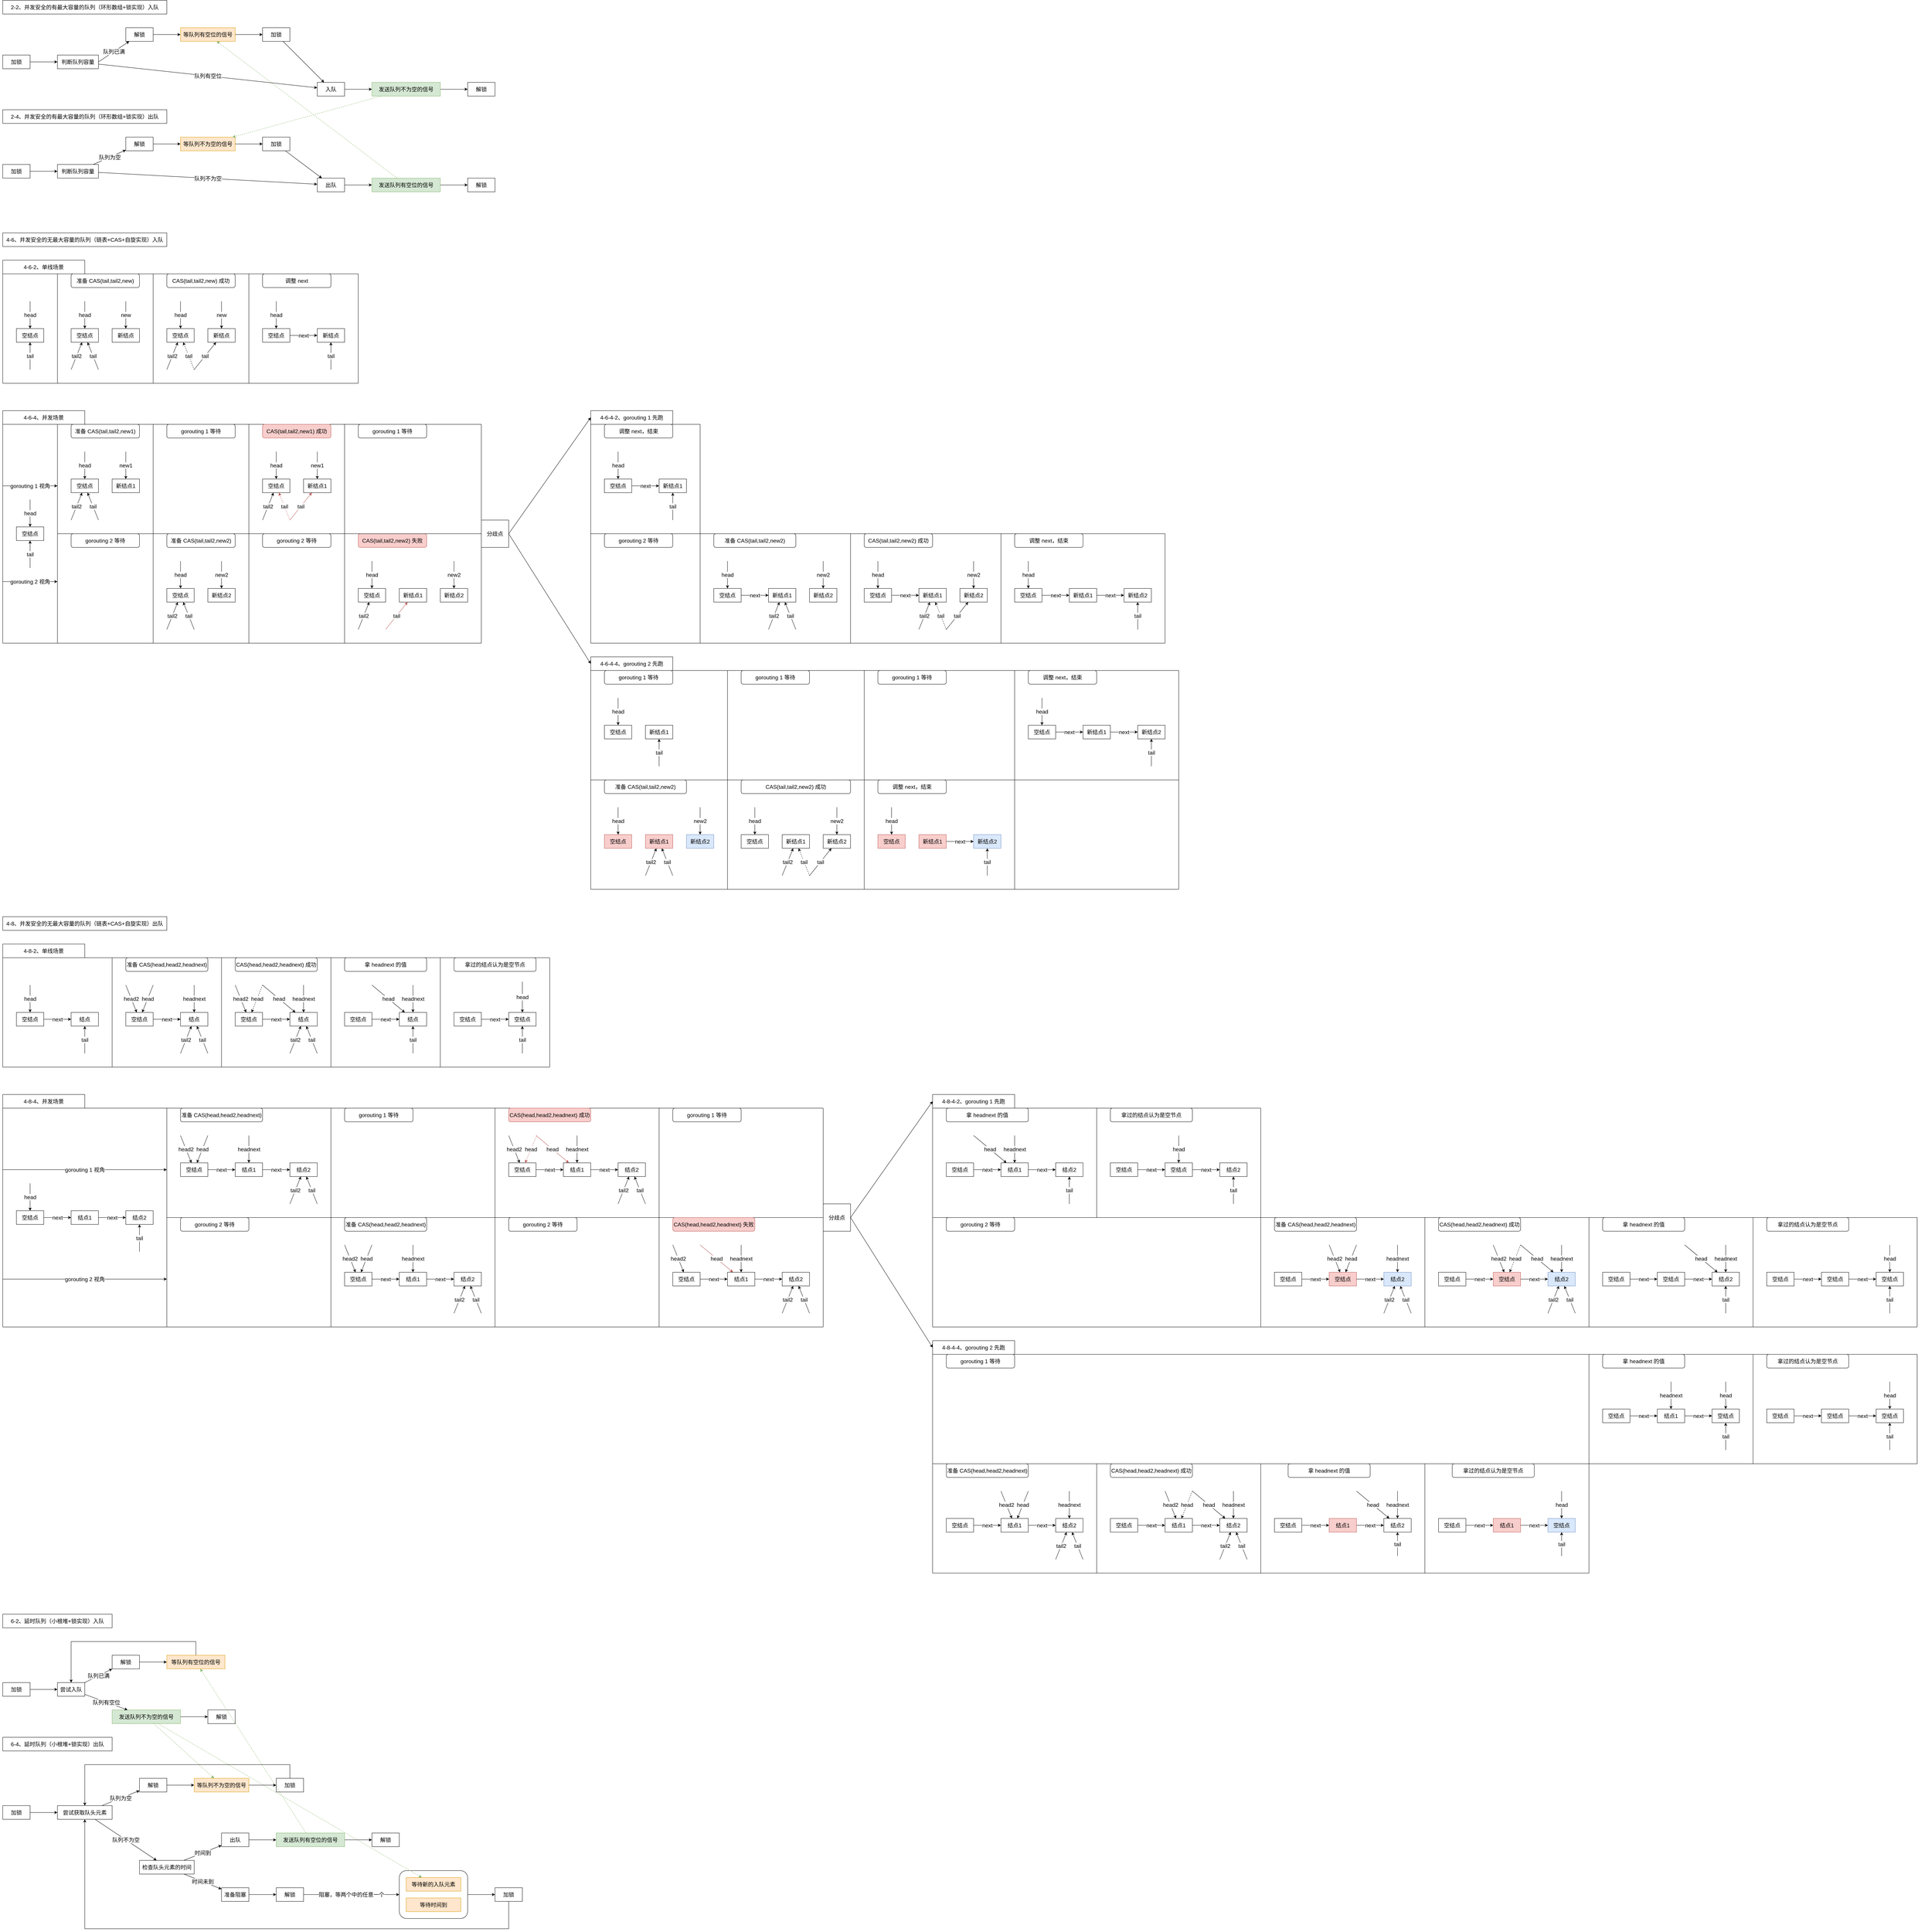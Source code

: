 <mxfile version="17.4.2" type="device"><diagram id="ByO-lfqanRQsJ3VUnrmO" name="第 1 页"><mxGraphModel dx="1656" dy="2161" grid="1" gridSize="10" guides="0" tooltips="1" connect="1" arrows="0" fold="1" page="1" pageScale="1" pageWidth="827" pageHeight="1169" math="0" shadow="0"><root><mxCell id="0"/><mxCell id="1" parent="0"/><mxCell id="_CcS9ZoAybyk7hCWn5Np-99" value="" style="rounded=1;whiteSpace=wrap;html=1;fontSize=16;fillColor=none;" vertex="1" parent="1"><mxGeometry x="1240" y="4870" width="200" height="140" as="geometry"/></mxCell><mxCell id="wTQ8pE_1eExei7QbUyjN-1" value="空结点" style="rounded=0;whiteSpace=wrap;html=1;fillColor=none;fontSize=16;" parent="1" vertex="1"><mxGeometry x="120" y="360" width="80" height="40" as="geometry"/></mxCell><mxCell id="wTQ8pE_1eExei7QbUyjN-2" value="" style="endArrow=classic;html=1;rounded=0;fontSize=16;" parent="1" target="wTQ8pE_1eExei7QbUyjN-1" edge="1"><mxGeometry width="50" height="50" relative="1" as="geometry"><mxPoint x="160" y="280" as="sourcePoint"/><mxPoint x="360" y="460" as="targetPoint"/></mxGeometry></mxCell><mxCell id="wTQ8pE_1eExei7QbUyjN-3" value="head" style="edgeLabel;html=1;align=center;verticalAlign=middle;resizable=0;points=[];fontSize=16;" parent="wTQ8pE_1eExei7QbUyjN-2" vertex="1" connectable="0"><mxGeometry relative="1" as="geometry"><mxPoint as="offset"/></mxGeometry></mxCell><mxCell id="wTQ8pE_1eExei7QbUyjN-4" value="" style="endArrow=classic;html=1;rounded=0;fontSize=16;" parent="1" target="wTQ8pE_1eExei7QbUyjN-1" edge="1"><mxGeometry width="50" height="50" relative="1" as="geometry"><mxPoint x="160" y="480" as="sourcePoint"/><mxPoint x="290" y="450" as="targetPoint"/></mxGeometry></mxCell><mxCell id="wTQ8pE_1eExei7QbUyjN-5" value="tail" style="edgeLabel;html=1;align=center;verticalAlign=middle;resizable=0;points=[];fontSize=16;" parent="wTQ8pE_1eExei7QbUyjN-4" vertex="1" connectable="0"><mxGeometry relative="1" as="geometry"><mxPoint as="offset"/></mxGeometry></mxCell><mxCell id="wTQ8pE_1eExei7QbUyjN-6" value="空结点" style="rounded=0;whiteSpace=wrap;html=1;fillColor=none;fontSize=16;" parent="1" vertex="1"><mxGeometry x="280" y="360" width="80" height="40" as="geometry"/></mxCell><mxCell id="wTQ8pE_1eExei7QbUyjN-7" value="" style="endArrow=classic;html=1;rounded=0;fontSize=16;" parent="1" target="wTQ8pE_1eExei7QbUyjN-6" edge="1"><mxGeometry width="50" height="50" relative="1" as="geometry"><mxPoint x="320" y="280" as="sourcePoint"/><mxPoint x="520" y="460" as="targetPoint"/></mxGeometry></mxCell><mxCell id="wTQ8pE_1eExei7QbUyjN-8" value="head" style="edgeLabel;html=1;align=center;verticalAlign=middle;resizable=0;points=[];fontSize=16;" parent="wTQ8pE_1eExei7QbUyjN-7" vertex="1" connectable="0"><mxGeometry relative="1" as="geometry"><mxPoint as="offset"/></mxGeometry></mxCell><mxCell id="wTQ8pE_1eExei7QbUyjN-9" value="" style="endArrow=classic;html=1;rounded=0;fontSize=16;" parent="1" target="wTQ8pE_1eExei7QbUyjN-6" edge="1"><mxGeometry width="50" height="50" relative="1" as="geometry"><mxPoint x="360" y="480" as="sourcePoint"/><mxPoint x="450" y="450" as="targetPoint"/></mxGeometry></mxCell><mxCell id="wTQ8pE_1eExei7QbUyjN-10" value="tail" style="edgeLabel;html=1;align=center;verticalAlign=middle;resizable=0;points=[];fontSize=16;" parent="wTQ8pE_1eExei7QbUyjN-9" vertex="1" connectable="0"><mxGeometry relative="1" as="geometry"><mxPoint as="offset"/></mxGeometry></mxCell><mxCell id="wTQ8pE_1eExei7QbUyjN-11" value="新结点" style="rounded=0;whiteSpace=wrap;html=1;fillColor=none;fontSize=16;" parent="1" vertex="1"><mxGeometry x="400" y="360" width="80" height="40" as="geometry"/></mxCell><mxCell id="wTQ8pE_1eExei7QbUyjN-12" value="" style="endArrow=classic;html=1;rounded=0;fontSize=16;" parent="1" source="wTQ8pE_1eExei7QbUyjN-31" target="wTQ8pE_1eExei7QbUyjN-36" edge="1"><mxGeometry width="50" height="50" relative="1" as="geometry"><mxPoint x="10" y="200" as="sourcePoint"/><mxPoint x="120" y="210" as="targetPoint"/></mxGeometry></mxCell><mxCell id="wTQ8pE_1eExei7QbUyjN-13" value="next" style="edgeLabel;html=1;align=center;verticalAlign=middle;resizable=0;points=[];fontSize=16;" parent="wTQ8pE_1eExei7QbUyjN-12" vertex="1" connectable="0"><mxGeometry relative="1" as="geometry"><mxPoint as="offset"/></mxGeometry></mxCell><mxCell id="wTQ8pE_1eExei7QbUyjN-14" value="" style="endArrow=classic;html=1;rounded=0;fontSize=16;" parent="1" target="wTQ8pE_1eExei7QbUyjN-11" edge="1"><mxGeometry width="50" height="50" relative="1" as="geometry"><mxPoint x="440" y="280" as="sourcePoint"/><mxPoint x="250" y="420" as="targetPoint"/></mxGeometry></mxCell><mxCell id="wTQ8pE_1eExei7QbUyjN-15" value="new" style="edgeLabel;html=1;align=center;verticalAlign=middle;resizable=0;points=[];fontSize=16;" parent="wTQ8pE_1eExei7QbUyjN-14" vertex="1" connectable="0"><mxGeometry relative="1" as="geometry"><mxPoint as="offset"/></mxGeometry></mxCell><mxCell id="wTQ8pE_1eExei7QbUyjN-16" value="" style="endArrow=classic;html=1;rounded=0;fontSize=16;" parent="1" target="wTQ8pE_1eExei7QbUyjN-6" edge="1"><mxGeometry width="50" height="50" relative="1" as="geometry"><mxPoint x="280" y="480" as="sourcePoint"/><mxPoint x="420" y="420" as="targetPoint"/></mxGeometry></mxCell><mxCell id="wTQ8pE_1eExei7QbUyjN-17" value="tail2" style="edgeLabel;html=1;align=center;verticalAlign=middle;resizable=0;points=[];fontSize=16;" parent="wTQ8pE_1eExei7QbUyjN-16" vertex="1" connectable="0"><mxGeometry relative="1" as="geometry"><mxPoint as="offset"/></mxGeometry></mxCell><mxCell id="wTQ8pE_1eExei7QbUyjN-20" value="CAS(tail,tail2,new) 成功" style="rounded=1;whiteSpace=wrap;html=1;fontSize=16;fillColor=none;" parent="1" vertex="1"><mxGeometry x="560" y="200" width="200" height="40" as="geometry"/></mxCell><mxCell id="wTQ8pE_1eExei7QbUyjN-21" value="空结点" style="rounded=0;whiteSpace=wrap;html=1;fillColor=none;fontSize=16;" parent="1" vertex="1"><mxGeometry x="560" y="360" width="80" height="40" as="geometry"/></mxCell><mxCell id="wTQ8pE_1eExei7QbUyjN-22" value="" style="endArrow=classic;html=1;rounded=0;fontSize=16;" parent="1" target="wTQ8pE_1eExei7QbUyjN-21" edge="1"><mxGeometry width="50" height="50" relative="1" as="geometry"><mxPoint x="600" y="280" as="sourcePoint"/><mxPoint x="800" y="460" as="targetPoint"/></mxGeometry></mxCell><mxCell id="wTQ8pE_1eExei7QbUyjN-23" value="head" style="edgeLabel;html=1;align=center;verticalAlign=middle;resizable=0;points=[];fontSize=16;" parent="wTQ8pE_1eExei7QbUyjN-22" vertex="1" connectable="0"><mxGeometry relative="1" as="geometry"><mxPoint as="offset"/></mxGeometry></mxCell><mxCell id="wTQ8pE_1eExei7QbUyjN-24" value="" style="endArrow=classic;html=1;rounded=0;fontSize=16;" parent="1" target="wTQ8pE_1eExei7QbUyjN-26" edge="1"><mxGeometry width="50" height="50" relative="1" as="geometry"><mxPoint x="640" y="480" as="sourcePoint"/><mxPoint x="730" y="450" as="targetPoint"/></mxGeometry></mxCell><mxCell id="wTQ8pE_1eExei7QbUyjN-25" value="tail" style="edgeLabel;html=1;align=center;verticalAlign=middle;resizable=0;points=[];fontSize=16;" parent="wTQ8pE_1eExei7QbUyjN-24" vertex="1" connectable="0"><mxGeometry relative="1" as="geometry"><mxPoint as="offset"/></mxGeometry></mxCell><mxCell id="wTQ8pE_1eExei7QbUyjN-26" value="新结点" style="rounded=0;whiteSpace=wrap;html=1;fillColor=none;fontSize=16;" parent="1" vertex="1"><mxGeometry x="680" y="360" width="80" height="40" as="geometry"/></mxCell><mxCell id="wTQ8pE_1eExei7QbUyjN-27" value="" style="endArrow=classic;html=1;rounded=0;fontSize=16;" parent="1" target="wTQ8pE_1eExei7QbUyjN-26" edge="1"><mxGeometry width="50" height="50" relative="1" as="geometry"><mxPoint x="720" y="280" as="sourcePoint"/><mxPoint x="530" y="420" as="targetPoint"/></mxGeometry></mxCell><mxCell id="wTQ8pE_1eExei7QbUyjN-28" value="new" style="edgeLabel;html=1;align=center;verticalAlign=middle;resizable=0;points=[];fontSize=16;" parent="wTQ8pE_1eExei7QbUyjN-27" vertex="1" connectable="0"><mxGeometry relative="1" as="geometry"><mxPoint as="offset"/></mxGeometry></mxCell><mxCell id="wTQ8pE_1eExei7QbUyjN-29" value="" style="endArrow=classic;html=1;rounded=0;fontSize=16;" parent="1" target="wTQ8pE_1eExei7QbUyjN-21" edge="1"><mxGeometry width="50" height="50" relative="1" as="geometry"><mxPoint x="560" y="480" as="sourcePoint"/><mxPoint x="700" y="420" as="targetPoint"/></mxGeometry></mxCell><mxCell id="wTQ8pE_1eExei7QbUyjN-30" value="tail2" style="edgeLabel;html=1;align=center;verticalAlign=middle;resizable=0;points=[];fontSize=16;" parent="wTQ8pE_1eExei7QbUyjN-29" vertex="1" connectable="0"><mxGeometry relative="1" as="geometry"><mxPoint as="offset"/></mxGeometry></mxCell><mxCell id="wTQ8pE_1eExei7QbUyjN-31" value="空结点" style="rounded=0;whiteSpace=wrap;html=1;fillColor=none;fontSize=16;" parent="1" vertex="1"><mxGeometry x="840" y="360" width="80" height="40" as="geometry"/></mxCell><mxCell id="wTQ8pE_1eExei7QbUyjN-32" value="" style="endArrow=classic;html=1;rounded=0;fontSize=16;" parent="1" target="wTQ8pE_1eExei7QbUyjN-31" edge="1"><mxGeometry width="50" height="50" relative="1" as="geometry"><mxPoint x="880" y="280" as="sourcePoint"/><mxPoint x="1080" y="460" as="targetPoint"/></mxGeometry></mxCell><mxCell id="wTQ8pE_1eExei7QbUyjN-33" value="head" style="edgeLabel;html=1;align=center;verticalAlign=middle;resizable=0;points=[];fontSize=16;" parent="wTQ8pE_1eExei7QbUyjN-32" vertex="1" connectable="0"><mxGeometry relative="1" as="geometry"><mxPoint as="offset"/></mxGeometry></mxCell><mxCell id="wTQ8pE_1eExei7QbUyjN-34" value="" style="endArrow=classic;html=1;rounded=0;fontSize=16;" parent="1" target="wTQ8pE_1eExei7QbUyjN-36" edge="1"><mxGeometry width="50" height="50" relative="1" as="geometry"><mxPoint x="1040" y="480" as="sourcePoint"/><mxPoint x="1010" y="450" as="targetPoint"/></mxGeometry></mxCell><mxCell id="wTQ8pE_1eExei7QbUyjN-35" value="tail" style="edgeLabel;html=1;align=center;verticalAlign=middle;resizable=0;points=[];fontSize=16;" parent="wTQ8pE_1eExei7QbUyjN-34" vertex="1" connectable="0"><mxGeometry relative="1" as="geometry"><mxPoint as="offset"/></mxGeometry></mxCell><mxCell id="wTQ8pE_1eExei7QbUyjN-36" value="新结点" style="rounded=0;whiteSpace=wrap;html=1;fillColor=none;fontSize=16;" parent="1" vertex="1"><mxGeometry x="1000" y="360" width="80" height="40" as="geometry"/></mxCell><mxCell id="wTQ8pE_1eExei7QbUyjN-41" value="" style="endArrow=classic;html=1;rounded=0;fontSize=16;" parent="1" source="wTQ8pE_1eExei7QbUyjN-43" target="wTQ8pE_1eExei7QbUyjN-48" edge="1"><mxGeometry width="50" height="50" relative="1" as="geometry"><mxPoint x="-710" y="2200" as="sourcePoint"/><mxPoint x="-600" y="2210" as="targetPoint"/></mxGeometry></mxCell><mxCell id="wTQ8pE_1eExei7QbUyjN-42" value="next" style="edgeLabel;html=1;align=center;verticalAlign=middle;resizable=0;points=[];fontSize=16;" parent="wTQ8pE_1eExei7QbUyjN-41" vertex="1" connectable="0"><mxGeometry relative="1" as="geometry"><mxPoint as="offset"/></mxGeometry></mxCell><mxCell id="wTQ8pE_1eExei7QbUyjN-43" value="空结点" style="rounded=0;whiteSpace=wrap;html=1;fillColor=none;fontSize=16;" parent="1" vertex="1"><mxGeometry x="120" y="2360" width="80" height="40" as="geometry"/></mxCell><mxCell id="wTQ8pE_1eExei7QbUyjN-44" value="" style="endArrow=classic;html=1;rounded=0;fontSize=16;" parent="1" target="wTQ8pE_1eExei7QbUyjN-43" edge="1"><mxGeometry width="50" height="50" relative="1" as="geometry"><mxPoint x="160" y="2280" as="sourcePoint"/><mxPoint x="360" y="2460" as="targetPoint"/></mxGeometry></mxCell><mxCell id="wTQ8pE_1eExei7QbUyjN-45" value="head" style="edgeLabel;html=1;align=center;verticalAlign=middle;resizable=0;points=[];fontSize=16;" parent="wTQ8pE_1eExei7QbUyjN-44" vertex="1" connectable="0"><mxGeometry relative="1" as="geometry"><mxPoint as="offset"/></mxGeometry></mxCell><mxCell id="wTQ8pE_1eExei7QbUyjN-46" value="" style="endArrow=classic;html=1;rounded=0;fontSize=16;" parent="1" target="wTQ8pE_1eExei7QbUyjN-48" edge="1"><mxGeometry width="50" height="50" relative="1" as="geometry"><mxPoint x="320" y="2480" as="sourcePoint"/><mxPoint x="290" y="2450" as="targetPoint"/></mxGeometry></mxCell><mxCell id="wTQ8pE_1eExei7QbUyjN-47" value="tail" style="edgeLabel;html=1;align=center;verticalAlign=middle;resizable=0;points=[];fontSize=16;" parent="wTQ8pE_1eExei7QbUyjN-46" vertex="1" connectable="0"><mxGeometry relative="1" as="geometry"><mxPoint as="offset"/></mxGeometry></mxCell><mxCell id="wTQ8pE_1eExei7QbUyjN-48" value="结点" style="rounded=0;whiteSpace=wrap;html=1;fillColor=none;fontSize=16;" parent="1" vertex="1"><mxGeometry x="280" y="2360" width="80" height="40" as="geometry"/></mxCell><mxCell id="wTQ8pE_1eExei7QbUyjN-53" value="" style="endArrow=classic;html=1;rounded=0;fontSize=16;" parent="1" source="wTQ8pE_1eExei7QbUyjN-55" target="wTQ8pE_1eExei7QbUyjN-60" edge="1"><mxGeometry width="50" height="50" relative="1" as="geometry"><mxPoint x="-390" y="2200" as="sourcePoint"/><mxPoint x="-280" y="2210" as="targetPoint"/></mxGeometry></mxCell><mxCell id="wTQ8pE_1eExei7QbUyjN-54" value="next" style="edgeLabel;html=1;align=center;verticalAlign=middle;resizable=0;points=[];fontSize=16;" parent="wTQ8pE_1eExei7QbUyjN-53" vertex="1" connectable="0"><mxGeometry relative="1" as="geometry"><mxPoint as="offset"/></mxGeometry></mxCell><mxCell id="wTQ8pE_1eExei7QbUyjN-55" value="空结点" style="rounded=0;whiteSpace=wrap;html=1;fillColor=none;fontSize=16;" parent="1" vertex="1"><mxGeometry x="440" y="2360" width="80" height="40" as="geometry"/></mxCell><mxCell id="wTQ8pE_1eExei7QbUyjN-56" value="" style="endArrow=classic;html=1;rounded=0;fontSize=16;" parent="1" target="wTQ8pE_1eExei7QbUyjN-55" edge="1"><mxGeometry width="50" height="50" relative="1" as="geometry"><mxPoint x="520" y="2280" as="sourcePoint"/><mxPoint x="680" y="2460" as="targetPoint"/></mxGeometry></mxCell><mxCell id="wTQ8pE_1eExei7QbUyjN-57" value="head" style="edgeLabel;html=1;align=center;verticalAlign=middle;resizable=0;points=[];fontSize=16;" parent="wTQ8pE_1eExei7QbUyjN-56" vertex="1" connectable="0"><mxGeometry relative="1" as="geometry"><mxPoint as="offset"/></mxGeometry></mxCell><mxCell id="wTQ8pE_1eExei7QbUyjN-58" value="" style="endArrow=classic;html=1;rounded=0;fontSize=16;" parent="1" target="wTQ8pE_1eExei7QbUyjN-60" edge="1"><mxGeometry width="50" height="50" relative="1" as="geometry"><mxPoint x="680" y="2480" as="sourcePoint"/><mxPoint x="610" y="2450" as="targetPoint"/></mxGeometry></mxCell><mxCell id="wTQ8pE_1eExei7QbUyjN-59" value="tail" style="edgeLabel;html=1;align=center;verticalAlign=middle;resizable=0;points=[];fontSize=16;" parent="wTQ8pE_1eExei7QbUyjN-58" vertex="1" connectable="0"><mxGeometry relative="1" as="geometry"><mxPoint as="offset"/></mxGeometry></mxCell><mxCell id="wTQ8pE_1eExei7QbUyjN-60" value="结点" style="rounded=0;whiteSpace=wrap;html=1;fillColor=none;fontSize=16;" parent="1" vertex="1"><mxGeometry x="600" y="2360" width="80" height="40" as="geometry"/></mxCell><mxCell id="wTQ8pE_1eExei7QbUyjN-61" value="" style="endArrow=classic;html=1;rounded=0;fontSize=16;" parent="1" target="wTQ8pE_1eExei7QbUyjN-55" edge="1"><mxGeometry width="50" height="50" relative="1" as="geometry"><mxPoint x="440" y="2280" as="sourcePoint"/><mxPoint x="540" y="2360" as="targetPoint"/></mxGeometry></mxCell><mxCell id="wTQ8pE_1eExei7QbUyjN-62" value="head2" style="edgeLabel;html=1;align=center;verticalAlign=middle;resizable=0;points=[];fontSize=16;" parent="wTQ8pE_1eExei7QbUyjN-61" vertex="1" connectable="0"><mxGeometry relative="1" as="geometry"><mxPoint as="offset"/></mxGeometry></mxCell><mxCell id="wTQ8pE_1eExei7QbUyjN-63" value="" style="endArrow=classic;html=1;rounded=0;fontSize=16;" parent="1" target="wTQ8pE_1eExei7QbUyjN-60" edge="1"><mxGeometry width="50" height="50" relative="1" as="geometry"><mxPoint x="600" y="2480" as="sourcePoint"/><mxPoint x="690" y="2400" as="targetPoint"/></mxGeometry></mxCell><mxCell id="wTQ8pE_1eExei7QbUyjN-64" value="tail2" style="edgeLabel;html=1;align=center;verticalAlign=middle;resizable=0;points=[];fontSize=16;" parent="wTQ8pE_1eExei7QbUyjN-63" vertex="1" connectable="0"><mxGeometry relative="1" as="geometry"><mxPoint as="offset"/></mxGeometry></mxCell><mxCell id="wTQ8pE_1eExei7QbUyjN-65" value="" style="endArrow=classic;html=1;rounded=0;fontSize=16;" parent="1" target="wTQ8pE_1eExei7QbUyjN-60" edge="1"><mxGeometry width="50" height="50" relative="1" as="geometry"><mxPoint x="640" y="2280" as="sourcePoint"/><mxPoint x="670" y="2310" as="targetPoint"/></mxGeometry></mxCell><mxCell id="wTQ8pE_1eExei7QbUyjN-66" value="headnext" style="edgeLabel;html=1;align=center;verticalAlign=middle;resizable=0;points=[];fontSize=16;" parent="wTQ8pE_1eExei7QbUyjN-65" vertex="1" connectable="0"><mxGeometry relative="1" as="geometry"><mxPoint as="offset"/></mxGeometry></mxCell><mxCell id="wTQ8pE_1eExei7QbUyjN-67" value="" style="endArrow=classic;html=1;rounded=0;fontSize=16;" parent="1" source="wTQ8pE_1eExei7QbUyjN-69" target="wTQ8pE_1eExei7QbUyjN-74" edge="1"><mxGeometry width="50" height="50" relative="1" as="geometry"><mxPoint x="-70" y="2200" as="sourcePoint"/><mxPoint x="40" y="2210" as="targetPoint"/></mxGeometry></mxCell><mxCell id="wTQ8pE_1eExei7QbUyjN-68" value="next" style="edgeLabel;html=1;align=center;verticalAlign=middle;resizable=0;points=[];fontSize=16;" parent="wTQ8pE_1eExei7QbUyjN-67" vertex="1" connectable="0"><mxGeometry relative="1" as="geometry"><mxPoint as="offset"/></mxGeometry></mxCell><mxCell id="wTQ8pE_1eExei7QbUyjN-69" value="空结点" style="rounded=0;whiteSpace=wrap;html=1;fillColor=none;fontSize=16;" parent="1" vertex="1"><mxGeometry x="760" y="2360" width="80" height="40" as="geometry"/></mxCell><mxCell id="wTQ8pE_1eExei7QbUyjN-70" value="" style="endArrow=classic;html=1;rounded=0;fontSize=16;" parent="1" target="wTQ8pE_1eExei7QbUyjN-74" edge="1"><mxGeometry width="50" height="50" relative="1" as="geometry"><mxPoint x="840" y="2280" as="sourcePoint"/><mxPoint x="1000" y="2460" as="targetPoint"/></mxGeometry></mxCell><mxCell id="wTQ8pE_1eExei7QbUyjN-71" value="head" style="edgeLabel;html=1;align=center;verticalAlign=middle;resizable=0;points=[];fontSize=16;" parent="wTQ8pE_1eExei7QbUyjN-70" vertex="1" connectable="0"><mxGeometry relative="1" as="geometry"><mxPoint as="offset"/></mxGeometry></mxCell><mxCell id="wTQ8pE_1eExei7QbUyjN-72" value="" style="endArrow=classic;html=1;rounded=0;fontSize=16;" parent="1" target="wTQ8pE_1eExei7QbUyjN-74" edge="1"><mxGeometry width="50" height="50" relative="1" as="geometry"><mxPoint x="1000" y="2480" as="sourcePoint"/><mxPoint x="930" y="2450" as="targetPoint"/></mxGeometry></mxCell><mxCell id="wTQ8pE_1eExei7QbUyjN-73" value="tail" style="edgeLabel;html=1;align=center;verticalAlign=middle;resizable=0;points=[];fontSize=16;" parent="wTQ8pE_1eExei7QbUyjN-72" vertex="1" connectable="0"><mxGeometry relative="1" as="geometry"><mxPoint as="offset"/></mxGeometry></mxCell><mxCell id="wTQ8pE_1eExei7QbUyjN-74" value="结点" style="rounded=0;whiteSpace=wrap;html=1;fillColor=none;fontSize=16;" parent="1" vertex="1"><mxGeometry x="920" y="2360" width="80" height="40" as="geometry"/></mxCell><mxCell id="wTQ8pE_1eExei7QbUyjN-75" value="" style="endArrow=classic;html=1;rounded=0;fontSize=16;" parent="1" target="wTQ8pE_1eExei7QbUyjN-69" edge="1"><mxGeometry width="50" height="50" relative="1" as="geometry"><mxPoint x="760" y="2280" as="sourcePoint"/><mxPoint x="860" y="2360" as="targetPoint"/></mxGeometry></mxCell><mxCell id="wTQ8pE_1eExei7QbUyjN-76" value="head2" style="edgeLabel;html=1;align=center;verticalAlign=middle;resizable=0;points=[];fontSize=16;" parent="wTQ8pE_1eExei7QbUyjN-75" vertex="1" connectable="0"><mxGeometry relative="1" as="geometry"><mxPoint as="offset"/></mxGeometry></mxCell><mxCell id="wTQ8pE_1eExei7QbUyjN-77" value="" style="endArrow=classic;html=1;rounded=0;fontSize=16;" parent="1" target="wTQ8pE_1eExei7QbUyjN-74" edge="1"><mxGeometry width="50" height="50" relative="1" as="geometry"><mxPoint x="920" y="2480" as="sourcePoint"/><mxPoint x="1010" y="2400" as="targetPoint"/></mxGeometry></mxCell><mxCell id="wTQ8pE_1eExei7QbUyjN-78" value="tail2" style="edgeLabel;html=1;align=center;verticalAlign=middle;resizable=0;points=[];fontSize=16;" parent="wTQ8pE_1eExei7QbUyjN-77" vertex="1" connectable="0"><mxGeometry relative="1" as="geometry"><mxPoint as="offset"/></mxGeometry></mxCell><mxCell id="wTQ8pE_1eExei7QbUyjN-79" value="" style="endArrow=classic;html=1;rounded=0;fontSize=16;" parent="1" target="wTQ8pE_1eExei7QbUyjN-74" edge="1"><mxGeometry width="50" height="50" relative="1" as="geometry"><mxPoint x="960" y="2280" as="sourcePoint"/><mxPoint x="990" y="2310" as="targetPoint"/></mxGeometry></mxCell><mxCell id="wTQ8pE_1eExei7QbUyjN-80" value="headnext" style="edgeLabel;html=1;align=center;verticalAlign=middle;resizable=0;points=[];fontSize=16;" parent="wTQ8pE_1eExei7QbUyjN-79" vertex="1" connectable="0"><mxGeometry relative="1" as="geometry"><mxPoint as="offset"/></mxGeometry></mxCell><mxCell id="wTQ8pE_1eExei7QbUyjN-81" value="拿 headnext 的值" style="rounded=1;whiteSpace=wrap;html=1;fontSize=16;fillColor=none;" parent="1" vertex="1"><mxGeometry x="1080" y="2200" width="240" height="40" as="geometry"/></mxCell><mxCell id="wTQ8pE_1eExei7QbUyjN-82" value="CAS(head,head2,headnext) 成功" style="rounded=1;whiteSpace=wrap;html=1;fontSize=16;fillColor=none;" parent="1" vertex="1"><mxGeometry x="760" y="2200" width="240" height="40" as="geometry"/></mxCell><mxCell id="wTQ8pE_1eExei7QbUyjN-83" value="" style="endArrow=classic;html=1;rounded=0;fontSize=16;" parent="1" source="wTQ8pE_1eExei7QbUyjN-85" target="wTQ8pE_1eExei7QbUyjN-90" edge="1"><mxGeometry width="50" height="50" relative="1" as="geometry"><mxPoint x="250" y="2200" as="sourcePoint"/><mxPoint x="360" y="2210" as="targetPoint"/></mxGeometry></mxCell><mxCell id="wTQ8pE_1eExei7QbUyjN-84" value="next" style="edgeLabel;html=1;align=center;verticalAlign=middle;resizable=0;points=[];fontSize=16;" parent="wTQ8pE_1eExei7QbUyjN-83" vertex="1" connectable="0"><mxGeometry relative="1" as="geometry"><mxPoint as="offset"/></mxGeometry></mxCell><mxCell id="wTQ8pE_1eExei7QbUyjN-85" value="空结点" style="rounded=0;whiteSpace=wrap;html=1;fillColor=none;fontSize=16;" parent="1" vertex="1"><mxGeometry x="1080" y="2360" width="80" height="40" as="geometry"/></mxCell><mxCell id="wTQ8pE_1eExei7QbUyjN-86" value="" style="endArrow=classic;html=1;rounded=0;fontSize=16;" parent="1" target="wTQ8pE_1eExei7QbUyjN-90" edge="1"><mxGeometry width="50" height="50" relative="1" as="geometry"><mxPoint x="1160" y="2280" as="sourcePoint"/><mxPoint x="1320" y="2460" as="targetPoint"/></mxGeometry></mxCell><mxCell id="wTQ8pE_1eExei7QbUyjN-87" value="head" style="edgeLabel;html=1;align=center;verticalAlign=middle;resizable=0;points=[];fontSize=16;" parent="wTQ8pE_1eExei7QbUyjN-86" vertex="1" connectable="0"><mxGeometry relative="1" as="geometry"><mxPoint as="offset"/></mxGeometry></mxCell><mxCell id="wTQ8pE_1eExei7QbUyjN-88" value="" style="endArrow=classic;html=1;rounded=0;fontSize=16;" parent="1" target="wTQ8pE_1eExei7QbUyjN-90" edge="1"><mxGeometry width="50" height="50" relative="1" as="geometry"><mxPoint x="1280" y="2480" as="sourcePoint"/><mxPoint x="1250" y="2450" as="targetPoint"/></mxGeometry></mxCell><mxCell id="wTQ8pE_1eExei7QbUyjN-89" value="tail" style="edgeLabel;html=1;align=center;verticalAlign=middle;resizable=0;points=[];fontSize=16;" parent="wTQ8pE_1eExei7QbUyjN-88" vertex="1" connectable="0"><mxGeometry relative="1" as="geometry"><mxPoint as="offset"/></mxGeometry></mxCell><mxCell id="wTQ8pE_1eExei7QbUyjN-90" value="结点" style="rounded=0;whiteSpace=wrap;html=1;fillColor=none;fontSize=16;" parent="1" vertex="1"><mxGeometry x="1240" y="2360" width="80" height="40" as="geometry"/></mxCell><mxCell id="wTQ8pE_1eExei7QbUyjN-97" value="" style="endArrow=classic;html=1;rounded=0;fontSize=16;" parent="1" source="wTQ8pE_1eExei7QbUyjN-99" target="wTQ8pE_1eExei7QbUyjN-104" edge="1"><mxGeometry width="50" height="50" relative="1" as="geometry"><mxPoint x="570" y="2200" as="sourcePoint"/><mxPoint x="680" y="2210" as="targetPoint"/></mxGeometry></mxCell><mxCell id="wTQ8pE_1eExei7QbUyjN-98" value="next" style="edgeLabel;html=1;align=center;verticalAlign=middle;resizable=0;points=[];fontSize=16;" parent="wTQ8pE_1eExei7QbUyjN-97" vertex="1" connectable="0"><mxGeometry relative="1" as="geometry"><mxPoint as="offset"/></mxGeometry></mxCell><mxCell id="wTQ8pE_1eExei7QbUyjN-99" value="空结点" style="rounded=0;whiteSpace=wrap;html=1;fillColor=none;fontSize=16;" parent="1" vertex="1"><mxGeometry x="1400" y="2360" width="80" height="40" as="geometry"/></mxCell><mxCell id="wTQ8pE_1eExei7QbUyjN-100" value="" style="endArrow=classic;html=1;rounded=0;fontSize=16;" parent="1" target="wTQ8pE_1eExei7QbUyjN-104" edge="1"><mxGeometry width="50" height="50" relative="1" as="geometry"><mxPoint x="1600" y="2270" as="sourcePoint"/><mxPoint x="1640" y="2460" as="targetPoint"/></mxGeometry></mxCell><mxCell id="wTQ8pE_1eExei7QbUyjN-101" value="head" style="edgeLabel;html=1;align=center;verticalAlign=middle;resizable=0;points=[];fontSize=16;" parent="wTQ8pE_1eExei7QbUyjN-100" vertex="1" connectable="0"><mxGeometry relative="1" as="geometry"><mxPoint as="offset"/></mxGeometry></mxCell><mxCell id="wTQ8pE_1eExei7QbUyjN-102" value="" style="endArrow=classic;html=1;rounded=0;fontSize=16;" parent="1" target="wTQ8pE_1eExei7QbUyjN-104" edge="1"><mxGeometry width="50" height="50" relative="1" as="geometry"><mxPoint x="1600" y="2480" as="sourcePoint"/><mxPoint x="1570" y="2450" as="targetPoint"/></mxGeometry></mxCell><mxCell id="wTQ8pE_1eExei7QbUyjN-103" value="tail" style="edgeLabel;html=1;align=center;verticalAlign=middle;resizable=0;points=[];fontSize=16;" parent="wTQ8pE_1eExei7QbUyjN-102" vertex="1" connectable="0"><mxGeometry relative="1" as="geometry"><mxPoint as="offset"/></mxGeometry></mxCell><mxCell id="wTQ8pE_1eExei7QbUyjN-104" value="空结点" style="rounded=0;whiteSpace=wrap;html=1;fillColor=none;fontSize=16;" parent="1" vertex="1"><mxGeometry x="1560" y="2360" width="80" height="40" as="geometry"/></mxCell><mxCell id="wTQ8pE_1eExei7QbUyjN-105" value="" style="endArrow=none;html=1;rounded=0;fontSize=16;" parent="1" edge="1"><mxGeometry width="50" height="50" relative="1" as="geometry"><mxPoint x="240" y="520" as="sourcePoint"/><mxPoint x="240" y="200" as="targetPoint"/></mxGeometry></mxCell><mxCell id="wTQ8pE_1eExei7QbUyjN-106" value="" style="endArrow=none;html=1;rounded=0;fontSize=16;" parent="1" edge="1"><mxGeometry width="50" height="50" relative="1" as="geometry"><mxPoint x="720" y="2520" as="sourcePoint"/><mxPoint x="720" y="2200" as="targetPoint"/></mxGeometry></mxCell><mxCell id="wTQ8pE_1eExei7QbUyjN-107" value="" style="endArrow=none;html=1;rounded=0;fontSize=16;" parent="1" edge="1"><mxGeometry width="50" height="50" relative="1" as="geometry"><mxPoint x="1040" y="2520" as="sourcePoint"/><mxPoint x="1040" y="2200" as="targetPoint"/></mxGeometry></mxCell><mxCell id="wTQ8pE_1eExei7QbUyjN-108" value="" style="endArrow=none;html=1;rounded=0;fontSize=16;" parent="1" edge="1"><mxGeometry width="50" height="50" relative="1" as="geometry"><mxPoint x="400" y="2520" as="sourcePoint"/><mxPoint x="400" y="2200" as="targetPoint"/></mxGeometry></mxCell><mxCell id="wTQ8pE_1eExei7QbUyjN-109" value="" style="endArrow=none;html=1;rounded=0;fontSize=16;" parent="1" edge="1"><mxGeometry width="50" height="50" relative="1" as="geometry"><mxPoint x="520" y="520" as="sourcePoint"/><mxPoint x="520" y="200" as="targetPoint"/></mxGeometry></mxCell><mxCell id="wTQ8pE_1eExei7QbUyjN-110" value="" style="endArrow=none;html=1;rounded=0;fontSize=16;" parent="1" edge="1"><mxGeometry width="50" height="50" relative="1" as="geometry"><mxPoint x="800" y="520" as="sourcePoint"/><mxPoint x="800" y="200" as="targetPoint"/></mxGeometry></mxCell><mxCell id="wTQ8pE_1eExei7QbUyjN-111" value="" style="endArrow=classic;html=1;rounded=0;fontSize=16;" parent="1" target="wTQ8pE_1eExei7QbUyjN-90" edge="1"><mxGeometry width="50" height="50" relative="1" as="geometry"><mxPoint x="1280" y="2280" as="sourcePoint"/><mxPoint x="1280" y="2360" as="targetPoint"/></mxGeometry></mxCell><mxCell id="wTQ8pE_1eExei7QbUyjN-112" value="headnext" style="edgeLabel;html=1;align=center;verticalAlign=middle;resizable=0;points=[];fontSize=16;" parent="wTQ8pE_1eExei7QbUyjN-111" vertex="1" connectable="0"><mxGeometry relative="1" as="geometry"><mxPoint as="offset"/></mxGeometry></mxCell><mxCell id="wTQ8pE_1eExei7QbUyjN-113" value="" style="endArrow=none;html=1;rounded=0;fontSize=16;" parent="1" edge="1"><mxGeometry width="50" height="50" relative="1" as="geometry"><mxPoint x="1360" y="2520" as="sourcePoint"/><mxPoint x="1360" y="2200" as="targetPoint"/></mxGeometry></mxCell><mxCell id="z7avIwT3psat_wbGoJ6k-1" value="4-6、并发安全的无最大容量的队列（链表+CAS+自旋实现）入队" style="rounded=0;whiteSpace=wrap;html=1;fillColor=none;fontSize=16;" parent="1" vertex="1"><mxGeometry x="80" y="80" width="480" height="40" as="geometry"/></mxCell><mxCell id="z7avIwT3psat_wbGoJ6k-2" value="4-8、并发安全的无最大容量的队列（链表+CAS+自旋实现）出队" style="rounded=0;whiteSpace=wrap;html=1;fillColor=none;fontSize=16;" parent="1" vertex="1"><mxGeometry x="80" y="2080" width="480" height="40" as="geometry"/></mxCell><mxCell id="z7avIwT3psat_wbGoJ6k-3" value="4-6-2、单线场景" style="rounded=0;whiteSpace=wrap;html=1;fillColor=none;fontSize=16;" parent="1" vertex="1"><mxGeometry x="80" y="160" width="240" height="40" as="geometry"/></mxCell><mxCell id="z7avIwT3psat_wbGoJ6k-4" value="4-6-4、并发场景" style="rounded=0;whiteSpace=wrap;html=1;fillColor=none;fontSize=16;" parent="1" vertex="1"><mxGeometry x="80" y="600" width="240" height="40" as="geometry"/></mxCell><mxCell id="z7avIwT3psat_wbGoJ6k-5" value="空结点" style="rounded=0;whiteSpace=wrap;html=1;fillColor=none;fontSize=16;" parent="1" vertex="1"><mxGeometry x="120" y="940" width="80" height="40" as="geometry"/></mxCell><mxCell id="z7avIwT3psat_wbGoJ6k-6" value="" style="endArrow=classic;html=1;rounded=0;fontSize=16;" parent="1" target="z7avIwT3psat_wbGoJ6k-5" edge="1"><mxGeometry width="50" height="50" relative="1" as="geometry"><mxPoint x="160" y="860" as="sourcePoint"/><mxPoint x="360" y="1040" as="targetPoint"/></mxGeometry></mxCell><mxCell id="z7avIwT3psat_wbGoJ6k-7" value="head" style="edgeLabel;html=1;align=center;verticalAlign=middle;resizable=0;points=[];fontSize=16;" parent="z7avIwT3psat_wbGoJ6k-6" vertex="1" connectable="0"><mxGeometry relative="1" as="geometry"><mxPoint as="offset"/></mxGeometry></mxCell><mxCell id="z7avIwT3psat_wbGoJ6k-8" value="" style="endArrow=classic;html=1;rounded=0;fontSize=16;" parent="1" target="z7avIwT3psat_wbGoJ6k-5" edge="1"><mxGeometry width="50" height="50" relative="1" as="geometry"><mxPoint x="160" y="1060" as="sourcePoint"/><mxPoint x="290" y="1030" as="targetPoint"/></mxGeometry></mxCell><mxCell id="z7avIwT3psat_wbGoJ6k-9" value="tail" style="edgeLabel;html=1;align=center;verticalAlign=middle;resizable=0;points=[];fontSize=16;" parent="z7avIwT3psat_wbGoJ6k-8" vertex="1" connectable="0"><mxGeometry relative="1" as="geometry"><mxPoint as="offset"/></mxGeometry></mxCell><mxCell id="z7avIwT3psat_wbGoJ6k-10" value="空结点" style="rounded=0;whiteSpace=wrap;html=1;fillColor=none;fontSize=16;" parent="1" vertex="1"><mxGeometry x="280" y="800" width="80" height="40" as="geometry"/></mxCell><mxCell id="z7avIwT3psat_wbGoJ6k-11" value="" style="endArrow=classic;html=1;rounded=0;fontSize=16;" parent="1" target="z7avIwT3psat_wbGoJ6k-10" edge="1"><mxGeometry width="50" height="50" relative="1" as="geometry"><mxPoint x="320" y="720" as="sourcePoint"/><mxPoint x="520" y="900" as="targetPoint"/></mxGeometry></mxCell><mxCell id="z7avIwT3psat_wbGoJ6k-12" value="head" style="edgeLabel;html=1;align=center;verticalAlign=middle;resizable=0;points=[];fontSize=16;" parent="z7avIwT3psat_wbGoJ6k-11" vertex="1" connectable="0"><mxGeometry relative="1" as="geometry"><mxPoint as="offset"/></mxGeometry></mxCell><mxCell id="z7avIwT3psat_wbGoJ6k-13" value="" style="endArrow=classic;html=1;rounded=0;fontSize=16;" parent="1" target="z7avIwT3psat_wbGoJ6k-10" edge="1"><mxGeometry width="50" height="50" relative="1" as="geometry"><mxPoint x="360" y="920" as="sourcePoint"/><mxPoint x="450" y="890" as="targetPoint"/></mxGeometry></mxCell><mxCell id="z7avIwT3psat_wbGoJ6k-14" value="tail" style="edgeLabel;html=1;align=center;verticalAlign=middle;resizable=0;points=[];fontSize=16;" parent="z7avIwT3psat_wbGoJ6k-13" vertex="1" connectable="0"><mxGeometry relative="1" as="geometry"><mxPoint as="offset"/></mxGeometry></mxCell><mxCell id="z7avIwT3psat_wbGoJ6k-15" value="新结点1" style="rounded=0;whiteSpace=wrap;html=1;fillColor=none;fontSize=16;" parent="1" vertex="1"><mxGeometry x="400" y="800" width="80" height="40" as="geometry"/></mxCell><mxCell id="z7avIwT3psat_wbGoJ6k-16" value="" style="endArrow=classic;html=1;rounded=0;fontSize=16;" parent="1" target="z7avIwT3psat_wbGoJ6k-15" edge="1"><mxGeometry width="50" height="50" relative="1" as="geometry"><mxPoint x="440" y="720" as="sourcePoint"/><mxPoint x="250" y="860" as="targetPoint"/></mxGeometry></mxCell><mxCell id="z7avIwT3psat_wbGoJ6k-17" value="new1" style="edgeLabel;html=1;align=center;verticalAlign=middle;resizable=0;points=[];fontSize=16;" parent="z7avIwT3psat_wbGoJ6k-16" vertex="1" connectable="0"><mxGeometry relative="1" as="geometry"><mxPoint as="offset"/></mxGeometry></mxCell><mxCell id="z7avIwT3psat_wbGoJ6k-18" value="" style="endArrow=classic;html=1;rounded=0;fontSize=16;" parent="1" target="z7avIwT3psat_wbGoJ6k-10" edge="1"><mxGeometry width="50" height="50" relative="1" as="geometry"><mxPoint x="280" y="920" as="sourcePoint"/><mxPoint x="420" y="860" as="targetPoint"/></mxGeometry></mxCell><mxCell id="z7avIwT3psat_wbGoJ6k-19" value="tail2" style="edgeLabel;html=1;align=center;verticalAlign=middle;resizable=0;points=[];fontSize=16;" parent="z7avIwT3psat_wbGoJ6k-18" vertex="1" connectable="0"><mxGeometry relative="1" as="geometry"><mxPoint as="offset"/></mxGeometry></mxCell><mxCell id="z7avIwT3psat_wbGoJ6k-20" value="" style="endArrow=none;html=1;rounded=0;fontSize=16;" parent="1" edge="1"><mxGeometry width="50" height="50" relative="1" as="geometry"><mxPoint x="240" y="1280" as="sourcePoint"/><mxPoint x="240" y="640" as="targetPoint"/></mxGeometry></mxCell><mxCell id="z7avIwT3psat_wbGoJ6k-21" value="新结点2" style="rounded=0;whiteSpace=wrap;html=1;fillColor=none;fontSize=16;" parent="1" vertex="1"><mxGeometry x="680" y="1120" width="80" height="40" as="geometry"/></mxCell><mxCell id="z7avIwT3psat_wbGoJ6k-22" value="" style="endArrow=classic;html=1;rounded=0;fontSize=16;" parent="1" target="z7avIwT3psat_wbGoJ6k-21" edge="1"><mxGeometry width="50" height="50" relative="1" as="geometry"><mxPoint x="720" y="1040" as="sourcePoint"/><mxPoint x="530" y="1180" as="targetPoint"/></mxGeometry></mxCell><mxCell id="z7avIwT3psat_wbGoJ6k-23" value="new2" style="edgeLabel;html=1;align=center;verticalAlign=middle;resizable=0;points=[];fontSize=16;" parent="z7avIwT3psat_wbGoJ6k-22" vertex="1" connectable="0"><mxGeometry relative="1" as="geometry"><mxPoint as="offset"/></mxGeometry></mxCell><mxCell id="z7avIwT3psat_wbGoJ6k-52" value="空结点" style="rounded=0;whiteSpace=wrap;html=1;fillColor=none;fontSize=16;" parent="1" vertex="1"><mxGeometry x="1840" y="800" width="80" height="40" as="geometry"/></mxCell><mxCell id="z7avIwT3psat_wbGoJ6k-53" value="" style="endArrow=classic;html=1;rounded=0;fontSize=16;" parent="1" target="z7avIwT3psat_wbGoJ6k-52" edge="1"><mxGeometry width="50" height="50" relative="1" as="geometry"><mxPoint x="1880" y="720" as="sourcePoint"/><mxPoint x="2080" y="900" as="targetPoint"/></mxGeometry></mxCell><mxCell id="z7avIwT3psat_wbGoJ6k-54" value="head" style="edgeLabel;html=1;align=center;verticalAlign=middle;resizable=0;points=[];fontSize=16;" parent="z7avIwT3psat_wbGoJ6k-53" vertex="1" connectable="0"><mxGeometry relative="1" as="geometry"><mxPoint as="offset"/></mxGeometry></mxCell><mxCell id="z7avIwT3psat_wbGoJ6k-55" value="" style="endArrow=classic;html=1;rounded=0;fontSize=16;" parent="1" target="z7avIwT3psat_wbGoJ6k-57" edge="1"><mxGeometry width="50" height="50" relative="1" as="geometry"><mxPoint x="2040" y="920" as="sourcePoint"/><mxPoint x="2010" y="890" as="targetPoint"/></mxGeometry></mxCell><mxCell id="z7avIwT3psat_wbGoJ6k-56" value="tail" style="edgeLabel;html=1;align=center;verticalAlign=middle;resizable=0;points=[];fontSize=16;" parent="z7avIwT3psat_wbGoJ6k-55" vertex="1" connectable="0"><mxGeometry relative="1" as="geometry"><mxPoint as="offset"/></mxGeometry></mxCell><mxCell id="z7avIwT3psat_wbGoJ6k-57" value="新结点1" style="rounded=0;whiteSpace=wrap;html=1;fillColor=none;fontSize=16;" parent="1" vertex="1"><mxGeometry x="2000" y="800" width="80" height="40" as="geometry"/></mxCell><mxCell id="z7avIwT3psat_wbGoJ6k-67" value="空结点" style="rounded=0;whiteSpace=wrap;html=1;fillColor=none;fontSize=16;" parent="1" vertex="1"><mxGeometry x="560" y="1120" width="80" height="40" as="geometry"/></mxCell><mxCell id="z7avIwT3psat_wbGoJ6k-68" value="" style="endArrow=classic;html=1;rounded=0;fontSize=16;" parent="1" target="z7avIwT3psat_wbGoJ6k-67" edge="1"><mxGeometry width="50" height="50" relative="1" as="geometry"><mxPoint x="600" y="1040" as="sourcePoint"/><mxPoint x="800" y="1220" as="targetPoint"/></mxGeometry></mxCell><mxCell id="z7avIwT3psat_wbGoJ6k-69" value="head" style="edgeLabel;html=1;align=center;verticalAlign=middle;resizable=0;points=[];fontSize=16;" parent="z7avIwT3psat_wbGoJ6k-68" vertex="1" connectable="0"><mxGeometry relative="1" as="geometry"><mxPoint as="offset"/></mxGeometry></mxCell><mxCell id="z7avIwT3psat_wbGoJ6k-70" value="" style="endArrow=classic;html=1;rounded=0;fontSize=16;" parent="1" target="z7avIwT3psat_wbGoJ6k-67" edge="1"><mxGeometry width="50" height="50" relative="1" as="geometry"><mxPoint x="640" y="1240" as="sourcePoint"/><mxPoint x="730" y="1210" as="targetPoint"/></mxGeometry></mxCell><mxCell id="z7avIwT3psat_wbGoJ6k-71" value="tail" style="edgeLabel;html=1;align=center;verticalAlign=middle;resizable=0;points=[];fontSize=16;" parent="z7avIwT3psat_wbGoJ6k-70" vertex="1" connectable="0"><mxGeometry relative="1" as="geometry"><mxPoint as="offset"/></mxGeometry></mxCell><mxCell id="z7avIwT3psat_wbGoJ6k-72" value="" style="endArrow=classic;html=1;rounded=0;fontSize=16;" parent="1" target="z7avIwT3psat_wbGoJ6k-67" edge="1"><mxGeometry width="50" height="50" relative="1" as="geometry"><mxPoint x="560" y="1240" as="sourcePoint"/><mxPoint x="700" y="1180" as="targetPoint"/></mxGeometry></mxCell><mxCell id="z7avIwT3psat_wbGoJ6k-73" value="tail2" style="edgeLabel;html=1;align=center;verticalAlign=middle;resizable=0;points=[];fontSize=16;" parent="z7avIwT3psat_wbGoJ6k-72" vertex="1" connectable="0"><mxGeometry relative="1" as="geometry"><mxPoint as="offset"/></mxGeometry></mxCell><mxCell id="z7avIwT3psat_wbGoJ6k-74" value="CAS(tail,tail2,new2) 失败" style="rounded=1;whiteSpace=wrap;html=1;fontSize=16;fillColor=#f8cecc;strokeColor=#b85450;" parent="1" vertex="1"><mxGeometry x="1120" y="960" width="200" height="40" as="geometry"/></mxCell><mxCell id="z7avIwT3psat_wbGoJ6k-75" value="空结点" style="rounded=0;whiteSpace=wrap;html=1;fillColor=none;fontSize=16;" parent="1" vertex="1"><mxGeometry x="1120" y="1120" width="80" height="40" as="geometry"/></mxCell><mxCell id="z7avIwT3psat_wbGoJ6k-76" value="" style="endArrow=classic;html=1;rounded=0;fontSize=16;" parent="1" target="z7avIwT3psat_wbGoJ6k-75" edge="1"><mxGeometry width="50" height="50" relative="1" as="geometry"><mxPoint x="1160" y="1040" as="sourcePoint"/><mxPoint x="1360" y="1220" as="targetPoint"/></mxGeometry></mxCell><mxCell id="z7avIwT3psat_wbGoJ6k-77" value="head" style="edgeLabel;html=1;align=center;verticalAlign=middle;resizable=0;points=[];fontSize=16;" parent="z7avIwT3psat_wbGoJ6k-76" vertex="1" connectable="0"><mxGeometry relative="1" as="geometry"><mxPoint as="offset"/></mxGeometry></mxCell><mxCell id="z7avIwT3psat_wbGoJ6k-78" value="" style="endArrow=classic;html=1;rounded=0;fontSize=16;fillColor=#f8cecc;strokeColor=#b85450;" parent="1" target="z7avIwT3psat_wbGoJ6k-304" edge="1"><mxGeometry width="50" height="50" relative="1" as="geometry"><mxPoint x="1200" y="1240" as="sourcePoint"/><mxPoint x="1290" y="1210" as="targetPoint"/></mxGeometry></mxCell><mxCell id="z7avIwT3psat_wbGoJ6k-79" value="tail" style="edgeLabel;html=1;align=center;verticalAlign=middle;resizable=0;points=[];fontSize=16;" parent="z7avIwT3psat_wbGoJ6k-78" vertex="1" connectable="0"><mxGeometry relative="1" as="geometry"><mxPoint as="offset"/></mxGeometry></mxCell><mxCell id="z7avIwT3psat_wbGoJ6k-80" value="新结点2" style="rounded=0;whiteSpace=wrap;html=1;fillColor=none;fontSize=16;" parent="1" vertex="1"><mxGeometry x="1360" y="1120" width="80" height="40" as="geometry"/></mxCell><mxCell id="z7avIwT3psat_wbGoJ6k-81" value="" style="endArrow=classic;html=1;rounded=0;fontSize=16;" parent="1" target="z7avIwT3psat_wbGoJ6k-80" edge="1"><mxGeometry width="50" height="50" relative="1" as="geometry"><mxPoint x="1400" y="1040" as="sourcePoint"/><mxPoint x="1210" y="1180" as="targetPoint"/></mxGeometry></mxCell><mxCell id="z7avIwT3psat_wbGoJ6k-82" value="new2" style="edgeLabel;html=1;align=center;verticalAlign=middle;resizable=0;points=[];fontSize=16;" parent="z7avIwT3psat_wbGoJ6k-81" vertex="1" connectable="0"><mxGeometry relative="1" as="geometry"><mxPoint as="offset"/></mxGeometry></mxCell><mxCell id="z7avIwT3psat_wbGoJ6k-83" value="" style="endArrow=classic;html=1;rounded=0;fontSize=16;" parent="1" target="z7avIwT3psat_wbGoJ6k-75" edge="1"><mxGeometry width="50" height="50" relative="1" as="geometry"><mxPoint x="1120" y="1240" as="sourcePoint"/><mxPoint x="1260" y="1180" as="targetPoint"/></mxGeometry></mxCell><mxCell id="z7avIwT3psat_wbGoJ6k-84" value="tail2" style="edgeLabel;html=1;align=center;verticalAlign=middle;resizable=0;points=[];fontSize=16;" parent="z7avIwT3psat_wbGoJ6k-83" vertex="1" connectable="0"><mxGeometry relative="1" as="geometry"><mxPoint as="offset"/></mxGeometry></mxCell><mxCell id="z7avIwT3psat_wbGoJ6k-85" value="" style="endArrow=none;html=1;rounded=0;fontSize=16;" parent="1" edge="1"><mxGeometry width="50" height="50" relative="1" as="geometry"><mxPoint x="520" y="1280" as="sourcePoint"/><mxPoint x="520" y="640" as="targetPoint"/></mxGeometry></mxCell><mxCell id="z7avIwT3psat_wbGoJ6k-87" value="" style="endArrow=none;html=1;rounded=0;fontSize=16;" parent="1" edge="1"><mxGeometry width="50" height="50" relative="1" as="geometry"><mxPoint x="1480" y="960" as="sourcePoint"/><mxPoint x="240" y="960" as="targetPoint"/></mxGeometry></mxCell><mxCell id="z7avIwT3psat_wbGoJ6k-88" value="" style="endArrow=classic;html=1;rounded=0;fontSize=16;" parent="1" edge="1"><mxGeometry width="50" height="50" relative="1" as="geometry"><mxPoint x="80" y="820" as="sourcePoint"/><mxPoint x="240" y="820" as="targetPoint"/></mxGeometry></mxCell><mxCell id="z7avIwT3psat_wbGoJ6k-89" value="&lt;span style=&quot;font-size: 16px;&quot;&gt;gorouting 1 视角&lt;/span&gt;" style="edgeLabel;html=1;align=center;verticalAlign=middle;resizable=0;points=[];fontSize=16;" parent="z7avIwT3psat_wbGoJ6k-88" vertex="1" connectable="0"><mxGeometry relative="1" as="geometry"><mxPoint as="offset"/></mxGeometry></mxCell><mxCell id="z7avIwT3psat_wbGoJ6k-90" value="" style="endArrow=classic;html=1;rounded=0;fontSize=16;" parent="1" edge="1"><mxGeometry width="50" height="50" relative="1" as="geometry"><mxPoint x="80" y="1100" as="sourcePoint"/><mxPoint x="240" y="1100" as="targetPoint"/></mxGeometry></mxCell><mxCell id="z7avIwT3psat_wbGoJ6k-91" value="&lt;span style=&quot;font-size: 16px;&quot;&gt;gorouting 2 视角&lt;/span&gt;" style="edgeLabel;html=1;align=center;verticalAlign=middle;resizable=0;points=[];fontSize=16;" parent="z7avIwT3psat_wbGoJ6k-90" vertex="1" connectable="0"><mxGeometry relative="1" as="geometry"><mxPoint as="offset"/></mxGeometry></mxCell><mxCell id="z7avIwT3psat_wbGoJ6k-93" value="" style="endArrow=none;html=1;rounded=0;fontSize=16;" parent="1" edge="1"><mxGeometry width="50" height="50" relative="1" as="geometry"><mxPoint x="1080" y="1280" as="sourcePoint"/><mxPoint x="1080" y="640" as="targetPoint"/></mxGeometry></mxCell><mxCell id="z7avIwT3psat_wbGoJ6k-94" value="" style="endArrow=classic;html=1;rounded=0;fontSize=16;" parent="1" source="z7avIwT3psat_wbGoJ6k-52" target="z7avIwT3psat_wbGoJ6k-57" edge="1"><mxGeometry width="50" height="50" relative="1" as="geometry"><mxPoint x="1880" y="440" as="sourcePoint"/><mxPoint x="1960" y="440" as="targetPoint"/></mxGeometry></mxCell><mxCell id="z7avIwT3psat_wbGoJ6k-95" value="next" style="edgeLabel;html=1;align=center;verticalAlign=middle;resizable=0;points=[];fontSize=16;" parent="z7avIwT3psat_wbGoJ6k-94" vertex="1" connectable="0"><mxGeometry relative="1" as="geometry"><mxPoint as="offset"/></mxGeometry></mxCell><mxCell id="z7avIwT3psat_wbGoJ6k-96" value="空结点" style="rounded=0;whiteSpace=wrap;html=1;fillColor=none;fontSize=16;" parent="1" vertex="1"><mxGeometry x="2160" y="1120" width="80" height="40" as="geometry"/></mxCell><mxCell id="z7avIwT3psat_wbGoJ6k-97" value="" style="endArrow=classic;html=1;rounded=0;fontSize=16;" parent="1" target="z7avIwT3psat_wbGoJ6k-96" edge="1"><mxGeometry width="50" height="50" relative="1" as="geometry"><mxPoint x="2200" y="1040" as="sourcePoint"/><mxPoint x="2400" y="1220" as="targetPoint"/></mxGeometry></mxCell><mxCell id="z7avIwT3psat_wbGoJ6k-98" value="head" style="edgeLabel;html=1;align=center;verticalAlign=middle;resizable=0;points=[];fontSize=16;" parent="z7avIwT3psat_wbGoJ6k-97" vertex="1" connectable="0"><mxGeometry relative="1" as="geometry"><mxPoint as="offset"/></mxGeometry></mxCell><mxCell id="z7avIwT3psat_wbGoJ6k-99" value="" style="endArrow=classic;html=1;rounded=0;fontSize=16;" parent="1" target="z7avIwT3psat_wbGoJ6k-101" edge="1"><mxGeometry width="50" height="50" relative="1" as="geometry"><mxPoint x="2400" y="1240" as="sourcePoint"/><mxPoint x="2330" y="1210" as="targetPoint"/></mxGeometry></mxCell><mxCell id="z7avIwT3psat_wbGoJ6k-100" value="tail" style="edgeLabel;html=1;align=center;verticalAlign=middle;resizable=0;points=[];fontSize=16;" parent="z7avIwT3psat_wbGoJ6k-99" vertex="1" connectable="0"><mxGeometry relative="1" as="geometry"><mxPoint as="offset"/></mxGeometry></mxCell><mxCell id="z7avIwT3psat_wbGoJ6k-101" value="新结点1" style="rounded=0;whiteSpace=wrap;html=1;fillColor=none;fontSize=16;" parent="1" vertex="1"><mxGeometry x="2320" y="1120" width="80" height="40" as="geometry"/></mxCell><mxCell id="z7avIwT3psat_wbGoJ6k-102" value="" style="endArrow=classic;html=1;rounded=0;fontSize=16;" parent="1" source="z7avIwT3psat_wbGoJ6k-96" target="z7avIwT3psat_wbGoJ6k-101" edge="1"><mxGeometry width="50" height="50" relative="1" as="geometry"><mxPoint x="2200" y="760" as="sourcePoint"/><mxPoint x="2280" y="760" as="targetPoint"/></mxGeometry></mxCell><mxCell id="z7avIwT3psat_wbGoJ6k-103" value="next" style="edgeLabel;html=1;align=center;verticalAlign=middle;resizable=0;points=[];fontSize=16;" parent="z7avIwT3psat_wbGoJ6k-102" vertex="1" connectable="0"><mxGeometry relative="1" as="geometry"><mxPoint as="offset"/></mxGeometry></mxCell><mxCell id="z7avIwT3psat_wbGoJ6k-104" value="" style="endArrow=classic;html=1;rounded=0;fontSize=16;" parent="1" target="z7avIwT3psat_wbGoJ6k-101" edge="1"><mxGeometry width="50" height="50" relative="1" as="geometry"><mxPoint x="2320" y="1240" as="sourcePoint"/><mxPoint x="2324.0" y="1190" as="targetPoint"/></mxGeometry></mxCell><mxCell id="z7avIwT3psat_wbGoJ6k-105" value="tail2" style="edgeLabel;html=1;align=center;verticalAlign=middle;resizable=0;points=[];fontSize=16;" parent="z7avIwT3psat_wbGoJ6k-104" vertex="1" connectable="0"><mxGeometry relative="1" as="geometry"><mxPoint as="offset"/></mxGeometry></mxCell><mxCell id="z7avIwT3psat_wbGoJ6k-106" value="新结点2" style="rounded=0;whiteSpace=wrap;html=1;fillColor=none;fontSize=16;" parent="1" vertex="1"><mxGeometry x="2440" y="1120" width="80" height="40" as="geometry"/></mxCell><mxCell id="z7avIwT3psat_wbGoJ6k-107" value="" style="endArrow=classic;html=1;rounded=0;fontSize=16;" parent="1" target="z7avIwT3psat_wbGoJ6k-106" edge="1"><mxGeometry width="50" height="50" relative="1" as="geometry"><mxPoint x="2480" y="1040" as="sourcePoint"/><mxPoint x="2290" y="1180" as="targetPoint"/></mxGeometry></mxCell><mxCell id="z7avIwT3psat_wbGoJ6k-108" value="new2" style="edgeLabel;html=1;align=center;verticalAlign=middle;resizable=0;points=[];fontSize=16;" parent="z7avIwT3psat_wbGoJ6k-107" vertex="1" connectable="0"><mxGeometry relative="1" as="geometry"><mxPoint as="offset"/></mxGeometry></mxCell><mxCell id="z7avIwT3psat_wbGoJ6k-109" value="CAS(tail,tail2,new2) 成功" style="rounded=1;whiteSpace=wrap;html=1;fontSize=16;fillColor=none;" parent="1" vertex="1"><mxGeometry x="2600" y="960" width="200" height="40" as="geometry"/></mxCell><mxCell id="z7avIwT3psat_wbGoJ6k-110" value="" style="endArrow=none;html=1;rounded=0;fontSize=16;" parent="1" edge="1"><mxGeometry width="50" height="50" relative="1" as="geometry"><mxPoint x="80" y="200" as="sourcePoint"/><mxPoint x="1120" y="200" as="targetPoint"/></mxGeometry></mxCell><mxCell id="z7avIwT3psat_wbGoJ6k-111" value="" style="endArrow=none;html=1;rounded=0;fontSize=16;" parent="1" edge="1"><mxGeometry width="50" height="50" relative="1" as="geometry"><mxPoint x="80" y="520" as="sourcePoint"/><mxPoint x="1120" y="520" as="targetPoint"/></mxGeometry></mxCell><mxCell id="z7avIwT3psat_wbGoJ6k-113" value="" style="endArrow=none;html=1;rounded=0;fontSize=16;" parent="1" edge="1"><mxGeometry width="50" height="50" relative="1" as="geometry"><mxPoint x="1120" y="520" as="sourcePoint"/><mxPoint x="1120" y="200" as="targetPoint"/></mxGeometry></mxCell><mxCell id="z7avIwT3psat_wbGoJ6k-114" value="" style="endArrow=none;html=1;rounded=0;fontSize=16;" parent="1" edge="1"><mxGeometry width="50" height="50" relative="1" as="geometry"><mxPoint x="80" y="640" as="sourcePoint"/><mxPoint x="1480" y="640" as="targetPoint"/></mxGeometry></mxCell><mxCell id="z7avIwT3psat_wbGoJ6k-115" value="" style="endArrow=none;html=1;rounded=0;fontSize=16;" parent="1" edge="1"><mxGeometry width="50" height="50" relative="1" as="geometry"><mxPoint x="80" y="1280" as="sourcePoint"/><mxPoint x="1480" y="1280" as="targetPoint"/></mxGeometry></mxCell><mxCell id="z7avIwT3psat_wbGoJ6k-117" value="" style="endArrow=classic;html=1;rounded=0;fontSize=16;entryX=0;entryY=0.5;entryDx=0;entryDy=0;exitX=1;exitY=0.5;exitDx=0;exitDy=0;" parent="1" source="z7avIwT3psat_wbGoJ6k-667" target="z7avIwT3psat_wbGoJ6k-665" edge="1"><mxGeometry width="50" height="50" relative="1" as="geometry"><mxPoint x="1480" y="1360" as="sourcePoint"/><mxPoint x="1720" y="1000" as="targetPoint"/></mxGeometry></mxCell><mxCell id="z7avIwT3psat_wbGoJ6k-119" value="" style="endArrow=classic;html=1;rounded=0;fontSize=16;entryX=0;entryY=0.5;entryDx=0;entryDy=0;exitX=1;exitY=0.5;exitDx=0;exitDy=0;" parent="1" source="z7avIwT3psat_wbGoJ6k-667" target="z7avIwT3psat_wbGoJ6k-666" edge="1"><mxGeometry width="50" height="50" relative="1" as="geometry"><mxPoint x="1480" y="1360" as="sourcePoint"/><mxPoint x="1720" y="1720" as="targetPoint"/></mxGeometry></mxCell><mxCell id="z7avIwT3psat_wbGoJ6k-121" value="" style="endArrow=none;html=1;rounded=0;fontSize=16;" parent="1" edge="1"><mxGeometry width="50" height="50" relative="1" as="geometry"><mxPoint x="1800" y="1280" as="sourcePoint"/><mxPoint x="1800" y="640" as="targetPoint"/></mxGeometry></mxCell><mxCell id="z7avIwT3psat_wbGoJ6k-122" value="" style="endArrow=none;html=1;rounded=0;fontSize=16;" parent="1" edge="1"><mxGeometry width="50" height="50" relative="1" as="geometry"><mxPoint x="1800" y="640" as="sourcePoint"/><mxPoint x="2120" y="640" as="targetPoint"/></mxGeometry></mxCell><mxCell id="z7avIwT3psat_wbGoJ6k-123" value="" style="endArrow=none;html=1;rounded=0;fontSize=16;" parent="1" edge="1"><mxGeometry width="50" height="50" relative="1" as="geometry"><mxPoint x="2120" y="1280" as="sourcePoint"/><mxPoint x="2120" y="640" as="targetPoint"/></mxGeometry></mxCell><mxCell id="z7avIwT3psat_wbGoJ6k-124" value="" style="endArrow=none;html=1;rounded=0;fontSize=16;" parent="1" edge="1"><mxGeometry width="50" height="50" relative="1" as="geometry"><mxPoint x="1800" y="960" as="sourcePoint"/><mxPoint x="3480" y="960" as="targetPoint"/></mxGeometry></mxCell><mxCell id="z7avIwT3psat_wbGoJ6k-125" value="" style="endArrow=none;html=1;rounded=0;fontSize=16;" parent="1" edge="1"><mxGeometry width="50" height="50" relative="1" as="geometry"><mxPoint x="1800" y="1280" as="sourcePoint"/><mxPoint x="3480" y="1280" as="targetPoint"/></mxGeometry></mxCell><mxCell id="z7avIwT3psat_wbGoJ6k-126" value="空结点" style="rounded=0;whiteSpace=wrap;html=1;fillColor=none;fontSize=16;" parent="1" vertex="1"><mxGeometry x="2600" y="1120" width="80" height="40" as="geometry"/></mxCell><mxCell id="z7avIwT3psat_wbGoJ6k-127" value="" style="endArrow=classic;html=1;rounded=0;fontSize=16;" parent="1" target="z7avIwT3psat_wbGoJ6k-126" edge="1"><mxGeometry width="50" height="50" relative="1" as="geometry"><mxPoint x="2640" y="1040" as="sourcePoint"/><mxPoint x="2840" y="1220" as="targetPoint"/></mxGeometry></mxCell><mxCell id="z7avIwT3psat_wbGoJ6k-128" value="head" style="edgeLabel;html=1;align=center;verticalAlign=middle;resizable=0;points=[];fontSize=16;" parent="z7avIwT3psat_wbGoJ6k-127" vertex="1" connectable="0"><mxGeometry relative="1" as="geometry"><mxPoint as="offset"/></mxGeometry></mxCell><mxCell id="z7avIwT3psat_wbGoJ6k-129" value="" style="endArrow=classic;html=1;rounded=0;fontSize=16;dashed=1;" parent="1" target="z7avIwT3psat_wbGoJ6k-131" edge="1"><mxGeometry width="50" height="50" relative="1" as="geometry"><mxPoint x="2840" y="1240" as="sourcePoint"/><mxPoint x="2770" y="1210" as="targetPoint"/></mxGeometry></mxCell><mxCell id="z7avIwT3psat_wbGoJ6k-130" value="tail" style="edgeLabel;html=1;align=center;verticalAlign=middle;resizable=0;points=[];fontSize=16;" parent="z7avIwT3psat_wbGoJ6k-129" vertex="1" connectable="0"><mxGeometry relative="1" as="geometry"><mxPoint as="offset"/></mxGeometry></mxCell><mxCell id="z7avIwT3psat_wbGoJ6k-131" value="新结点1" style="rounded=0;whiteSpace=wrap;html=1;fillColor=none;fontSize=16;" parent="1" vertex="1"><mxGeometry x="2760" y="1120" width="80" height="40" as="geometry"/></mxCell><mxCell id="z7avIwT3psat_wbGoJ6k-132" value="" style="endArrow=classic;html=1;rounded=0;fontSize=16;" parent="1" source="z7avIwT3psat_wbGoJ6k-126" target="z7avIwT3psat_wbGoJ6k-131" edge="1"><mxGeometry width="50" height="50" relative="1" as="geometry"><mxPoint x="2640" y="760" as="sourcePoint"/><mxPoint x="2720" y="760" as="targetPoint"/></mxGeometry></mxCell><mxCell id="z7avIwT3psat_wbGoJ6k-133" value="next" style="edgeLabel;html=1;align=center;verticalAlign=middle;resizable=0;points=[];fontSize=16;" parent="z7avIwT3psat_wbGoJ6k-132" vertex="1" connectable="0"><mxGeometry relative="1" as="geometry"><mxPoint as="offset"/></mxGeometry></mxCell><mxCell id="z7avIwT3psat_wbGoJ6k-134" value="" style="endArrow=classic;html=1;rounded=0;fontSize=16;" parent="1" target="z7avIwT3psat_wbGoJ6k-131" edge="1"><mxGeometry width="50" height="50" relative="1" as="geometry"><mxPoint x="2760" y="1240" as="sourcePoint"/><mxPoint x="2764.0" y="1190" as="targetPoint"/></mxGeometry></mxCell><mxCell id="z7avIwT3psat_wbGoJ6k-135" value="tail2" style="edgeLabel;html=1;align=center;verticalAlign=middle;resizable=0;points=[];fontSize=16;" parent="z7avIwT3psat_wbGoJ6k-134" vertex="1" connectable="0"><mxGeometry relative="1" as="geometry"><mxPoint as="offset"/></mxGeometry></mxCell><mxCell id="z7avIwT3psat_wbGoJ6k-136" value="新结点2" style="rounded=0;whiteSpace=wrap;html=1;fillColor=none;fontSize=16;" parent="1" vertex="1"><mxGeometry x="2880" y="1120" width="80" height="40" as="geometry"/></mxCell><mxCell id="z7avIwT3psat_wbGoJ6k-137" value="" style="endArrow=classic;html=1;rounded=0;fontSize=16;" parent="1" target="z7avIwT3psat_wbGoJ6k-136" edge="1"><mxGeometry width="50" height="50" relative="1" as="geometry"><mxPoint x="2920" y="1040" as="sourcePoint"/><mxPoint x="2730" y="1180" as="targetPoint"/></mxGeometry></mxCell><mxCell id="z7avIwT3psat_wbGoJ6k-138" value="new2" style="edgeLabel;html=1;align=center;verticalAlign=middle;resizable=0;points=[];fontSize=16;" parent="z7avIwT3psat_wbGoJ6k-137" vertex="1" connectable="0"><mxGeometry relative="1" as="geometry"><mxPoint as="offset"/></mxGeometry></mxCell><mxCell id="z7avIwT3psat_wbGoJ6k-139" value="" style="endArrow=none;html=1;rounded=0;fontSize=16;" parent="1" edge="1"><mxGeometry width="50" height="50" relative="1" as="geometry"><mxPoint x="3000" y="1280" as="sourcePoint"/><mxPoint x="3000" y="960" as="targetPoint"/></mxGeometry></mxCell><mxCell id="z7avIwT3psat_wbGoJ6k-140" value="空结点" style="rounded=0;whiteSpace=wrap;html=1;fillColor=none;fontSize=16;" parent="1" vertex="1"><mxGeometry x="3040" y="1120" width="80" height="40" as="geometry"/></mxCell><mxCell id="z7avIwT3psat_wbGoJ6k-141" value="" style="endArrow=classic;html=1;rounded=0;fontSize=16;" parent="1" target="z7avIwT3psat_wbGoJ6k-140" edge="1"><mxGeometry width="50" height="50" relative="1" as="geometry"><mxPoint x="3080" y="1040" as="sourcePoint"/><mxPoint x="3280" y="1220" as="targetPoint"/></mxGeometry></mxCell><mxCell id="z7avIwT3psat_wbGoJ6k-142" value="head" style="edgeLabel;html=1;align=center;verticalAlign=middle;resizable=0;points=[];fontSize=16;" parent="z7avIwT3psat_wbGoJ6k-141" vertex="1" connectable="0"><mxGeometry relative="1" as="geometry"><mxPoint as="offset"/></mxGeometry></mxCell><mxCell id="z7avIwT3psat_wbGoJ6k-143" value="" style="endArrow=classic;html=1;rounded=0;fontSize=16;" parent="1" target="z7avIwT3psat_wbGoJ6k-150" edge="1"><mxGeometry width="50" height="50" relative="1" as="geometry"><mxPoint x="3400" y="1240" as="sourcePoint"/><mxPoint x="3210" y="1210" as="targetPoint"/></mxGeometry></mxCell><mxCell id="z7avIwT3psat_wbGoJ6k-144" value="tail" style="edgeLabel;html=1;align=center;verticalAlign=middle;resizable=0;points=[];fontSize=16;" parent="z7avIwT3psat_wbGoJ6k-143" vertex="1" connectable="0"><mxGeometry relative="1" as="geometry"><mxPoint as="offset"/></mxGeometry></mxCell><mxCell id="z7avIwT3psat_wbGoJ6k-145" value="新结点1" style="rounded=0;whiteSpace=wrap;html=1;fillColor=none;fontSize=16;" parent="1" vertex="1"><mxGeometry x="3200" y="1120" width="80" height="40" as="geometry"/></mxCell><mxCell id="z7avIwT3psat_wbGoJ6k-146" value="" style="endArrow=classic;html=1;rounded=0;fontSize=16;" parent="1" source="z7avIwT3psat_wbGoJ6k-140" target="z7avIwT3psat_wbGoJ6k-145" edge="1"><mxGeometry width="50" height="50" relative="1" as="geometry"><mxPoint x="3080" y="760" as="sourcePoint"/><mxPoint x="3160" y="760" as="targetPoint"/></mxGeometry></mxCell><mxCell id="z7avIwT3psat_wbGoJ6k-147" value="next" style="edgeLabel;html=1;align=center;verticalAlign=middle;resizable=0;points=[];fontSize=16;" parent="z7avIwT3psat_wbGoJ6k-146" vertex="1" connectable="0"><mxGeometry relative="1" as="geometry"><mxPoint as="offset"/></mxGeometry></mxCell><mxCell id="z7avIwT3psat_wbGoJ6k-150" value="新结点2" style="rounded=0;whiteSpace=wrap;html=1;fillColor=none;fontSize=16;" parent="1" vertex="1"><mxGeometry x="3360" y="1120" width="80" height="40" as="geometry"/></mxCell><mxCell id="z7avIwT3psat_wbGoJ6k-153" value="" style="endArrow=classic;html=1;rounded=0;fontSize=16;" parent="1" source="z7avIwT3psat_wbGoJ6k-145" target="z7avIwT3psat_wbGoJ6k-150" edge="1"><mxGeometry width="50" height="50" relative="1" as="geometry"><mxPoint x="3130" y="1150" as="sourcePoint"/><mxPoint x="3210" y="1150" as="targetPoint"/></mxGeometry></mxCell><mxCell id="z7avIwT3psat_wbGoJ6k-154" value="next" style="edgeLabel;html=1;align=center;verticalAlign=middle;resizable=0;points=[];fontSize=16;" parent="z7avIwT3psat_wbGoJ6k-153" vertex="1" connectable="0"><mxGeometry relative="1" as="geometry"><mxPoint as="offset"/></mxGeometry></mxCell><mxCell id="z7avIwT3psat_wbGoJ6k-155" value="" style="endArrow=none;html=1;rounded=0;fontSize=16;" parent="1" edge="1"><mxGeometry width="50" height="50" relative="1" as="geometry"><mxPoint x="3480" y="1280" as="sourcePoint"/><mxPoint x="3480" y="960" as="targetPoint"/></mxGeometry></mxCell><mxCell id="z7avIwT3psat_wbGoJ6k-209" value="空结点" style="rounded=0;whiteSpace=wrap;html=1;fontSize=16;" parent="1" vertex="1"><mxGeometry x="1840" y="1520" width="80" height="40" as="geometry"/></mxCell><mxCell id="z7avIwT3psat_wbGoJ6k-210" value="" style="endArrow=classic;html=1;rounded=0;fontSize=16;" parent="1" target="z7avIwT3psat_wbGoJ6k-209" edge="1"><mxGeometry width="50" height="50" relative="1" as="geometry"><mxPoint x="1880" y="1440" as="sourcePoint"/><mxPoint x="2080" y="1620" as="targetPoint"/></mxGeometry></mxCell><mxCell id="z7avIwT3psat_wbGoJ6k-211" value="head" style="edgeLabel;html=1;align=center;verticalAlign=middle;resizable=0;points=[];fontSize=16;" parent="z7avIwT3psat_wbGoJ6k-210" vertex="1" connectable="0"><mxGeometry relative="1" as="geometry"><mxPoint as="offset"/></mxGeometry></mxCell><mxCell id="z7avIwT3psat_wbGoJ6k-212" value="" style="endArrow=classic;html=1;rounded=0;fontSize=16;" parent="1" target="z7avIwT3psat_wbGoJ6k-214" edge="1"><mxGeometry width="50" height="50" relative="1" as="geometry"><mxPoint x="2000" y="1640" as="sourcePoint"/><mxPoint x="1970" y="1610" as="targetPoint"/></mxGeometry></mxCell><mxCell id="z7avIwT3psat_wbGoJ6k-213" value="tail" style="edgeLabel;html=1;align=center;verticalAlign=middle;resizable=0;points=[];fontSize=16;" parent="z7avIwT3psat_wbGoJ6k-212" vertex="1" connectable="0"><mxGeometry relative="1" as="geometry"><mxPoint as="offset"/></mxGeometry></mxCell><mxCell id="z7avIwT3psat_wbGoJ6k-214" value="新结点1" style="rounded=0;whiteSpace=wrap;html=1;fontSize=16;" parent="1" vertex="1"><mxGeometry x="1960" y="1520" width="80" height="40" as="geometry"/></mxCell><mxCell id="z7avIwT3psat_wbGoJ6k-224" value="空结点" style="rounded=0;whiteSpace=wrap;html=1;fontSize=16;fillColor=#f8cecc;strokeColor=#b85450;" parent="1" vertex="1"><mxGeometry x="1840" y="1840" width="80" height="40" as="geometry"/></mxCell><mxCell id="z7avIwT3psat_wbGoJ6k-225" value="" style="endArrow=classic;html=1;rounded=0;fontSize=16;" parent="1" target="z7avIwT3psat_wbGoJ6k-224" edge="1"><mxGeometry width="50" height="50" relative="1" as="geometry"><mxPoint x="1880" y="1760" as="sourcePoint"/><mxPoint x="2080" y="1940" as="targetPoint"/></mxGeometry></mxCell><mxCell id="z7avIwT3psat_wbGoJ6k-226" value="head" style="edgeLabel;html=1;align=center;verticalAlign=middle;resizable=0;points=[];fontSize=16;" parent="z7avIwT3psat_wbGoJ6k-225" vertex="1" connectable="0"><mxGeometry relative="1" as="geometry"><mxPoint as="offset"/></mxGeometry></mxCell><mxCell id="z7avIwT3psat_wbGoJ6k-227" value="" style="endArrow=classic;html=1;rounded=0;fontSize=16;" parent="1" target="z7avIwT3psat_wbGoJ6k-229" edge="1"><mxGeometry width="50" height="50" relative="1" as="geometry"><mxPoint x="2040" y="1960" as="sourcePoint"/><mxPoint x="1970" y="1930" as="targetPoint"/></mxGeometry></mxCell><mxCell id="z7avIwT3psat_wbGoJ6k-228" value="tail" style="edgeLabel;html=1;align=center;verticalAlign=middle;resizable=0;points=[];fontSize=16;" parent="z7avIwT3psat_wbGoJ6k-227" vertex="1" connectable="0"><mxGeometry relative="1" as="geometry"><mxPoint as="offset"/></mxGeometry></mxCell><mxCell id="z7avIwT3psat_wbGoJ6k-229" value="新结点1" style="rounded=0;whiteSpace=wrap;html=1;fontSize=16;fillColor=#f8cecc;strokeColor=#b85450;" parent="1" vertex="1"><mxGeometry x="1960" y="1840" width="80" height="40" as="geometry"/></mxCell><mxCell id="z7avIwT3psat_wbGoJ6k-230" value="新结点2" style="rounded=0;whiteSpace=wrap;html=1;fontSize=16;fillColor=#dae8fc;strokeColor=#6c8ebf;" parent="1" vertex="1"><mxGeometry x="2080" y="1840" width="80" height="40" as="geometry"/></mxCell><mxCell id="z7avIwT3psat_wbGoJ6k-231" value="" style="endArrow=classic;html=1;rounded=0;fontSize=16;" parent="1" target="z7avIwT3psat_wbGoJ6k-230" edge="1"><mxGeometry width="50" height="50" relative="1" as="geometry"><mxPoint x="2120" y="1760" as="sourcePoint"/><mxPoint x="1930" y="1900" as="targetPoint"/></mxGeometry></mxCell><mxCell id="z7avIwT3psat_wbGoJ6k-232" value="new2" style="edgeLabel;html=1;align=center;verticalAlign=middle;resizable=0;points=[];fontSize=16;" parent="z7avIwT3psat_wbGoJ6k-231" vertex="1" connectable="0"><mxGeometry relative="1" as="geometry"><mxPoint as="offset"/></mxGeometry></mxCell><mxCell id="z7avIwT3psat_wbGoJ6k-233" value="" style="endArrow=classic;html=1;rounded=0;fontSize=16;" parent="1" target="z7avIwT3psat_wbGoJ6k-229" edge="1"><mxGeometry width="50" height="50" relative="1" as="geometry"><mxPoint x="1960" y="1960" as="sourcePoint"/><mxPoint x="1954" y="1970" as="targetPoint"/></mxGeometry></mxCell><mxCell id="z7avIwT3psat_wbGoJ6k-234" value="tail2" style="edgeLabel;html=1;align=center;verticalAlign=middle;resizable=0;points=[];fontSize=16;" parent="z7avIwT3psat_wbGoJ6k-233" vertex="1" connectable="0"><mxGeometry relative="1" as="geometry"><mxPoint as="offset"/></mxGeometry></mxCell><mxCell id="z7avIwT3psat_wbGoJ6k-235" value="" style="endArrow=none;html=1;rounded=0;fontSize=16;" parent="1" edge="1"><mxGeometry width="50" height="50" relative="1" as="geometry"><mxPoint x="1800" y="1680" as="sourcePoint"/><mxPoint x="3520" y="1680" as="targetPoint"/></mxGeometry></mxCell><mxCell id="z7avIwT3psat_wbGoJ6k-236" value="" style="endArrow=none;html=1;rounded=0;fontSize=16;" parent="1" edge="1"><mxGeometry width="50" height="50" relative="1" as="geometry"><mxPoint x="1800" y="2000" as="sourcePoint"/><mxPoint x="1800" y="1360" as="targetPoint"/></mxGeometry></mxCell><mxCell id="z7avIwT3psat_wbGoJ6k-237" value="空结点" style="rounded=0;whiteSpace=wrap;html=1;fillColor=none;fontSize=16;" parent="1" vertex="1"><mxGeometry x="2240" y="1840" width="80" height="40" as="geometry"/></mxCell><mxCell id="z7avIwT3psat_wbGoJ6k-238" value="" style="endArrow=classic;html=1;rounded=0;fontSize=16;" parent="1" target="z7avIwT3psat_wbGoJ6k-237" edge="1"><mxGeometry width="50" height="50" relative="1" as="geometry"><mxPoint x="2280" y="1760" as="sourcePoint"/><mxPoint x="2480" y="1940" as="targetPoint"/></mxGeometry></mxCell><mxCell id="z7avIwT3psat_wbGoJ6k-239" value="head" style="edgeLabel;html=1;align=center;verticalAlign=middle;resizable=0;points=[];fontSize=16;" parent="z7avIwT3psat_wbGoJ6k-238" vertex="1" connectable="0"><mxGeometry relative="1" as="geometry"><mxPoint as="offset"/></mxGeometry></mxCell><mxCell id="z7avIwT3psat_wbGoJ6k-240" value="" style="endArrow=classic;html=1;rounded=0;fontSize=16;" parent="1" target="z7avIwT3psat_wbGoJ6k-243" edge="1"><mxGeometry width="50" height="50" relative="1" as="geometry"><mxPoint x="2440" y="1960" as="sourcePoint"/><mxPoint x="2370" y="1930" as="targetPoint"/></mxGeometry></mxCell><mxCell id="z7avIwT3psat_wbGoJ6k-241" value="tail" style="edgeLabel;html=1;align=center;verticalAlign=middle;resizable=0;points=[];fontSize=16;" parent="z7avIwT3psat_wbGoJ6k-240" vertex="1" connectable="0"><mxGeometry relative="1" as="geometry"><mxPoint as="offset"/></mxGeometry></mxCell><mxCell id="z7avIwT3psat_wbGoJ6k-242" value="新结点1" style="rounded=0;whiteSpace=wrap;html=1;fillColor=none;fontSize=16;" parent="1" vertex="1"><mxGeometry x="2360" y="1840" width="80" height="40" as="geometry"/></mxCell><mxCell id="z7avIwT3psat_wbGoJ6k-243" value="新结点2" style="rounded=0;whiteSpace=wrap;html=1;fillColor=none;fontSize=16;" parent="1" vertex="1"><mxGeometry x="2480" y="1840" width="80" height="40" as="geometry"/></mxCell><mxCell id="z7avIwT3psat_wbGoJ6k-244" value="" style="endArrow=classic;html=1;rounded=0;fontSize=16;" parent="1" target="z7avIwT3psat_wbGoJ6k-243" edge="1"><mxGeometry width="50" height="50" relative="1" as="geometry"><mxPoint x="2520" y="1760" as="sourcePoint"/><mxPoint x="2330" y="1900" as="targetPoint"/></mxGeometry></mxCell><mxCell id="z7avIwT3psat_wbGoJ6k-245" value="new2" style="edgeLabel;html=1;align=center;verticalAlign=middle;resizable=0;points=[];fontSize=16;" parent="z7avIwT3psat_wbGoJ6k-244" vertex="1" connectable="0"><mxGeometry relative="1" as="geometry"><mxPoint as="offset"/></mxGeometry></mxCell><mxCell id="z7avIwT3psat_wbGoJ6k-246" value="" style="endArrow=classic;html=1;rounded=0;fontSize=16;" parent="1" target="z7avIwT3psat_wbGoJ6k-242" edge="1"><mxGeometry width="50" height="50" relative="1" as="geometry"><mxPoint x="2360" y="1960" as="sourcePoint"/><mxPoint x="2354" y="1970" as="targetPoint"/></mxGeometry></mxCell><mxCell id="z7avIwT3psat_wbGoJ6k-247" value="tail2" style="edgeLabel;html=1;align=center;verticalAlign=middle;resizable=0;points=[];fontSize=16;" parent="z7avIwT3psat_wbGoJ6k-246" vertex="1" connectable="0"><mxGeometry relative="1" as="geometry"><mxPoint as="offset"/></mxGeometry></mxCell><mxCell id="z7avIwT3psat_wbGoJ6k-248" value="空结点" style="rounded=0;whiteSpace=wrap;html=1;fillColor=#f8cecc;fontSize=16;strokeColor=#b85450;" parent="1" vertex="1"><mxGeometry x="2640" y="1840" width="80" height="40" as="geometry"/></mxCell><mxCell id="z7avIwT3psat_wbGoJ6k-249" value="" style="endArrow=classic;html=1;rounded=0;fontSize=16;" parent="1" target="z7avIwT3psat_wbGoJ6k-248" edge="1"><mxGeometry width="50" height="50" relative="1" as="geometry"><mxPoint x="2680" y="1760" as="sourcePoint"/><mxPoint x="2880" y="1940" as="targetPoint"/></mxGeometry></mxCell><mxCell id="z7avIwT3psat_wbGoJ6k-250" value="head" style="edgeLabel;html=1;align=center;verticalAlign=middle;resizable=0;points=[];fontSize=16;" parent="z7avIwT3psat_wbGoJ6k-249" vertex="1" connectable="0"><mxGeometry relative="1" as="geometry"><mxPoint as="offset"/></mxGeometry></mxCell><mxCell id="z7avIwT3psat_wbGoJ6k-251" value="" style="endArrow=classic;html=1;rounded=0;fontSize=16;" parent="1" target="z7avIwT3psat_wbGoJ6k-254" edge="1"><mxGeometry width="50" height="50" relative="1" as="geometry"><mxPoint x="2960" y="1960" as="sourcePoint"/><mxPoint x="2770" y="1930" as="targetPoint"/></mxGeometry></mxCell><mxCell id="z7avIwT3psat_wbGoJ6k-252" value="tail" style="edgeLabel;html=1;align=center;verticalAlign=middle;resizable=0;points=[];fontSize=16;" parent="z7avIwT3psat_wbGoJ6k-251" vertex="1" connectable="0"><mxGeometry relative="1" as="geometry"><mxPoint as="offset"/></mxGeometry></mxCell><mxCell id="z7avIwT3psat_wbGoJ6k-253" value="新结点1" style="rounded=0;whiteSpace=wrap;html=1;fillColor=#f8cecc;fontSize=16;strokeColor=#b85450;" parent="1" vertex="1"><mxGeometry x="2760" y="1840" width="80" height="40" as="geometry"/></mxCell><mxCell id="z7avIwT3psat_wbGoJ6k-254" value="新结点2" style="rounded=0;whiteSpace=wrap;html=1;fillColor=#dae8fc;fontSize=16;strokeColor=#6c8ebf;" parent="1" vertex="1"><mxGeometry x="2920" y="1840" width="80" height="40" as="geometry"/></mxCell><mxCell id="z7avIwT3psat_wbGoJ6k-259" value="" style="endArrow=classic;html=1;rounded=0;fontSize=16;" parent="1" source="z7avIwT3psat_wbGoJ6k-253" target="z7avIwT3psat_wbGoJ6k-254" edge="1"><mxGeometry width="50" height="50" relative="1" as="geometry"><mxPoint x="2850" y="1070" as="sourcePoint"/><mxPoint x="2930" y="1070" as="targetPoint"/></mxGeometry></mxCell><mxCell id="z7avIwT3psat_wbGoJ6k-260" value="next" style="edgeLabel;html=1;align=center;verticalAlign=middle;resizable=0;points=[];fontSize=16;" parent="z7avIwT3psat_wbGoJ6k-259" vertex="1" connectable="0"><mxGeometry relative="1" as="geometry"><mxPoint as="offset"/></mxGeometry></mxCell><mxCell id="z7avIwT3psat_wbGoJ6k-262" value="空结点" style="rounded=0;whiteSpace=wrap;html=1;fillColor=none;fontSize=16;" parent="1" vertex="1"><mxGeometry x="3080" y="1520" width="80" height="40" as="geometry"/></mxCell><mxCell id="z7avIwT3psat_wbGoJ6k-263" value="" style="endArrow=classic;html=1;rounded=0;fontSize=16;" parent="1" target="z7avIwT3psat_wbGoJ6k-262" edge="1"><mxGeometry width="50" height="50" relative="1" as="geometry"><mxPoint x="3120" y="1440" as="sourcePoint"/><mxPoint x="3320" y="1620" as="targetPoint"/></mxGeometry></mxCell><mxCell id="z7avIwT3psat_wbGoJ6k-264" value="head" style="edgeLabel;html=1;align=center;verticalAlign=middle;resizable=0;points=[];fontSize=16;" parent="z7avIwT3psat_wbGoJ6k-263" vertex="1" connectable="0"><mxGeometry relative="1" as="geometry"><mxPoint as="offset"/></mxGeometry></mxCell><mxCell id="z7avIwT3psat_wbGoJ6k-265" value="" style="endArrow=classic;html=1;rounded=0;fontSize=16;" parent="1" target="z7avIwT3psat_wbGoJ6k-268" edge="1"><mxGeometry width="50" height="50" relative="1" as="geometry"><mxPoint x="3440" y="1640" as="sourcePoint"/><mxPoint x="3250" y="1610" as="targetPoint"/></mxGeometry></mxCell><mxCell id="z7avIwT3psat_wbGoJ6k-266" value="tail" style="edgeLabel;html=1;align=center;verticalAlign=middle;resizable=0;points=[];fontSize=16;" parent="z7avIwT3psat_wbGoJ6k-265" vertex="1" connectable="0"><mxGeometry relative="1" as="geometry"><mxPoint as="offset"/></mxGeometry></mxCell><mxCell id="z7avIwT3psat_wbGoJ6k-267" value="新结点1" style="rounded=0;whiteSpace=wrap;html=1;fillColor=none;fontSize=16;" parent="1" vertex="1"><mxGeometry x="3240" y="1520" width="80" height="40" as="geometry"/></mxCell><mxCell id="z7avIwT3psat_wbGoJ6k-268" value="新结点2" style="rounded=0;whiteSpace=wrap;html=1;fillColor=none;fontSize=16;" parent="1" vertex="1"><mxGeometry x="3400" y="1520" width="80" height="40" as="geometry"/></mxCell><mxCell id="z7avIwT3psat_wbGoJ6k-269" value="" style="endArrow=classic;html=1;rounded=0;fontSize=16;" parent="1" source="z7avIwT3psat_wbGoJ6k-267" target="z7avIwT3psat_wbGoJ6k-268" edge="1"><mxGeometry width="50" height="50" relative="1" as="geometry"><mxPoint x="3330" y="750" as="sourcePoint"/><mxPoint x="3410" y="750" as="targetPoint"/></mxGeometry></mxCell><mxCell id="z7avIwT3psat_wbGoJ6k-270" value="next" style="edgeLabel;html=1;align=center;verticalAlign=middle;resizable=0;points=[];fontSize=16;" parent="z7avIwT3psat_wbGoJ6k-269" vertex="1" connectable="0"><mxGeometry relative="1" as="geometry"><mxPoint as="offset"/></mxGeometry></mxCell><mxCell id="z7avIwT3psat_wbGoJ6k-271" value="" style="endArrow=classic;html=1;rounded=0;fontSize=16;" parent="1" source="z7avIwT3psat_wbGoJ6k-262" target="z7avIwT3psat_wbGoJ6k-267" edge="1"><mxGeometry width="50" height="50" relative="1" as="geometry"><mxPoint x="3330" y="1550" as="sourcePoint"/><mxPoint x="3410" y="1550" as="targetPoint"/></mxGeometry></mxCell><mxCell id="z7avIwT3psat_wbGoJ6k-272" value="next" style="edgeLabel;html=1;align=center;verticalAlign=middle;resizable=0;points=[];fontSize=16;" parent="z7avIwT3psat_wbGoJ6k-271" vertex="1" connectable="0"><mxGeometry relative="1" as="geometry"><mxPoint as="offset"/></mxGeometry></mxCell><mxCell id="z7avIwT3psat_wbGoJ6k-274" value="" style="endArrow=none;html=1;rounded=0;fontSize=16;" parent="1" edge="1"><mxGeometry width="50" height="50" relative="1" as="geometry"><mxPoint x="2200" y="2000" as="sourcePoint"/><mxPoint x="2200" y="1360" as="targetPoint"/></mxGeometry></mxCell><mxCell id="z7avIwT3psat_wbGoJ6k-275" value="" style="endArrow=none;html=1;rounded=0;fontSize=16;" parent="1" edge="1"><mxGeometry width="50" height="50" relative="1" as="geometry"><mxPoint x="3520" y="2000" as="sourcePoint"/><mxPoint x="3520" y="1360" as="targetPoint"/></mxGeometry></mxCell><mxCell id="z7avIwT3psat_wbGoJ6k-277" value="" style="endArrow=none;html=1;rounded=0;fontSize=16;" parent="1" edge="1"><mxGeometry width="50" height="50" relative="1" as="geometry"><mxPoint x="1800" y="1360" as="sourcePoint"/><mxPoint x="3520" y="1360" as="targetPoint"/></mxGeometry></mxCell><mxCell id="z7avIwT3psat_wbGoJ6k-278" value="" style="endArrow=none;html=1;rounded=0;fontSize=16;" parent="1" edge="1"><mxGeometry width="50" height="50" relative="1" as="geometry"><mxPoint x="1800" y="2000" as="sourcePoint"/><mxPoint x="3520" y="2000" as="targetPoint"/></mxGeometry></mxCell><mxCell id="z7avIwT3psat_wbGoJ6k-283" value="" style="endArrow=none;html=1;rounded=0;fontSize=16;" parent="1" edge="1"><mxGeometry width="50" height="50" relative="1" as="geometry"><mxPoint x="2560" y="1280" as="sourcePoint"/><mxPoint x="2560" y="960" as="targetPoint"/></mxGeometry></mxCell><mxCell id="z7avIwT3psat_wbGoJ6k-284" value="" style="endArrow=none;html=1;rounded=0;fontSize=16;" parent="1" edge="1"><mxGeometry width="50" height="50" relative="1" as="geometry"><mxPoint x="2600" y="2000" as="sourcePoint"/><mxPoint x="2600" y="1360" as="targetPoint"/></mxGeometry></mxCell><mxCell id="z7avIwT3psat_wbGoJ6k-285" value="" style="endArrow=none;html=1;rounded=0;fontSize=16;" parent="1" edge="1"><mxGeometry width="50" height="50" relative="1" as="geometry"><mxPoint x="3040" y="2000" as="sourcePoint"/><mxPoint x="3040" y="1360" as="targetPoint"/></mxGeometry></mxCell><mxCell id="z7avIwT3psat_wbGoJ6k-286" value="CAS(tail,tail2,new2) 成功" style="rounded=1;whiteSpace=wrap;html=1;fontSize=16;fillColor=none;" parent="1" vertex="1"><mxGeometry x="2240" y="1680" width="320" height="40" as="geometry"/></mxCell><mxCell id="z7avIwT3psat_wbGoJ6k-287" value="准备 CAS(tail,tail2,new1)" style="rounded=1;whiteSpace=wrap;html=1;fontSize=16;fillColor=none;" parent="1" vertex="1"><mxGeometry x="280" y="640" width="200" height="40" as="geometry"/></mxCell><mxCell id="z7avIwT3psat_wbGoJ6k-288" value="准备 CAS(tail,tail2,new2)" style="rounded=1;whiteSpace=wrap;html=1;fontSize=16;fillColor=none;" parent="1" vertex="1"><mxGeometry x="560" y="960" width="200" height="40" as="geometry"/></mxCell><mxCell id="z7avIwT3psat_wbGoJ6k-289" value="" style="endArrow=none;html=1;rounded=0;fontSize=16;" parent="1" edge="1"><mxGeometry width="50" height="50" relative="1" as="geometry"><mxPoint x="800" y="1280" as="sourcePoint"/><mxPoint x="800" y="640" as="targetPoint"/></mxGeometry></mxCell><mxCell id="z7avIwT3psat_wbGoJ6k-290" value="&lt;span style=&quot;font-size: 16px;&quot;&gt;gorouting 1 等待&lt;/span&gt;" style="rounded=1;whiteSpace=wrap;html=1;fontSize=16;fillColor=none;" parent="1" vertex="1"><mxGeometry x="560" y="640" width="200" height="40" as="geometry"/></mxCell><mxCell id="z7avIwT3psat_wbGoJ6k-291" value="&lt;span style=&quot;font-size: 16px;&quot;&gt;gorouting 2 等待&lt;/span&gt;" style="rounded=1;whiteSpace=wrap;html=1;fontSize=16;fillColor=none;" parent="1" vertex="1"><mxGeometry x="280" y="960" width="200" height="40" as="geometry"/></mxCell><mxCell id="z7avIwT3psat_wbGoJ6k-292" value="CAS(tail,tail2,new1) 成功" style="rounded=1;whiteSpace=wrap;html=1;fontSize=16;fillColor=#f8cecc;strokeColor=#b85450;" parent="1" vertex="1"><mxGeometry x="840" y="640" width="200" height="40" as="geometry"/></mxCell><mxCell id="z7avIwT3psat_wbGoJ6k-293" value="空结点" style="rounded=0;whiteSpace=wrap;html=1;fillColor=none;fontSize=16;" parent="1" vertex="1"><mxGeometry x="840" y="800" width="80" height="40" as="geometry"/></mxCell><mxCell id="z7avIwT3psat_wbGoJ6k-294" value="" style="endArrow=classic;html=1;rounded=0;fontSize=16;" parent="1" target="z7avIwT3psat_wbGoJ6k-293" edge="1"><mxGeometry width="50" height="50" relative="1" as="geometry"><mxPoint x="880" y="720" as="sourcePoint"/><mxPoint x="1080" y="900" as="targetPoint"/></mxGeometry></mxCell><mxCell id="z7avIwT3psat_wbGoJ6k-295" value="head" style="edgeLabel;html=1;align=center;verticalAlign=middle;resizable=0;points=[];fontSize=16;" parent="z7avIwT3psat_wbGoJ6k-294" vertex="1" connectable="0"><mxGeometry relative="1" as="geometry"><mxPoint as="offset"/></mxGeometry></mxCell><mxCell id="z7avIwT3psat_wbGoJ6k-296" value="" style="endArrow=classic;html=1;rounded=0;fontSize=16;fillColor=#f8cecc;strokeColor=#b85450;" parent="1" target="z7avIwT3psat_wbGoJ6k-298" edge="1"><mxGeometry width="50" height="50" relative="1" as="geometry"><mxPoint x="920" y="920" as="sourcePoint"/><mxPoint x="1010" y="890" as="targetPoint"/></mxGeometry></mxCell><mxCell id="z7avIwT3psat_wbGoJ6k-297" value="tail" style="edgeLabel;html=1;align=center;verticalAlign=middle;resizable=0;points=[];fontSize=16;" parent="z7avIwT3psat_wbGoJ6k-296" vertex="1" connectable="0"><mxGeometry relative="1" as="geometry"><mxPoint as="offset"/></mxGeometry></mxCell><mxCell id="z7avIwT3psat_wbGoJ6k-298" value="新结点1" style="rounded=0;whiteSpace=wrap;html=1;fillColor=none;fontSize=16;" parent="1" vertex="1"><mxGeometry x="960" y="800" width="80" height="40" as="geometry"/></mxCell><mxCell id="z7avIwT3psat_wbGoJ6k-299" value="" style="endArrow=classic;html=1;rounded=0;fontSize=16;" parent="1" target="z7avIwT3psat_wbGoJ6k-298" edge="1"><mxGeometry width="50" height="50" relative="1" as="geometry"><mxPoint x="1000" y="720" as="sourcePoint"/><mxPoint x="810" y="860" as="targetPoint"/></mxGeometry></mxCell><mxCell id="z7avIwT3psat_wbGoJ6k-300" value="new1" style="edgeLabel;html=1;align=center;verticalAlign=middle;resizable=0;points=[];fontSize=16;" parent="z7avIwT3psat_wbGoJ6k-299" vertex="1" connectable="0"><mxGeometry relative="1" as="geometry"><mxPoint as="offset"/></mxGeometry></mxCell><mxCell id="z7avIwT3psat_wbGoJ6k-301" value="" style="endArrow=classic;html=1;rounded=0;fontSize=16;" parent="1" target="z7avIwT3psat_wbGoJ6k-293" edge="1"><mxGeometry width="50" height="50" relative="1" as="geometry"><mxPoint x="840" y="920" as="sourcePoint"/><mxPoint x="980" y="860" as="targetPoint"/></mxGeometry></mxCell><mxCell id="z7avIwT3psat_wbGoJ6k-302" value="tail2" style="edgeLabel;html=1;align=center;verticalAlign=middle;resizable=0;points=[];fontSize=16;" parent="z7avIwT3psat_wbGoJ6k-301" vertex="1" connectable="0"><mxGeometry relative="1" as="geometry"><mxPoint as="offset"/></mxGeometry></mxCell><mxCell id="z7avIwT3psat_wbGoJ6k-303" value="&lt;span style=&quot;font-size: 16px;&quot;&gt;gorouting 2 等待&lt;/span&gt;" style="rounded=1;whiteSpace=wrap;html=1;fontSize=16;fillColor=none;" parent="1" vertex="1"><mxGeometry x="840" y="960" width="200" height="40" as="geometry"/></mxCell><mxCell id="z7avIwT3psat_wbGoJ6k-304" value="新结点1" style="rounded=0;whiteSpace=wrap;html=1;fillColor=none;fontSize=16;" parent="1" vertex="1"><mxGeometry x="1240" y="1120" width="80" height="40" as="geometry"/></mxCell><mxCell id="z7avIwT3psat_wbGoJ6k-307" value="" style="endArrow=none;html=1;rounded=0;fontSize=16;" parent="1" edge="1"><mxGeometry width="50" height="50" relative="1" as="geometry"><mxPoint x="1480" y="1280" as="sourcePoint"/><mxPoint x="1480" y="640" as="targetPoint"/></mxGeometry></mxCell><mxCell id="z7avIwT3psat_wbGoJ6k-308" value="&lt;span style=&quot;font-size: 16px;&quot;&gt;gorouting 1 等待&lt;/span&gt;" style="rounded=1;whiteSpace=wrap;html=1;fontSize=16;fillColor=none;" parent="1" vertex="1"><mxGeometry x="1120" y="640" width="200" height="40" as="geometry"/></mxCell><mxCell id="z7avIwT3psat_wbGoJ6k-309" value="准备 CAS(tail,tail2,new)" style="rounded=1;whiteSpace=wrap;html=1;fontSize=16;fillColor=none;" parent="1" vertex="1"><mxGeometry x="280" y="200" width="200" height="40" as="geometry"/></mxCell><mxCell id="z7avIwT3psat_wbGoJ6k-310" value="调整 next" style="rounded=1;whiteSpace=wrap;html=1;fontSize=16;fillColor=none;" parent="1" vertex="1"><mxGeometry x="840" y="200" width="200" height="40" as="geometry"/></mxCell><mxCell id="z7avIwT3psat_wbGoJ6k-311" style="edgeStyle=orthogonalEdgeStyle;rounded=0;orthogonalLoop=1;jettySize=auto;html=1;exitX=0.5;exitY=1;exitDx=0;exitDy=0;fontSize=16;" parent="1" source="z7avIwT3psat_wbGoJ6k-309" target="z7avIwT3psat_wbGoJ6k-309" edge="1"><mxGeometry relative="1" as="geometry"/></mxCell><mxCell id="z7avIwT3psat_wbGoJ6k-312" value="调整 next，结束" style="rounded=1;whiteSpace=wrap;html=1;fontSize=16;fillColor=none;" parent="1" vertex="1"><mxGeometry x="1840" y="640" width="200" height="40" as="geometry"/></mxCell><mxCell id="z7avIwT3psat_wbGoJ6k-313" value="准备 CAS(tail,tail2,new2)" style="rounded=1;whiteSpace=wrap;html=1;fontSize=16;fillColor=none;" parent="1" vertex="1"><mxGeometry x="2160" y="960" width="240" height="40" as="geometry"/></mxCell><mxCell id="z7avIwT3psat_wbGoJ6k-314" value="调整 next，结束" style="rounded=1;whiteSpace=wrap;html=1;fontSize=16;fillColor=none;" parent="1" vertex="1"><mxGeometry x="3040" y="960" width="200" height="40" as="geometry"/></mxCell><mxCell id="z7avIwT3psat_wbGoJ6k-315" value="&lt;span style=&quot;font-size: 16px;&quot;&gt;gorouting 1 等待&lt;/span&gt;" style="rounded=1;whiteSpace=wrap;html=1;fontSize=16;fillColor=none;" parent="1" vertex="1"><mxGeometry x="1840" y="1360" width="200" height="40" as="geometry"/></mxCell><mxCell id="z7avIwT3psat_wbGoJ6k-316" value="准备 CAS(tail,tail2,new2)" style="rounded=1;whiteSpace=wrap;html=1;fontSize=16;fillColor=none;" parent="1" vertex="1"><mxGeometry x="1840" y="1680" width="240" height="40" as="geometry"/></mxCell><mxCell id="z7avIwT3psat_wbGoJ6k-317" value="调整 next，结束" style="rounded=1;whiteSpace=wrap;html=1;fontSize=16;fillColor=none;" parent="1" vertex="1"><mxGeometry x="2640" y="1680" width="200" height="40" as="geometry"/></mxCell><mxCell id="z7avIwT3psat_wbGoJ6k-327" value="调整 next，结束" style="rounded=1;whiteSpace=wrap;html=1;fontSize=16;fillColor=none;" parent="1" vertex="1"><mxGeometry x="3080" y="1360" width="200" height="40" as="geometry"/></mxCell><mxCell id="z7avIwT3psat_wbGoJ6k-340" value="&lt;span style=&quot;font-size: 16px;&quot;&gt;gorouting 1 等待&lt;/span&gt;" style="rounded=1;whiteSpace=wrap;html=1;fontSize=16;fillColor=none;" parent="1" vertex="1"><mxGeometry x="2240" y="1360" width="200" height="40" as="geometry"/></mxCell><mxCell id="z7avIwT3psat_wbGoJ6k-341" value="&lt;span style=&quot;font-size: 16px;&quot;&gt;gorouting 1 等待&lt;/span&gt;" style="rounded=1;whiteSpace=wrap;html=1;fontSize=16;fillColor=none;" parent="1" vertex="1"><mxGeometry x="2640" y="1360" width="200" height="40" as="geometry"/></mxCell><mxCell id="z7avIwT3psat_wbGoJ6k-342" value="&lt;span style=&quot;font-size: 16px;&quot;&gt;gorouting 2 等待&lt;/span&gt;" style="rounded=1;whiteSpace=wrap;html=1;fontSize=16;fillColor=none;" parent="1" vertex="1"><mxGeometry x="1840" y="960" width="200" height="40" as="geometry"/></mxCell><mxCell id="z7avIwT3psat_wbGoJ6k-343" value="4-8-2、单线场景" style="rounded=0;whiteSpace=wrap;html=1;fillColor=none;fontSize=16;" parent="1" vertex="1"><mxGeometry x="80" y="2160" width="240" height="40" as="geometry"/></mxCell><mxCell id="z7avIwT3psat_wbGoJ6k-344" value="" style="endArrow=none;html=1;rounded=0;fontSize=16;" parent="1" edge="1"><mxGeometry width="50" height="50" relative="1" as="geometry"><mxPoint x="1680" y="2200" as="sourcePoint"/><mxPoint x="80" y="2200" as="targetPoint"/></mxGeometry></mxCell><mxCell id="z7avIwT3psat_wbGoJ6k-345" value="" style="endArrow=none;html=1;rounded=0;fontSize=16;" parent="1" edge="1"><mxGeometry width="50" height="50" relative="1" as="geometry"><mxPoint x="1680" y="2520" as="sourcePoint"/><mxPoint x="1680" y="2200" as="targetPoint"/></mxGeometry></mxCell><mxCell id="z7avIwT3psat_wbGoJ6k-346" value="" style="endArrow=none;html=1;rounded=0;fontSize=16;" parent="1" edge="1"><mxGeometry width="50" height="50" relative="1" as="geometry"><mxPoint x="1680" y="2520" as="sourcePoint"/><mxPoint x="80" y="2520" as="targetPoint"/></mxGeometry></mxCell><mxCell id="z7avIwT3psat_wbGoJ6k-347" value="拿过的结点认为是空节点" style="rounded=1;whiteSpace=wrap;html=1;fontSize=16;fillColor=none;" parent="1" vertex="1"><mxGeometry x="1400" y="2200" width="240" height="40" as="geometry"/></mxCell><mxCell id="z7avIwT3psat_wbGoJ6k-348" value="准备 CAS(head,head2,headnext)" style="rounded=1;whiteSpace=wrap;html=1;fontSize=16;fillColor=none;" parent="1" vertex="1"><mxGeometry x="440" y="2200" width="240" height="40" as="geometry"/></mxCell><mxCell id="z7avIwT3psat_wbGoJ6k-349" value="" style="endArrow=classic;html=1;rounded=0;fontSize=16;" parent="1" source="z7avIwT3psat_wbGoJ6k-351" target="z7avIwT3psat_wbGoJ6k-356" edge="1"><mxGeometry width="50" height="50" relative="1" as="geometry"><mxPoint x="-710" y="2780" as="sourcePoint"/><mxPoint x="-600" y="2790" as="targetPoint"/></mxGeometry></mxCell><mxCell id="z7avIwT3psat_wbGoJ6k-350" value="next" style="edgeLabel;html=1;align=center;verticalAlign=middle;resizable=0;points=[];fontSize=16;" parent="z7avIwT3psat_wbGoJ6k-349" vertex="1" connectable="0"><mxGeometry relative="1" as="geometry"><mxPoint as="offset"/></mxGeometry></mxCell><mxCell id="z7avIwT3psat_wbGoJ6k-351" value="空结点" style="rounded=0;whiteSpace=wrap;html=1;fillColor=none;fontSize=16;" parent="1" vertex="1"><mxGeometry x="120" y="2940" width="80" height="40" as="geometry"/></mxCell><mxCell id="z7avIwT3psat_wbGoJ6k-352" value="" style="endArrow=classic;html=1;rounded=0;fontSize=16;" parent="1" target="z7avIwT3psat_wbGoJ6k-351" edge="1"><mxGeometry width="50" height="50" relative="1" as="geometry"><mxPoint x="160" y="2860" as="sourcePoint"/><mxPoint x="360" y="3040" as="targetPoint"/></mxGeometry></mxCell><mxCell id="z7avIwT3psat_wbGoJ6k-353" value="head" style="edgeLabel;html=1;align=center;verticalAlign=middle;resizable=0;points=[];fontSize=16;" parent="z7avIwT3psat_wbGoJ6k-352" vertex="1" connectable="0"><mxGeometry relative="1" as="geometry"><mxPoint as="offset"/></mxGeometry></mxCell><mxCell id="z7avIwT3psat_wbGoJ6k-354" value="" style="endArrow=classic;html=1;rounded=0;fontSize=16;" parent="1" target="z7avIwT3psat_wbGoJ6k-415" edge="1"><mxGeometry width="50" height="50" relative="1" as="geometry"><mxPoint x="480" y="3060" as="sourcePoint"/><mxPoint x="290" y="3030" as="targetPoint"/></mxGeometry></mxCell><mxCell id="z7avIwT3psat_wbGoJ6k-355" value="tail" style="edgeLabel;html=1;align=center;verticalAlign=middle;resizable=0;points=[];fontSize=16;" parent="z7avIwT3psat_wbGoJ6k-354" vertex="1" connectable="0"><mxGeometry relative="1" as="geometry"><mxPoint as="offset"/></mxGeometry></mxCell><mxCell id="z7avIwT3psat_wbGoJ6k-356" value="结点1" style="rounded=0;whiteSpace=wrap;html=1;fillColor=none;fontSize=16;" parent="1" vertex="1"><mxGeometry x="280" y="2940" width="80" height="40" as="geometry"/></mxCell><mxCell id="z7avIwT3psat_wbGoJ6k-410" value="" style="endArrow=none;html=1;rounded=0;fontSize=16;" parent="1" edge="1"><mxGeometry width="50" height="50" relative="1" as="geometry"><mxPoint x="2480" y="2640" as="sourcePoint"/><mxPoint x="80" y="2640" as="targetPoint"/></mxGeometry></mxCell><mxCell id="z7avIwT3psat_wbGoJ6k-412" value="" style="endArrow=none;html=1;rounded=0;fontSize=16;" parent="1" edge="1"><mxGeometry width="50" height="50" relative="1" as="geometry"><mxPoint x="2480" y="2960" as="sourcePoint"/><mxPoint x="560" y="2960" as="targetPoint"/></mxGeometry></mxCell><mxCell id="z7avIwT3psat_wbGoJ6k-415" value="结点2" style="rounded=0;whiteSpace=wrap;html=1;fillColor=none;fontSize=16;" parent="1" vertex="1"><mxGeometry x="440" y="2940" width="80" height="40" as="geometry"/></mxCell><mxCell id="z7avIwT3psat_wbGoJ6k-416" value="" style="endArrow=classic;html=1;rounded=0;fontSize=16;" parent="1" source="z7avIwT3psat_wbGoJ6k-356" target="z7avIwT3psat_wbGoJ6k-415" edge="1"><mxGeometry width="50" height="50" relative="1" as="geometry"><mxPoint x="210" y="2970" as="sourcePoint"/><mxPoint x="290" y="2970" as="targetPoint"/></mxGeometry></mxCell><mxCell id="z7avIwT3psat_wbGoJ6k-417" value="next" style="edgeLabel;html=1;align=center;verticalAlign=middle;resizable=0;points=[];fontSize=16;" parent="z7avIwT3psat_wbGoJ6k-416" vertex="1" connectable="0"><mxGeometry relative="1" as="geometry"><mxPoint as="offset"/></mxGeometry></mxCell><mxCell id="z7avIwT3psat_wbGoJ6k-418" value="" style="endArrow=classic;html=1;rounded=0;fontSize=16;" parent="1" source="z7avIwT3psat_wbGoJ6k-420" target="z7avIwT3psat_wbGoJ6k-425" edge="1"><mxGeometry width="50" height="50" relative="1" as="geometry"><mxPoint x="-230" y="2640" as="sourcePoint"/><mxPoint x="-120" y="2650" as="targetPoint"/></mxGeometry></mxCell><mxCell id="z7avIwT3psat_wbGoJ6k-419" value="next" style="edgeLabel;html=1;align=center;verticalAlign=middle;resizable=0;points=[];fontSize=16;" parent="z7avIwT3psat_wbGoJ6k-418" vertex="1" connectable="0"><mxGeometry relative="1" as="geometry"><mxPoint as="offset"/></mxGeometry></mxCell><mxCell id="z7avIwT3psat_wbGoJ6k-420" value="空结点" style="rounded=0;whiteSpace=wrap;html=1;fillColor=none;fontSize=16;" parent="1" vertex="1"><mxGeometry x="600" y="2800" width="80" height="40" as="geometry"/></mxCell><mxCell id="z7avIwT3psat_wbGoJ6k-421" value="" style="endArrow=classic;html=1;rounded=0;fontSize=16;" parent="1" target="z7avIwT3psat_wbGoJ6k-420" edge="1"><mxGeometry width="50" height="50" relative="1" as="geometry"><mxPoint x="680" y="2720" as="sourcePoint"/><mxPoint x="840" y="2900" as="targetPoint"/></mxGeometry></mxCell><mxCell id="z7avIwT3psat_wbGoJ6k-422" value="head" style="edgeLabel;html=1;align=center;verticalAlign=middle;resizable=0;points=[];fontSize=16;" parent="z7avIwT3psat_wbGoJ6k-421" vertex="1" connectable="0"><mxGeometry relative="1" as="geometry"><mxPoint as="offset"/></mxGeometry></mxCell><mxCell id="z7avIwT3psat_wbGoJ6k-425" value="结点1" style="rounded=0;whiteSpace=wrap;html=1;fillColor=none;fontSize=16;" parent="1" vertex="1"><mxGeometry x="760" y="2800" width="80" height="40" as="geometry"/></mxCell><mxCell id="z7avIwT3psat_wbGoJ6k-426" value="" style="endArrow=classic;html=1;rounded=0;fontSize=16;" parent="1" target="z7avIwT3psat_wbGoJ6k-420" edge="1"><mxGeometry width="50" height="50" relative="1" as="geometry"><mxPoint x="600" y="2720" as="sourcePoint"/><mxPoint x="700" y="2800" as="targetPoint"/></mxGeometry></mxCell><mxCell id="z7avIwT3psat_wbGoJ6k-427" value="head2" style="edgeLabel;html=1;align=center;verticalAlign=middle;resizable=0;points=[];fontSize=16;" parent="z7avIwT3psat_wbGoJ6k-426" vertex="1" connectable="0"><mxGeometry relative="1" as="geometry"><mxPoint as="offset"/></mxGeometry></mxCell><mxCell id="z7avIwT3psat_wbGoJ6k-428" value="" style="endArrow=classic;html=1;rounded=0;fontSize=16;" parent="1" target="z7avIwT3psat_wbGoJ6k-437" edge="1"><mxGeometry width="50" height="50" relative="1" as="geometry"><mxPoint x="920" y="2920" as="sourcePoint"/><mxPoint x="850" y="2840" as="targetPoint"/></mxGeometry></mxCell><mxCell id="z7avIwT3psat_wbGoJ6k-429" value="tail2" style="edgeLabel;html=1;align=center;verticalAlign=middle;resizable=0;points=[];fontSize=16;" parent="z7avIwT3psat_wbGoJ6k-428" vertex="1" connectable="0"><mxGeometry relative="1" as="geometry"><mxPoint as="offset"/></mxGeometry></mxCell><mxCell id="z7avIwT3psat_wbGoJ6k-430" value="" style="endArrow=classic;html=1;rounded=0;fontSize=16;" parent="1" target="z7avIwT3psat_wbGoJ6k-425" edge="1"><mxGeometry width="50" height="50" relative="1" as="geometry"><mxPoint x="800" y="2720" as="sourcePoint"/><mxPoint x="830" y="2750" as="targetPoint"/></mxGeometry></mxCell><mxCell id="z7avIwT3psat_wbGoJ6k-431" value="headnext" style="edgeLabel;html=1;align=center;verticalAlign=middle;resizable=0;points=[];fontSize=16;" parent="z7avIwT3psat_wbGoJ6k-430" vertex="1" connectable="0"><mxGeometry relative="1" as="geometry"><mxPoint as="offset"/></mxGeometry></mxCell><mxCell id="z7avIwT3psat_wbGoJ6k-432" value="" style="endArrow=none;html=1;rounded=0;fontSize=16;" parent="1" edge="1"><mxGeometry width="50" height="50" relative="1" as="geometry"><mxPoint x="1040" y="2960" as="sourcePoint"/><mxPoint x="1040" y="2640" as="targetPoint"/></mxGeometry></mxCell><mxCell id="z7avIwT3psat_wbGoJ6k-433" value="" style="endArrow=none;html=1;rounded=0;fontSize=16;" parent="1" edge="1"><mxGeometry width="50" height="50" relative="1" as="geometry"><mxPoint x="560" y="3280" as="sourcePoint"/><mxPoint x="560" y="2640" as="targetPoint"/></mxGeometry></mxCell><mxCell id="z7avIwT3psat_wbGoJ6k-434" value="准备 CAS(head,head2,headnext)" style="rounded=1;whiteSpace=wrap;html=1;fontSize=16;fillColor=none;" parent="1" vertex="1"><mxGeometry x="600" y="2640" width="240" height="40" as="geometry"/></mxCell><mxCell id="z7avIwT3psat_wbGoJ6k-435" value="" style="endArrow=classic;html=1;rounded=0;fontSize=16;" parent="1" target="z7avIwT3psat_wbGoJ6k-437" edge="1"><mxGeometry width="50" height="50" relative="1" as="geometry"><mxPoint x="1000" y="2920" as="sourcePoint"/><mxPoint x="770" y="2890" as="targetPoint"/></mxGeometry></mxCell><mxCell id="z7avIwT3psat_wbGoJ6k-436" value="tail" style="edgeLabel;html=1;align=center;verticalAlign=middle;resizable=0;points=[];fontSize=16;" parent="z7avIwT3psat_wbGoJ6k-435" vertex="1" connectable="0"><mxGeometry relative="1" as="geometry"><mxPoint as="offset"/></mxGeometry></mxCell><mxCell id="z7avIwT3psat_wbGoJ6k-437" value="结点2" style="rounded=0;whiteSpace=wrap;html=1;fillColor=none;fontSize=16;" parent="1" vertex="1"><mxGeometry x="920" y="2800" width="80" height="40" as="geometry"/></mxCell><mxCell id="z7avIwT3psat_wbGoJ6k-438" value="" style="endArrow=classic;html=1;rounded=0;fontSize=16;" parent="1" source="z7avIwT3psat_wbGoJ6k-425" target="z7avIwT3psat_wbGoJ6k-437" edge="1"><mxGeometry width="50" height="50" relative="1" as="geometry"><mxPoint x="840" y="2820" as="sourcePoint"/><mxPoint x="770" y="2830" as="targetPoint"/></mxGeometry></mxCell><mxCell id="z7avIwT3psat_wbGoJ6k-439" value="next" style="edgeLabel;html=1;align=center;verticalAlign=middle;resizable=0;points=[];fontSize=16;" parent="z7avIwT3psat_wbGoJ6k-438" vertex="1" connectable="0"><mxGeometry relative="1" as="geometry"><mxPoint as="offset"/></mxGeometry></mxCell><mxCell id="z7avIwT3psat_wbGoJ6k-454" value="CAS(head,head2,headnext) 成功" style="rounded=1;whiteSpace=wrap;html=1;fontSize=16;fillColor=#f8cecc;strokeColor=#b85450;" parent="1" vertex="1"><mxGeometry x="1560" y="2640" width="240" height="40" as="geometry"/></mxCell><mxCell id="z7avIwT3psat_wbGoJ6k-455" value="" style="endArrow=none;html=1;rounded=0;fontSize=16;" parent="1" edge="1"><mxGeometry width="50" height="50" relative="1" as="geometry"><mxPoint x="1520" y="2960" as="sourcePoint"/><mxPoint x="1520" y="2640" as="targetPoint"/></mxGeometry></mxCell><mxCell id="z7avIwT3psat_wbGoJ6k-456" value="" style="endArrow=none;html=1;rounded=0;fontSize=16;" parent="1" edge="1"><mxGeometry width="50" height="50" relative="1" as="geometry"><mxPoint x="2000" y="3280" as="sourcePoint"/><mxPoint x="2000" y="2640" as="targetPoint"/></mxGeometry></mxCell><mxCell id="z7avIwT3psat_wbGoJ6k-458" value="" style="endArrow=classic;html=1;rounded=0;fontSize=16;" parent="1" source="z7avIwT3psat_wbGoJ6k-460" target="z7avIwT3psat_wbGoJ6k-463" edge="1"><mxGeometry width="50" height="50" relative="1" as="geometry"><mxPoint x="730" y="2640" as="sourcePoint"/><mxPoint x="840" y="2650" as="targetPoint"/></mxGeometry></mxCell><mxCell id="z7avIwT3psat_wbGoJ6k-459" value="next" style="edgeLabel;html=1;align=center;verticalAlign=middle;resizable=0;points=[];fontSize=16;" parent="z7avIwT3psat_wbGoJ6k-458" vertex="1" connectable="0"><mxGeometry relative="1" as="geometry"><mxPoint as="offset"/></mxGeometry></mxCell><mxCell id="z7avIwT3psat_wbGoJ6k-460" value="空结点" style="rounded=0;whiteSpace=wrap;html=1;fillColor=none;fontSize=16;" parent="1" vertex="1"><mxGeometry x="1560" y="2800" width="80" height="40" as="geometry"/></mxCell><mxCell id="z7avIwT3psat_wbGoJ6k-461" value="" style="endArrow=classic;html=1;rounded=0;fontSize=16;fillColor=#f8cecc;strokeColor=#b85450;" parent="1" target="z7avIwT3psat_wbGoJ6k-463" edge="1"><mxGeometry width="50" height="50" relative="1" as="geometry"><mxPoint x="1640" y="2720" as="sourcePoint"/><mxPoint x="1800" y="2900" as="targetPoint"/></mxGeometry></mxCell><mxCell id="z7avIwT3psat_wbGoJ6k-462" value="head" style="edgeLabel;html=1;align=center;verticalAlign=middle;resizable=0;points=[];fontSize=16;" parent="z7avIwT3psat_wbGoJ6k-461" vertex="1" connectable="0"><mxGeometry relative="1" as="geometry"><mxPoint as="offset"/></mxGeometry></mxCell><mxCell id="z7avIwT3psat_wbGoJ6k-463" value="结点1" style="rounded=0;whiteSpace=wrap;html=1;fillColor=none;fontSize=16;" parent="1" vertex="1"><mxGeometry x="1720" y="2800" width="80" height="40" as="geometry"/></mxCell><mxCell id="z7avIwT3psat_wbGoJ6k-464" value="" style="endArrow=classic;html=1;rounded=0;fontSize=16;" parent="1" target="z7avIwT3psat_wbGoJ6k-460" edge="1"><mxGeometry width="50" height="50" relative="1" as="geometry"><mxPoint x="1560" y="2720" as="sourcePoint"/><mxPoint x="1660" y="2800" as="targetPoint"/></mxGeometry></mxCell><mxCell id="z7avIwT3psat_wbGoJ6k-465" value="head2" style="edgeLabel;html=1;align=center;verticalAlign=middle;resizable=0;points=[];fontSize=16;" parent="z7avIwT3psat_wbGoJ6k-464" vertex="1" connectable="0"><mxGeometry relative="1" as="geometry"><mxPoint as="offset"/></mxGeometry></mxCell><mxCell id="z7avIwT3psat_wbGoJ6k-466" value="" style="endArrow=classic;html=1;rounded=0;fontSize=16;" parent="1" target="z7avIwT3psat_wbGoJ6k-472" edge="1"><mxGeometry width="50" height="50" relative="1" as="geometry"><mxPoint x="1880" y="2920" as="sourcePoint"/><mxPoint x="1810" y="2840" as="targetPoint"/></mxGeometry></mxCell><mxCell id="z7avIwT3psat_wbGoJ6k-467" value="tail2" style="edgeLabel;html=1;align=center;verticalAlign=middle;resizable=0;points=[];fontSize=16;" parent="z7avIwT3psat_wbGoJ6k-466" vertex="1" connectable="0"><mxGeometry relative="1" as="geometry"><mxPoint as="offset"/></mxGeometry></mxCell><mxCell id="z7avIwT3psat_wbGoJ6k-468" value="" style="endArrow=classic;html=1;rounded=0;fontSize=16;" parent="1" target="z7avIwT3psat_wbGoJ6k-463" edge="1"><mxGeometry width="50" height="50" relative="1" as="geometry"><mxPoint x="1760" y="2720" as="sourcePoint"/><mxPoint x="1790" y="2750" as="targetPoint"/></mxGeometry></mxCell><mxCell id="z7avIwT3psat_wbGoJ6k-469" value="headnext" style="edgeLabel;html=1;align=center;verticalAlign=middle;resizable=0;points=[];fontSize=16;" parent="z7avIwT3psat_wbGoJ6k-468" vertex="1" connectable="0"><mxGeometry relative="1" as="geometry"><mxPoint as="offset"/></mxGeometry></mxCell><mxCell id="z7avIwT3psat_wbGoJ6k-470" value="" style="endArrow=classic;html=1;rounded=0;fontSize=16;" parent="1" target="z7avIwT3psat_wbGoJ6k-472" edge="1"><mxGeometry width="50" height="50" relative="1" as="geometry"><mxPoint x="1960" y="2920" as="sourcePoint"/><mxPoint x="1730" y="2890" as="targetPoint"/></mxGeometry></mxCell><mxCell id="z7avIwT3psat_wbGoJ6k-471" value="tail" style="edgeLabel;html=1;align=center;verticalAlign=middle;resizable=0;points=[];fontSize=16;" parent="z7avIwT3psat_wbGoJ6k-470" vertex="1" connectable="0"><mxGeometry relative="1" as="geometry"><mxPoint as="offset"/></mxGeometry></mxCell><mxCell id="z7avIwT3psat_wbGoJ6k-472" value="结点2" style="rounded=0;whiteSpace=wrap;html=1;fillColor=none;fontSize=16;" parent="1" vertex="1"><mxGeometry x="1880" y="2800" width="80" height="40" as="geometry"/></mxCell><mxCell id="z7avIwT3psat_wbGoJ6k-473" value="" style="endArrow=classic;html=1;rounded=0;fontSize=16;" parent="1" source="z7avIwT3psat_wbGoJ6k-463" target="z7avIwT3psat_wbGoJ6k-472" edge="1"><mxGeometry width="50" height="50" relative="1" as="geometry"><mxPoint x="1800" y="2820" as="sourcePoint"/><mxPoint x="1730" y="2830" as="targetPoint"/></mxGeometry></mxCell><mxCell id="z7avIwT3psat_wbGoJ6k-474" value="next" style="edgeLabel;html=1;align=center;verticalAlign=middle;resizable=0;points=[];fontSize=16;" parent="z7avIwT3psat_wbGoJ6k-473" vertex="1" connectable="0"><mxGeometry relative="1" as="geometry"><mxPoint as="offset"/></mxGeometry></mxCell><mxCell id="z7avIwT3psat_wbGoJ6k-475" value="" style="endArrow=classic;html=1;rounded=0;fontSize=16;" parent="1" source="z7avIwT3psat_wbGoJ6k-477" target="z7avIwT3psat_wbGoJ6k-480" edge="1"><mxGeometry width="50" height="50" relative="1" as="geometry"><mxPoint x="250" y="2960" as="sourcePoint"/><mxPoint x="360" y="2970" as="targetPoint"/></mxGeometry></mxCell><mxCell id="z7avIwT3psat_wbGoJ6k-476" value="next" style="edgeLabel;html=1;align=center;verticalAlign=middle;resizable=0;points=[];fontSize=16;" parent="z7avIwT3psat_wbGoJ6k-475" vertex="1" connectable="0"><mxGeometry relative="1" as="geometry"><mxPoint as="offset"/></mxGeometry></mxCell><mxCell id="z7avIwT3psat_wbGoJ6k-477" value="空结点" style="rounded=0;whiteSpace=wrap;html=1;fillColor=none;fontSize=16;" parent="1" vertex="1"><mxGeometry x="1080" y="3120" width="80" height="40" as="geometry"/></mxCell><mxCell id="z7avIwT3psat_wbGoJ6k-478" value="" style="endArrow=classic;html=1;rounded=0;fontSize=16;" parent="1" target="z7avIwT3psat_wbGoJ6k-477" edge="1"><mxGeometry width="50" height="50" relative="1" as="geometry"><mxPoint x="1160" y="3040" as="sourcePoint"/><mxPoint x="1320" y="3220" as="targetPoint"/></mxGeometry></mxCell><mxCell id="z7avIwT3psat_wbGoJ6k-479" value="head" style="edgeLabel;html=1;align=center;verticalAlign=middle;resizable=0;points=[];fontSize=16;" parent="z7avIwT3psat_wbGoJ6k-478" vertex="1" connectable="0"><mxGeometry relative="1" as="geometry"><mxPoint as="offset"/></mxGeometry></mxCell><mxCell id="z7avIwT3psat_wbGoJ6k-480" value="结点1" style="rounded=0;whiteSpace=wrap;html=1;fillColor=none;fontSize=16;" parent="1" vertex="1"><mxGeometry x="1240" y="3120" width="80" height="40" as="geometry"/></mxCell><mxCell id="z7avIwT3psat_wbGoJ6k-481" value="" style="endArrow=classic;html=1;rounded=0;fontSize=16;" parent="1" target="z7avIwT3psat_wbGoJ6k-477" edge="1"><mxGeometry width="50" height="50" relative="1" as="geometry"><mxPoint x="1080" y="3040" as="sourcePoint"/><mxPoint x="1180" y="3120" as="targetPoint"/></mxGeometry></mxCell><mxCell id="z7avIwT3psat_wbGoJ6k-482" value="head2" style="edgeLabel;html=1;align=center;verticalAlign=middle;resizable=0;points=[];fontSize=16;" parent="z7avIwT3psat_wbGoJ6k-481" vertex="1" connectable="0"><mxGeometry relative="1" as="geometry"><mxPoint as="offset"/></mxGeometry></mxCell><mxCell id="z7avIwT3psat_wbGoJ6k-483" value="" style="endArrow=classic;html=1;rounded=0;fontSize=16;" parent="1" target="z7avIwT3psat_wbGoJ6k-492" edge="1"><mxGeometry width="50" height="50" relative="1" as="geometry"><mxPoint x="1400" y="3240" as="sourcePoint"/><mxPoint x="1330" y="3160" as="targetPoint"/></mxGeometry></mxCell><mxCell id="z7avIwT3psat_wbGoJ6k-484" value="tail2" style="edgeLabel;html=1;align=center;verticalAlign=middle;resizable=0;points=[];fontSize=16;" parent="z7avIwT3psat_wbGoJ6k-483" vertex="1" connectable="0"><mxGeometry relative="1" as="geometry"><mxPoint as="offset"/></mxGeometry></mxCell><mxCell id="z7avIwT3psat_wbGoJ6k-485" value="" style="endArrow=classic;html=1;rounded=0;fontSize=16;" parent="1" target="z7avIwT3psat_wbGoJ6k-480" edge="1"><mxGeometry width="50" height="50" relative="1" as="geometry"><mxPoint x="1280" y="3040" as="sourcePoint"/><mxPoint x="1310" y="3070" as="targetPoint"/></mxGeometry></mxCell><mxCell id="z7avIwT3psat_wbGoJ6k-486" value="headnext" style="edgeLabel;html=1;align=center;verticalAlign=middle;resizable=0;points=[];fontSize=16;" parent="z7avIwT3psat_wbGoJ6k-485" vertex="1" connectable="0"><mxGeometry relative="1" as="geometry"><mxPoint as="offset"/></mxGeometry></mxCell><mxCell id="z7avIwT3psat_wbGoJ6k-487" value="" style="endArrow=none;html=1;rounded=0;fontSize=16;" parent="1" edge="1"><mxGeometry width="50" height="50" relative="1" as="geometry"><mxPoint x="1520" y="3280" as="sourcePoint"/><mxPoint x="1520" y="2960" as="targetPoint"/></mxGeometry></mxCell><mxCell id="z7avIwT3psat_wbGoJ6k-488" value="" style="endArrow=none;html=1;rounded=0;fontSize=16;" parent="1" edge="1"><mxGeometry width="50" height="50" relative="1" as="geometry"><mxPoint x="1040" y="3280" as="sourcePoint"/><mxPoint x="1040" y="2960" as="targetPoint"/></mxGeometry></mxCell><mxCell id="z7avIwT3psat_wbGoJ6k-489" value="准备 CAS(head,head2,headnext)" style="rounded=1;whiteSpace=wrap;html=1;fontSize=16;fillColor=none;" parent="1" vertex="1"><mxGeometry x="1080" y="2960" width="240" height="40" as="geometry"/></mxCell><mxCell id="z7avIwT3psat_wbGoJ6k-490" value="" style="endArrow=classic;html=1;rounded=0;fontSize=16;" parent="1" target="z7avIwT3psat_wbGoJ6k-492" edge="1"><mxGeometry width="50" height="50" relative="1" as="geometry"><mxPoint x="1480" y="3240" as="sourcePoint"/><mxPoint x="1250" y="3210" as="targetPoint"/></mxGeometry></mxCell><mxCell id="z7avIwT3psat_wbGoJ6k-491" value="tail" style="edgeLabel;html=1;align=center;verticalAlign=middle;resizable=0;points=[];fontSize=16;" parent="z7avIwT3psat_wbGoJ6k-490" vertex="1" connectable="0"><mxGeometry relative="1" as="geometry"><mxPoint as="offset"/></mxGeometry></mxCell><mxCell id="z7avIwT3psat_wbGoJ6k-492" value="结点2" style="rounded=0;whiteSpace=wrap;html=1;fillColor=none;fontSize=16;" parent="1" vertex="1"><mxGeometry x="1400" y="3120" width="80" height="40" as="geometry"/></mxCell><mxCell id="z7avIwT3psat_wbGoJ6k-493" value="" style="endArrow=classic;html=1;rounded=0;fontSize=16;" parent="1" source="z7avIwT3psat_wbGoJ6k-480" target="z7avIwT3psat_wbGoJ6k-492" edge="1"><mxGeometry width="50" height="50" relative="1" as="geometry"><mxPoint x="1320" y="3140" as="sourcePoint"/><mxPoint x="1250" y="3150" as="targetPoint"/></mxGeometry></mxCell><mxCell id="z7avIwT3psat_wbGoJ6k-494" value="next" style="edgeLabel;html=1;align=center;verticalAlign=middle;resizable=0;points=[];fontSize=16;" parent="z7avIwT3psat_wbGoJ6k-493" vertex="1" connectable="0"><mxGeometry relative="1" as="geometry"><mxPoint as="offset"/></mxGeometry></mxCell><mxCell id="z7avIwT3psat_wbGoJ6k-495" value="&lt;span style=&quot;font-size: 16px;&quot;&gt;gorouting 1 等待&lt;/span&gt;" style="rounded=1;whiteSpace=wrap;html=1;fontSize=16;fillColor=none;" parent="1" vertex="1"><mxGeometry x="1080" y="2640" width="200" height="40" as="geometry"/></mxCell><mxCell id="z7avIwT3psat_wbGoJ6k-496" value="&lt;span style=&quot;font-size: 16px;&quot;&gt;gorouting 2 等待&lt;/span&gt;" style="rounded=1;whiteSpace=wrap;html=1;fontSize=16;fillColor=none;" parent="1" vertex="1"><mxGeometry x="600" y="2960" width="200" height="40" as="geometry"/></mxCell><mxCell id="z7avIwT3psat_wbGoJ6k-497" value="" style="endArrow=classic;html=1;rounded=0;fontSize=16;" parent="1" edge="1"><mxGeometry width="50" height="50" relative="1" as="geometry"><mxPoint x="80" y="2820" as="sourcePoint"/><mxPoint x="560" y="2820" as="targetPoint"/></mxGeometry></mxCell><mxCell id="z7avIwT3psat_wbGoJ6k-498" value="&lt;span style=&quot;font-size: 16px;&quot;&gt;gorouting 1 视角&lt;/span&gt;" style="edgeLabel;html=1;align=center;verticalAlign=middle;resizable=0;points=[];fontSize=16;" parent="z7avIwT3psat_wbGoJ6k-497" vertex="1" connectable="0"><mxGeometry relative="1" as="geometry"><mxPoint as="offset"/></mxGeometry></mxCell><mxCell id="z7avIwT3psat_wbGoJ6k-499" value="" style="endArrow=classic;html=1;rounded=0;fontSize=16;" parent="1" edge="1"><mxGeometry width="50" height="50" relative="1" as="geometry"><mxPoint x="80" y="3140" as="sourcePoint"/><mxPoint x="560" y="3140" as="targetPoint"/></mxGeometry></mxCell><mxCell id="z7avIwT3psat_wbGoJ6k-500" value="&lt;span style=&quot;font-size: 16px;&quot;&gt;gorouting 2 视角&lt;/span&gt;" style="edgeLabel;html=1;align=center;verticalAlign=middle;resizable=0;points=[];fontSize=16;" parent="z7avIwT3psat_wbGoJ6k-499" vertex="1" connectable="0"><mxGeometry relative="1" as="geometry"><mxPoint as="offset"/></mxGeometry></mxCell><mxCell id="z7avIwT3psat_wbGoJ6k-501" value="" style="endArrow=none;html=1;rounded=0;fontSize=16;" parent="1" edge="1"><mxGeometry width="50" height="50" relative="1" as="geometry"><mxPoint x="2480" y="3280" as="sourcePoint"/><mxPoint x="80" y="3280" as="targetPoint"/></mxGeometry></mxCell><mxCell id="z7avIwT3psat_wbGoJ6k-502" value="&lt;span style=&quot;font-size: 16px;&quot;&gt;gorouting 2 等待&lt;/span&gt;" style="rounded=1;whiteSpace=wrap;html=1;fontSize=16;fillColor=none;" parent="1" vertex="1"><mxGeometry x="1560" y="2960" width="200" height="40" as="geometry"/></mxCell><mxCell id="z7avIwT3psat_wbGoJ6k-503" value="" style="endArrow=classic;html=1;rounded=0;fontSize=16;" parent="1" source="z7avIwT3psat_wbGoJ6k-505" target="z7avIwT3psat_wbGoJ6k-508" edge="1"><mxGeometry width="50" height="50" relative="1" as="geometry"><mxPoint x="1210" y="2960" as="sourcePoint"/><mxPoint x="1320" y="2970" as="targetPoint"/></mxGeometry></mxCell><mxCell id="z7avIwT3psat_wbGoJ6k-504" value="next" style="edgeLabel;html=1;align=center;verticalAlign=middle;resizable=0;points=[];fontSize=16;" parent="z7avIwT3psat_wbGoJ6k-503" vertex="1" connectable="0"><mxGeometry relative="1" as="geometry"><mxPoint as="offset"/></mxGeometry></mxCell><mxCell id="z7avIwT3psat_wbGoJ6k-505" value="空结点" style="rounded=0;whiteSpace=wrap;html=1;fillColor=none;fontSize=16;" parent="1" vertex="1"><mxGeometry x="2040" y="3120" width="80" height="40" as="geometry"/></mxCell><mxCell id="z7avIwT3psat_wbGoJ6k-506" value="" style="endArrow=classic;html=1;rounded=0;fontSize=16;fillColor=#f8cecc;strokeColor=#b85450;" parent="1" target="z7avIwT3psat_wbGoJ6k-508" edge="1"><mxGeometry width="50" height="50" relative="1" as="geometry"><mxPoint x="2120" y="3040" as="sourcePoint"/><mxPoint x="2280" y="3220" as="targetPoint"/></mxGeometry></mxCell><mxCell id="z7avIwT3psat_wbGoJ6k-507" value="head" style="edgeLabel;html=1;align=center;verticalAlign=middle;resizable=0;points=[];fontSize=16;" parent="z7avIwT3psat_wbGoJ6k-506" vertex="1" connectable="0"><mxGeometry relative="1" as="geometry"><mxPoint as="offset"/></mxGeometry></mxCell><mxCell id="z7avIwT3psat_wbGoJ6k-508" value="结点1" style="rounded=0;whiteSpace=wrap;html=1;fillColor=none;fontSize=16;" parent="1" vertex="1"><mxGeometry x="2200" y="3120" width="80" height="40" as="geometry"/></mxCell><mxCell id="z7avIwT3psat_wbGoJ6k-509" value="" style="endArrow=classic;html=1;rounded=0;fontSize=16;" parent="1" target="z7avIwT3psat_wbGoJ6k-505" edge="1"><mxGeometry width="50" height="50" relative="1" as="geometry"><mxPoint x="2040" y="3040" as="sourcePoint"/><mxPoint x="2140" y="3120" as="targetPoint"/></mxGeometry></mxCell><mxCell id="z7avIwT3psat_wbGoJ6k-510" value="head2" style="edgeLabel;html=1;align=center;verticalAlign=middle;resizable=0;points=[];fontSize=16;" parent="z7avIwT3psat_wbGoJ6k-509" vertex="1" connectable="0"><mxGeometry relative="1" as="geometry"><mxPoint as="offset"/></mxGeometry></mxCell><mxCell id="z7avIwT3psat_wbGoJ6k-511" value="" style="endArrow=classic;html=1;rounded=0;fontSize=16;" parent="1" target="z7avIwT3psat_wbGoJ6k-517" edge="1"><mxGeometry width="50" height="50" relative="1" as="geometry"><mxPoint x="2360" y="3240" as="sourcePoint"/><mxPoint x="2290" y="3160" as="targetPoint"/></mxGeometry></mxCell><mxCell id="z7avIwT3psat_wbGoJ6k-512" value="tail2" style="edgeLabel;html=1;align=center;verticalAlign=middle;resizable=0;points=[];fontSize=16;" parent="z7avIwT3psat_wbGoJ6k-511" vertex="1" connectable="0"><mxGeometry relative="1" as="geometry"><mxPoint as="offset"/></mxGeometry></mxCell><mxCell id="z7avIwT3psat_wbGoJ6k-513" value="" style="endArrow=classic;html=1;rounded=0;fontSize=16;" parent="1" target="z7avIwT3psat_wbGoJ6k-508" edge="1"><mxGeometry width="50" height="50" relative="1" as="geometry"><mxPoint x="2240" y="3040" as="sourcePoint"/><mxPoint x="2270" y="3070" as="targetPoint"/></mxGeometry></mxCell><mxCell id="z7avIwT3psat_wbGoJ6k-514" value="headnext" style="edgeLabel;html=1;align=center;verticalAlign=middle;resizable=0;points=[];fontSize=16;" parent="z7avIwT3psat_wbGoJ6k-513" vertex="1" connectable="0"><mxGeometry relative="1" as="geometry"><mxPoint as="offset"/></mxGeometry></mxCell><mxCell id="z7avIwT3psat_wbGoJ6k-515" value="" style="endArrow=classic;html=1;rounded=0;fontSize=16;" parent="1" target="z7avIwT3psat_wbGoJ6k-517" edge="1"><mxGeometry width="50" height="50" relative="1" as="geometry"><mxPoint x="2440" y="3240" as="sourcePoint"/><mxPoint x="2210" y="3210" as="targetPoint"/></mxGeometry></mxCell><mxCell id="z7avIwT3psat_wbGoJ6k-516" value="tail" style="edgeLabel;html=1;align=center;verticalAlign=middle;resizable=0;points=[];fontSize=16;" parent="z7avIwT3psat_wbGoJ6k-515" vertex="1" connectable="0"><mxGeometry relative="1" as="geometry"><mxPoint as="offset"/></mxGeometry></mxCell><mxCell id="z7avIwT3psat_wbGoJ6k-517" value="结点2" style="rounded=0;whiteSpace=wrap;html=1;fillColor=none;fontSize=16;" parent="1" vertex="1"><mxGeometry x="2360" y="3120" width="80" height="40" as="geometry"/></mxCell><mxCell id="z7avIwT3psat_wbGoJ6k-518" value="" style="endArrow=classic;html=1;rounded=0;fontSize=16;" parent="1" source="z7avIwT3psat_wbGoJ6k-508" target="z7avIwT3psat_wbGoJ6k-517" edge="1"><mxGeometry width="50" height="50" relative="1" as="geometry"><mxPoint x="2280" y="3140" as="sourcePoint"/><mxPoint x="2210" y="3150" as="targetPoint"/></mxGeometry></mxCell><mxCell id="z7avIwT3psat_wbGoJ6k-519" value="next" style="edgeLabel;html=1;align=center;verticalAlign=middle;resizable=0;points=[];fontSize=16;" parent="z7avIwT3psat_wbGoJ6k-518" vertex="1" connectable="0"><mxGeometry relative="1" as="geometry"><mxPoint as="offset"/></mxGeometry></mxCell><mxCell id="z7avIwT3psat_wbGoJ6k-520" value="CAS(head,head2,headnext) 失败" style="rounded=1;whiteSpace=wrap;html=1;fontSize=16;fillColor=#f8cecc;strokeColor=#b85450;" parent="1" vertex="1"><mxGeometry x="2040" y="2960" width="240" height="40" as="geometry"/></mxCell><mxCell id="z7avIwT3psat_wbGoJ6k-521" value="" style="endArrow=classic;html=1;rounded=0;fontSize=16;dashed=1;" parent="1" target="wTQ8pE_1eExei7QbUyjN-69" edge="1"><mxGeometry width="50" height="50" relative="1" as="geometry"><mxPoint x="840" y="2280" as="sourcePoint"/><mxPoint x="946" y="2370" as="targetPoint"/></mxGeometry></mxCell><mxCell id="z7avIwT3psat_wbGoJ6k-522" value="head" style="edgeLabel;html=1;align=center;verticalAlign=middle;resizable=0;points=[];fontSize=16;" parent="z7avIwT3psat_wbGoJ6k-521" vertex="1" connectable="0"><mxGeometry relative="1" as="geometry"><mxPoint as="offset"/></mxGeometry></mxCell><mxCell id="z7avIwT3psat_wbGoJ6k-523" value="" style="endArrow=classic;html=1;rounded=0;fontSize=16;dashed=1;fillColor=#f8cecc;strokeColor=#b85450;" parent="1" target="z7avIwT3psat_wbGoJ6k-460" edge="1"><mxGeometry width="50" height="50" relative="1" as="geometry"><mxPoint x="1642" y="2720" as="sourcePoint"/><mxPoint x="1610" y="2800" as="targetPoint"/></mxGeometry></mxCell><mxCell id="z7avIwT3psat_wbGoJ6k-524" value="head" style="edgeLabel;html=1;align=center;verticalAlign=middle;resizable=0;points=[];fontSize=16;" parent="z7avIwT3psat_wbGoJ6k-523" vertex="1" connectable="0"><mxGeometry relative="1" as="geometry"><mxPoint as="offset"/></mxGeometry></mxCell><mxCell id="z7avIwT3psat_wbGoJ6k-527" value="" style="endArrow=classic;html=1;rounded=0;fontSize=16;dashed=1;fillColor=#f8cecc;strokeColor=#b85450;" parent="1" target="z7avIwT3psat_wbGoJ6k-293" edge="1"><mxGeometry width="50" height="50" relative="1" as="geometry"><mxPoint x="920" y="920" as="sourcePoint"/><mxPoint x="1178" y="1170" as="targetPoint"/></mxGeometry></mxCell><mxCell id="z7avIwT3psat_wbGoJ6k-528" value="tail" style="edgeLabel;html=1;align=center;verticalAlign=middle;resizable=0;points=[];fontSize=16;" parent="z7avIwT3psat_wbGoJ6k-527" vertex="1" connectable="0"><mxGeometry relative="1" as="geometry"><mxPoint as="offset"/></mxGeometry></mxCell><mxCell id="z7avIwT3psat_wbGoJ6k-529" value="" style="endArrow=classic;html=1;rounded=0;fontSize=16;dashed=1;" parent="1" target="wTQ8pE_1eExei7QbUyjN-21" edge="1"><mxGeometry width="50" height="50" relative="1" as="geometry"><mxPoint x="640" y="480" as="sourcePoint"/><mxPoint x="706" y="410" as="targetPoint"/></mxGeometry></mxCell><mxCell id="z7avIwT3psat_wbGoJ6k-530" value="tail" style="edgeLabel;html=1;align=center;verticalAlign=middle;resizable=0;points=[];fontSize=16;" parent="z7avIwT3psat_wbGoJ6k-529" vertex="1" connectable="0"><mxGeometry relative="1" as="geometry"><mxPoint as="offset"/></mxGeometry></mxCell><mxCell id="z7avIwT3psat_wbGoJ6k-531" value="" style="endArrow=classic;html=1;rounded=0;fontSize=16;" parent="1" target="z7avIwT3psat_wbGoJ6k-136" edge="1"><mxGeometry width="50" height="50" relative="1" as="geometry"><mxPoint x="2840" y="1240" as="sourcePoint"/><mxPoint x="2378" y="1170" as="targetPoint"/></mxGeometry></mxCell><mxCell id="z7avIwT3psat_wbGoJ6k-532" value="tail" style="edgeLabel;html=1;align=center;verticalAlign=middle;resizable=0;points=[];fontSize=16;" parent="z7avIwT3psat_wbGoJ6k-531" vertex="1" connectable="0"><mxGeometry relative="1" as="geometry"><mxPoint as="offset"/></mxGeometry></mxCell><mxCell id="z7avIwT3psat_wbGoJ6k-533" value="" style="endArrow=classic;html=1;rounded=0;fontSize=16;dashed=1;" parent="1" target="z7avIwT3psat_wbGoJ6k-242" edge="1"><mxGeometry width="50" height="50" relative="1" as="geometry"><mxPoint x="2440" y="1960" as="sourcePoint"/><mxPoint x="2514" y="1890" as="targetPoint"/></mxGeometry></mxCell><mxCell id="z7avIwT3psat_wbGoJ6k-534" value="tail" style="edgeLabel;html=1;align=center;verticalAlign=middle;resizable=0;points=[];fontSize=16;" parent="z7avIwT3psat_wbGoJ6k-533" vertex="1" connectable="0"><mxGeometry relative="1" as="geometry"><mxPoint as="offset"/></mxGeometry></mxCell><mxCell id="z7avIwT3psat_wbGoJ6k-535" value="&lt;span style=&quot;font-size: 16px;&quot;&gt;gorouting 1 等待&lt;/span&gt;" style="rounded=1;whiteSpace=wrap;html=1;fontSize=16;fillColor=none;" parent="1" vertex="1"><mxGeometry x="2040" y="2640" width="200" height="40" as="geometry"/></mxCell><mxCell id="z7avIwT3psat_wbGoJ6k-536" value="" style="endArrow=none;html=1;rounded=0;fontSize=16;" parent="1" edge="1"><mxGeometry width="50" height="50" relative="1" as="geometry"><mxPoint x="2480" y="3280" as="sourcePoint"/><mxPoint x="2480" y="2640" as="targetPoint"/></mxGeometry></mxCell><mxCell id="z7avIwT3psat_wbGoJ6k-537" value="" style="endArrow=classic;html=1;rounded=0;fontSize=16;" parent="1" source="z7avIwT3psat_wbGoJ6k-539" target="z7avIwT3psat_wbGoJ6k-542" edge="1"><mxGeometry width="50" height="50" relative="1" as="geometry"><mxPoint x="2010" y="2640" as="sourcePoint"/><mxPoint x="2120" y="2650" as="targetPoint"/></mxGeometry></mxCell><mxCell id="z7avIwT3psat_wbGoJ6k-538" value="next" style="edgeLabel;html=1;align=center;verticalAlign=middle;resizable=0;points=[];fontSize=16;" parent="z7avIwT3psat_wbGoJ6k-537" vertex="1" connectable="0"><mxGeometry relative="1" as="geometry"><mxPoint as="offset"/></mxGeometry></mxCell><mxCell id="z7avIwT3psat_wbGoJ6k-539" value="空结点" style="rounded=0;whiteSpace=wrap;html=1;fillColor=none;fontSize=16;" parent="1" vertex="1"><mxGeometry x="2840" y="2800" width="80" height="40" as="geometry"/></mxCell><mxCell id="z7avIwT3psat_wbGoJ6k-540" value="" style="endArrow=classic;html=1;rounded=0;fontSize=16;" parent="1" target="z7avIwT3psat_wbGoJ6k-542" edge="1"><mxGeometry width="50" height="50" relative="1" as="geometry"><mxPoint x="2920" y="2720" as="sourcePoint"/><mxPoint x="3080" y="2900" as="targetPoint"/></mxGeometry></mxCell><mxCell id="z7avIwT3psat_wbGoJ6k-541" value="head" style="edgeLabel;html=1;align=center;verticalAlign=middle;resizable=0;points=[];fontSize=16;" parent="z7avIwT3psat_wbGoJ6k-540" vertex="1" connectable="0"><mxGeometry relative="1" as="geometry"><mxPoint as="offset"/></mxGeometry></mxCell><mxCell id="z7avIwT3psat_wbGoJ6k-542" value="结点1" style="rounded=0;whiteSpace=wrap;html=1;fillColor=none;fontSize=16;" parent="1" vertex="1"><mxGeometry x="3000" y="2800" width="80" height="40" as="geometry"/></mxCell><mxCell id="z7avIwT3psat_wbGoJ6k-547" value="" style="endArrow=classic;html=1;rounded=0;fontSize=16;" parent="1" target="z7avIwT3psat_wbGoJ6k-542" edge="1"><mxGeometry width="50" height="50" relative="1" as="geometry"><mxPoint x="3040" y="2720" as="sourcePoint"/><mxPoint x="3070" y="2750" as="targetPoint"/></mxGeometry></mxCell><mxCell id="z7avIwT3psat_wbGoJ6k-548" value="headnext" style="edgeLabel;html=1;align=center;verticalAlign=middle;resizable=0;points=[];fontSize=16;" parent="z7avIwT3psat_wbGoJ6k-547" vertex="1" connectable="0"><mxGeometry relative="1" as="geometry"><mxPoint as="offset"/></mxGeometry></mxCell><mxCell id="z7avIwT3psat_wbGoJ6k-549" value="" style="endArrow=classic;html=1;rounded=0;fontSize=16;" parent="1" target="z7avIwT3psat_wbGoJ6k-551" edge="1"><mxGeometry width="50" height="50" relative="1" as="geometry"><mxPoint x="3200" y="2920" as="sourcePoint"/><mxPoint x="3010" y="2890" as="targetPoint"/></mxGeometry></mxCell><mxCell id="z7avIwT3psat_wbGoJ6k-550" value="tail" style="edgeLabel;html=1;align=center;verticalAlign=middle;resizable=0;points=[];fontSize=16;" parent="z7avIwT3psat_wbGoJ6k-549" vertex="1" connectable="0"><mxGeometry relative="1" as="geometry"><mxPoint as="offset"/></mxGeometry></mxCell><mxCell id="z7avIwT3psat_wbGoJ6k-551" value="结点2" style="rounded=0;whiteSpace=wrap;html=1;fillColor=none;fontSize=16;" parent="1" vertex="1"><mxGeometry x="3160" y="2800" width="80" height="40" as="geometry"/></mxCell><mxCell id="z7avIwT3psat_wbGoJ6k-552" value="" style="endArrow=classic;html=1;rounded=0;fontSize=16;" parent="1" source="z7avIwT3psat_wbGoJ6k-542" target="z7avIwT3psat_wbGoJ6k-551" edge="1"><mxGeometry width="50" height="50" relative="1" as="geometry"><mxPoint x="3080" y="2820" as="sourcePoint"/><mxPoint x="3010" y="2830" as="targetPoint"/></mxGeometry></mxCell><mxCell id="z7avIwT3psat_wbGoJ6k-553" value="next" style="edgeLabel;html=1;align=center;verticalAlign=middle;resizable=0;points=[];fontSize=16;" parent="z7avIwT3psat_wbGoJ6k-552" vertex="1" connectable="0"><mxGeometry relative="1" as="geometry"><mxPoint as="offset"/></mxGeometry></mxCell><mxCell id="z7avIwT3psat_wbGoJ6k-556" value="" style="endArrow=classic;html=1;rounded=0;fontSize=16;" parent="1" source="z7avIwT3psat_wbGoJ6k-558" target="z7avIwT3psat_wbGoJ6k-561" edge="1"><mxGeometry width="50" height="50" relative="1" as="geometry"><mxPoint x="2490" y="2640" as="sourcePoint"/><mxPoint x="2600" y="2650" as="targetPoint"/></mxGeometry></mxCell><mxCell id="z7avIwT3psat_wbGoJ6k-557" value="next" style="edgeLabel;html=1;align=center;verticalAlign=middle;resizable=0;points=[];fontSize=16;" parent="z7avIwT3psat_wbGoJ6k-556" vertex="1" connectable="0"><mxGeometry relative="1" as="geometry"><mxPoint as="offset"/></mxGeometry></mxCell><mxCell id="z7avIwT3psat_wbGoJ6k-558" value="空结点" style="rounded=0;whiteSpace=wrap;html=1;fillColor=none;fontSize=16;" parent="1" vertex="1"><mxGeometry x="3320" y="2800" width="80" height="40" as="geometry"/></mxCell><mxCell id="z7avIwT3psat_wbGoJ6k-559" value="" style="endArrow=classic;html=1;rounded=0;fontSize=16;" parent="1" target="z7avIwT3psat_wbGoJ6k-561" edge="1"><mxGeometry width="50" height="50" relative="1" as="geometry"><mxPoint x="3520" y="2720" as="sourcePoint"/><mxPoint x="3560" y="2900" as="targetPoint"/></mxGeometry></mxCell><mxCell id="z7avIwT3psat_wbGoJ6k-560" value="head" style="edgeLabel;html=1;align=center;verticalAlign=middle;resizable=0;points=[];fontSize=16;" parent="z7avIwT3psat_wbGoJ6k-559" vertex="1" connectable="0"><mxGeometry relative="1" as="geometry"><mxPoint as="offset"/></mxGeometry></mxCell><mxCell id="z7avIwT3psat_wbGoJ6k-561" value="空结点" style="rounded=0;whiteSpace=wrap;html=1;fillColor=none;fontSize=16;" parent="1" vertex="1"><mxGeometry x="3480" y="2800" width="80" height="40" as="geometry"/></mxCell><mxCell id="z7avIwT3psat_wbGoJ6k-564" value="" style="endArrow=classic;html=1;rounded=0;fontSize=16;" parent="1" target="z7avIwT3psat_wbGoJ6k-566" edge="1"><mxGeometry width="50" height="50" relative="1" as="geometry"><mxPoint x="3680" y="2920" as="sourcePoint"/><mxPoint x="3490" y="2890" as="targetPoint"/></mxGeometry></mxCell><mxCell id="z7avIwT3psat_wbGoJ6k-565" value="tail" style="edgeLabel;html=1;align=center;verticalAlign=middle;resizable=0;points=[];fontSize=16;" parent="z7avIwT3psat_wbGoJ6k-564" vertex="1" connectable="0"><mxGeometry relative="1" as="geometry"><mxPoint as="offset"/></mxGeometry></mxCell><mxCell id="z7avIwT3psat_wbGoJ6k-566" value="结点2" style="rounded=0;whiteSpace=wrap;html=1;fillColor=none;fontSize=16;" parent="1" vertex="1"><mxGeometry x="3640" y="2800" width="80" height="40" as="geometry"/></mxCell><mxCell id="z7avIwT3psat_wbGoJ6k-567" value="" style="endArrow=classic;html=1;rounded=0;fontSize=16;" parent="1" source="z7avIwT3psat_wbGoJ6k-561" target="z7avIwT3psat_wbGoJ6k-566" edge="1"><mxGeometry width="50" height="50" relative="1" as="geometry"><mxPoint x="3560" y="2820" as="sourcePoint"/><mxPoint x="3490" y="2830" as="targetPoint"/></mxGeometry></mxCell><mxCell id="z7avIwT3psat_wbGoJ6k-568" value="next" style="edgeLabel;html=1;align=center;verticalAlign=middle;resizable=0;points=[];fontSize=16;" parent="z7avIwT3psat_wbGoJ6k-567" vertex="1" connectable="0"><mxGeometry relative="1" as="geometry"><mxPoint as="offset"/></mxGeometry></mxCell><mxCell id="z7avIwT3psat_wbGoJ6k-569" value="拿 headnext 的值" style="rounded=1;whiteSpace=wrap;html=1;fontSize=16;fillColor=none;" parent="1" vertex="1"><mxGeometry x="2840" y="2640" width="240" height="40" as="geometry"/></mxCell><mxCell id="z7avIwT3psat_wbGoJ6k-570" value="拿过的结点认为是空节点" style="rounded=1;whiteSpace=wrap;html=1;fontSize=16;fillColor=none;" parent="1" vertex="1"><mxGeometry x="3320" y="2640" width="240" height="40" as="geometry"/></mxCell><mxCell id="z7avIwT3psat_wbGoJ6k-571" value="" style="endArrow=classic;html=1;rounded=0;fontSize=16;" parent="1" source="z7avIwT3psat_wbGoJ6k-573" target="z7avIwT3psat_wbGoJ6k-576" edge="1"><mxGeometry width="50" height="50" relative="1" as="geometry"><mxPoint x="2970" y="2960" as="sourcePoint"/><mxPoint x="3080" y="2970" as="targetPoint"/></mxGeometry></mxCell><mxCell id="z7avIwT3psat_wbGoJ6k-572" value="next" style="edgeLabel;html=1;align=center;verticalAlign=middle;resizable=0;points=[];fontSize=16;" parent="z7avIwT3psat_wbGoJ6k-571" vertex="1" connectable="0"><mxGeometry relative="1" as="geometry"><mxPoint as="offset"/></mxGeometry></mxCell><mxCell id="z7avIwT3psat_wbGoJ6k-573" value="空结点" style="rounded=0;whiteSpace=wrap;html=1;fillColor=none;fontSize=16;" parent="1" vertex="1"><mxGeometry x="3800" y="3120" width="80" height="40" as="geometry"/></mxCell><mxCell id="z7avIwT3psat_wbGoJ6k-574" value="" style="endArrow=classic;html=1;rounded=0;fontSize=16;" parent="1" target="z7avIwT3psat_wbGoJ6k-576" edge="1"><mxGeometry width="50" height="50" relative="1" as="geometry"><mxPoint x="4040" y="3040" as="sourcePoint"/><mxPoint x="4040" y="3220" as="targetPoint"/></mxGeometry></mxCell><mxCell id="z7avIwT3psat_wbGoJ6k-575" value="head" style="edgeLabel;html=1;align=center;verticalAlign=middle;resizable=0;points=[];fontSize=16;" parent="z7avIwT3psat_wbGoJ6k-574" vertex="1" connectable="0"><mxGeometry relative="1" as="geometry"><mxPoint as="offset"/></mxGeometry></mxCell><mxCell id="z7avIwT3psat_wbGoJ6k-576" value="空结点" style="rounded=0;whiteSpace=wrap;html=1;fillColor=#f8cecc;fontSize=16;strokeColor=#b85450;" parent="1" vertex="1"><mxGeometry x="3960" y="3120" width="80" height="40" as="geometry"/></mxCell><mxCell id="z7avIwT3psat_wbGoJ6k-577" value="" style="endArrow=classic;html=1;rounded=0;fontSize=16;" parent="1" target="z7avIwT3psat_wbGoJ6k-576" edge="1"><mxGeometry width="50" height="50" relative="1" as="geometry"><mxPoint x="3960" y="3040" as="sourcePoint"/><mxPoint x="3900" y="3120" as="targetPoint"/></mxGeometry></mxCell><mxCell id="z7avIwT3psat_wbGoJ6k-578" value="head2" style="edgeLabel;html=1;align=center;verticalAlign=middle;resizable=0;points=[];fontSize=16;" parent="z7avIwT3psat_wbGoJ6k-577" vertex="1" connectable="0"><mxGeometry relative="1" as="geometry"><mxPoint as="offset"/></mxGeometry></mxCell><mxCell id="z7avIwT3psat_wbGoJ6k-579" value="" style="endArrow=classic;html=1;rounded=0;fontSize=16;" parent="1" target="z7avIwT3psat_wbGoJ6k-588" edge="1"><mxGeometry width="50" height="50" relative="1" as="geometry"><mxPoint x="4120" y="3240" as="sourcePoint"/><mxPoint x="4050" y="3160" as="targetPoint"/></mxGeometry></mxCell><mxCell id="z7avIwT3psat_wbGoJ6k-580" value="tail2" style="edgeLabel;html=1;align=center;verticalAlign=middle;resizable=0;points=[];fontSize=16;" parent="z7avIwT3psat_wbGoJ6k-579" vertex="1" connectable="0"><mxGeometry relative="1" as="geometry"><mxPoint as="offset"/></mxGeometry></mxCell><mxCell id="z7avIwT3psat_wbGoJ6k-581" value="" style="endArrow=classic;html=1;rounded=0;fontSize=16;" parent="1" target="z7avIwT3psat_wbGoJ6k-588" edge="1"><mxGeometry width="50" height="50" relative="1" as="geometry"><mxPoint x="4160" y="3040" as="sourcePoint"/><mxPoint x="4030" y="3070" as="targetPoint"/></mxGeometry></mxCell><mxCell id="z7avIwT3psat_wbGoJ6k-582" value="headnext" style="edgeLabel;html=1;align=center;verticalAlign=middle;resizable=0;points=[];fontSize=16;" parent="z7avIwT3psat_wbGoJ6k-581" vertex="1" connectable="0"><mxGeometry relative="1" as="geometry"><mxPoint as="offset"/></mxGeometry></mxCell><mxCell id="z7avIwT3psat_wbGoJ6k-583" value="" style="endArrow=none;html=1;rounded=0;fontSize=16;" parent="1" edge="1"><mxGeometry width="50" height="50" relative="1" as="geometry"><mxPoint x="3760" y="3280" as="sourcePoint"/><mxPoint x="3760" y="2640" as="targetPoint"/></mxGeometry></mxCell><mxCell id="z7avIwT3psat_wbGoJ6k-584" value="" style="endArrow=none;html=1;rounded=0;fontSize=16;" parent="1" edge="1"><mxGeometry width="50" height="50" relative="1" as="geometry"><mxPoint x="3280" y="2960" as="sourcePoint"/><mxPoint x="3280" y="2640" as="targetPoint"/></mxGeometry></mxCell><mxCell id="z7avIwT3psat_wbGoJ6k-585" value="准备 CAS(head,head2,headnext)" style="rounded=1;whiteSpace=wrap;html=1;fontSize=16;fillColor=none;" parent="1" vertex="1"><mxGeometry x="3800" y="2960" width="240" height="40" as="geometry"/></mxCell><mxCell id="z7avIwT3psat_wbGoJ6k-586" value="" style="endArrow=classic;html=1;rounded=0;fontSize=16;" parent="1" target="z7avIwT3psat_wbGoJ6k-588" edge="1"><mxGeometry width="50" height="50" relative="1" as="geometry"><mxPoint x="4200" y="3240" as="sourcePoint"/><mxPoint x="3970" y="3210" as="targetPoint"/></mxGeometry></mxCell><mxCell id="z7avIwT3psat_wbGoJ6k-587" value="tail" style="edgeLabel;html=1;align=center;verticalAlign=middle;resizable=0;points=[];fontSize=16;" parent="z7avIwT3psat_wbGoJ6k-586" vertex="1" connectable="0"><mxGeometry relative="1" as="geometry"><mxPoint as="offset"/></mxGeometry></mxCell><mxCell id="z7avIwT3psat_wbGoJ6k-588" value="结点2" style="rounded=0;whiteSpace=wrap;html=1;fillColor=#dae8fc;fontSize=16;strokeColor=#6c8ebf;" parent="1" vertex="1"><mxGeometry x="4120" y="3120" width="80" height="40" as="geometry"/></mxCell><mxCell id="z7avIwT3psat_wbGoJ6k-589" value="" style="endArrow=classic;html=1;rounded=0;fontSize=16;" parent="1" source="z7avIwT3psat_wbGoJ6k-576" target="z7avIwT3psat_wbGoJ6k-588" edge="1"><mxGeometry width="50" height="50" relative="1" as="geometry"><mxPoint x="4040" y="3140" as="sourcePoint"/><mxPoint x="3970" y="3150" as="targetPoint"/></mxGeometry></mxCell><mxCell id="z7avIwT3psat_wbGoJ6k-590" value="next" style="edgeLabel;html=1;align=center;verticalAlign=middle;resizable=0;points=[];fontSize=16;" parent="z7avIwT3psat_wbGoJ6k-589" vertex="1" connectable="0"><mxGeometry relative="1" as="geometry"><mxPoint as="offset"/></mxGeometry></mxCell><mxCell id="z7avIwT3psat_wbGoJ6k-591" value="" style="endArrow=classic;html=1;rounded=0;fontSize=16;" parent="1" source="z7avIwT3psat_wbGoJ6k-593" target="z7avIwT3psat_wbGoJ6k-596" edge="1"><mxGeometry width="50" height="50" relative="1" as="geometry"><mxPoint x="3450" y="2960" as="sourcePoint"/><mxPoint x="3560" y="2970" as="targetPoint"/></mxGeometry></mxCell><mxCell id="z7avIwT3psat_wbGoJ6k-592" value="next" style="edgeLabel;html=1;align=center;verticalAlign=middle;resizable=0;points=[];fontSize=16;" parent="z7avIwT3psat_wbGoJ6k-591" vertex="1" connectable="0"><mxGeometry relative="1" as="geometry"><mxPoint as="offset"/></mxGeometry></mxCell><mxCell id="z7avIwT3psat_wbGoJ6k-593" value="空结点" style="rounded=0;whiteSpace=wrap;html=1;fillColor=none;fontSize=16;" parent="1" vertex="1"><mxGeometry x="4280" y="3120" width="80" height="40" as="geometry"/></mxCell><mxCell id="z7avIwT3psat_wbGoJ6k-594" value="" style="endArrow=classic;html=1;rounded=0;fontSize=16;dashed=1;" parent="1" target="z7avIwT3psat_wbGoJ6k-596" edge="1"><mxGeometry width="50" height="50" relative="1" as="geometry"><mxPoint x="4520" y="3040" as="sourcePoint"/><mxPoint x="4520" y="3220" as="targetPoint"/></mxGeometry></mxCell><mxCell id="z7avIwT3psat_wbGoJ6k-595" value="head" style="edgeLabel;html=1;align=center;verticalAlign=middle;resizable=0;points=[];fontSize=16;" parent="z7avIwT3psat_wbGoJ6k-594" vertex="1" connectable="0"><mxGeometry relative="1" as="geometry"><mxPoint as="offset"/></mxGeometry></mxCell><mxCell id="z7avIwT3psat_wbGoJ6k-596" value="空结点" style="rounded=0;whiteSpace=wrap;html=1;fillColor=#f8cecc;fontSize=16;strokeColor=#b85450;" parent="1" vertex="1"><mxGeometry x="4440" y="3120" width="80" height="40" as="geometry"/></mxCell><mxCell id="z7avIwT3psat_wbGoJ6k-597" value="" style="endArrow=classic;html=1;rounded=0;fontSize=16;" parent="1" target="z7avIwT3psat_wbGoJ6k-596" edge="1"><mxGeometry width="50" height="50" relative="1" as="geometry"><mxPoint x="4440" y="3040" as="sourcePoint"/><mxPoint x="4380" y="3120" as="targetPoint"/></mxGeometry></mxCell><mxCell id="z7avIwT3psat_wbGoJ6k-598" value="head2" style="edgeLabel;html=1;align=center;verticalAlign=middle;resizable=0;points=[];fontSize=16;" parent="z7avIwT3psat_wbGoJ6k-597" vertex="1" connectable="0"><mxGeometry relative="1" as="geometry"><mxPoint as="offset"/></mxGeometry></mxCell><mxCell id="z7avIwT3psat_wbGoJ6k-599" value="" style="endArrow=classic;html=1;rounded=0;fontSize=16;" parent="1" target="z7avIwT3psat_wbGoJ6k-608" edge="1"><mxGeometry width="50" height="50" relative="1" as="geometry"><mxPoint x="4600" y="3240" as="sourcePoint"/><mxPoint x="4530" y="3160" as="targetPoint"/></mxGeometry></mxCell><mxCell id="z7avIwT3psat_wbGoJ6k-600" value="tail2" style="edgeLabel;html=1;align=center;verticalAlign=middle;resizable=0;points=[];fontSize=16;" parent="z7avIwT3psat_wbGoJ6k-599" vertex="1" connectable="0"><mxGeometry relative="1" as="geometry"><mxPoint as="offset"/></mxGeometry></mxCell><mxCell id="z7avIwT3psat_wbGoJ6k-601" value="" style="endArrow=classic;html=1;rounded=0;fontSize=16;" parent="1" target="z7avIwT3psat_wbGoJ6k-608" edge="1"><mxGeometry width="50" height="50" relative="1" as="geometry"><mxPoint x="4640" y="3040" as="sourcePoint"/><mxPoint x="4510" y="3070" as="targetPoint"/></mxGeometry></mxCell><mxCell id="z7avIwT3psat_wbGoJ6k-602" value="headnext" style="edgeLabel;html=1;align=center;verticalAlign=middle;resizable=0;points=[];fontSize=16;" parent="z7avIwT3psat_wbGoJ6k-601" vertex="1" connectable="0"><mxGeometry relative="1" as="geometry"><mxPoint as="offset"/></mxGeometry></mxCell><mxCell id="z7avIwT3psat_wbGoJ6k-603" value="" style="endArrow=none;html=1;rounded=0;fontSize=16;" parent="1" edge="1"><mxGeometry width="50" height="50" relative="1" as="geometry"><mxPoint x="4720" y="3280" as="sourcePoint"/><mxPoint x="4720" y="2960" as="targetPoint"/></mxGeometry></mxCell><mxCell id="z7avIwT3psat_wbGoJ6k-605" value="CAS(head,head2,headnext) 成功" style="rounded=1;whiteSpace=wrap;html=1;fontSize=16;fillColor=none;" parent="1" vertex="1"><mxGeometry x="4280" y="2960" width="240" height="40" as="geometry"/></mxCell><mxCell id="z7avIwT3psat_wbGoJ6k-606" value="" style="endArrow=classic;html=1;rounded=0;fontSize=16;" parent="1" target="z7avIwT3psat_wbGoJ6k-608" edge="1"><mxGeometry width="50" height="50" relative="1" as="geometry"><mxPoint x="4680" y="3240" as="sourcePoint"/><mxPoint x="4450" y="3210" as="targetPoint"/></mxGeometry></mxCell><mxCell id="z7avIwT3psat_wbGoJ6k-607" value="tail" style="edgeLabel;html=1;align=center;verticalAlign=middle;resizable=0;points=[];fontSize=16;" parent="z7avIwT3psat_wbGoJ6k-606" vertex="1" connectable="0"><mxGeometry relative="1" as="geometry"><mxPoint as="offset"/></mxGeometry></mxCell><mxCell id="z7avIwT3psat_wbGoJ6k-608" value="结点2" style="rounded=0;whiteSpace=wrap;html=1;fillColor=#dae8fc;fontSize=16;strokeColor=#6c8ebf;" parent="1" vertex="1"><mxGeometry x="4600" y="3120" width="80" height="40" as="geometry"/></mxCell><mxCell id="z7avIwT3psat_wbGoJ6k-609" value="" style="endArrow=classic;html=1;rounded=0;fontSize=16;" parent="1" source="z7avIwT3psat_wbGoJ6k-596" target="z7avIwT3psat_wbGoJ6k-608" edge="1"><mxGeometry width="50" height="50" relative="1" as="geometry"><mxPoint x="4520" y="3140" as="sourcePoint"/><mxPoint x="4450" y="3150" as="targetPoint"/></mxGeometry></mxCell><mxCell id="z7avIwT3psat_wbGoJ6k-610" value="next" style="edgeLabel;html=1;align=center;verticalAlign=middle;resizable=0;points=[];fontSize=16;" parent="z7avIwT3psat_wbGoJ6k-609" vertex="1" connectable="0"><mxGeometry relative="1" as="geometry"><mxPoint as="offset"/></mxGeometry></mxCell><mxCell id="z7avIwT3psat_wbGoJ6k-611" value="" style="endArrow=classic;html=1;rounded=0;fontSize=16;" parent="1" target="z7avIwT3psat_wbGoJ6k-608" edge="1"><mxGeometry width="50" height="50" relative="1" as="geometry"><mxPoint x="4520" y="3040" as="sourcePoint"/><mxPoint x="4498" y="3130" as="targetPoint"/></mxGeometry></mxCell><mxCell id="z7avIwT3psat_wbGoJ6k-612" value="head" style="edgeLabel;html=1;align=center;verticalAlign=middle;resizable=0;points=[];fontSize=16;" parent="z7avIwT3psat_wbGoJ6k-611" vertex="1" connectable="0"><mxGeometry relative="1" as="geometry"><mxPoint as="offset"/></mxGeometry></mxCell><mxCell id="z7avIwT3psat_wbGoJ6k-613" value="" style="endArrow=classic;html=1;rounded=0;fontSize=16;" parent="1" source="z7avIwT3psat_wbGoJ6k-615" target="z7avIwT3psat_wbGoJ6k-618" edge="1"><mxGeometry width="50" height="50" relative="1" as="geometry"><mxPoint x="3930" y="2960" as="sourcePoint"/><mxPoint x="4040" y="2970" as="targetPoint"/></mxGeometry></mxCell><mxCell id="z7avIwT3psat_wbGoJ6k-614" value="next" style="edgeLabel;html=1;align=center;verticalAlign=middle;resizable=0;points=[];fontSize=16;" parent="z7avIwT3psat_wbGoJ6k-613" vertex="1" connectable="0"><mxGeometry relative="1" as="geometry"><mxPoint as="offset"/></mxGeometry></mxCell><mxCell id="z7avIwT3psat_wbGoJ6k-615" value="空结点" style="rounded=0;whiteSpace=wrap;html=1;fillColor=none;fontSize=16;" parent="1" vertex="1"><mxGeometry x="4760" y="3120" width="80" height="40" as="geometry"/></mxCell><mxCell id="z7avIwT3psat_wbGoJ6k-618" value="空结点" style="rounded=0;whiteSpace=wrap;html=1;fillColor=none;fontSize=16;" parent="1" vertex="1"><mxGeometry x="4920" y="3120" width="80" height="40" as="geometry"/></mxCell><mxCell id="z7avIwT3psat_wbGoJ6k-623" value="" style="endArrow=classic;html=1;rounded=0;fontSize=16;" parent="1" target="z7avIwT3psat_wbGoJ6k-629" edge="1"><mxGeometry width="50" height="50" relative="1" as="geometry"><mxPoint x="5120" y="3040" as="sourcePoint"/><mxPoint x="4990" y="3070" as="targetPoint"/></mxGeometry></mxCell><mxCell id="z7avIwT3psat_wbGoJ6k-624" value="headnext" style="edgeLabel;html=1;align=center;verticalAlign=middle;resizable=0;points=[];fontSize=16;" parent="z7avIwT3psat_wbGoJ6k-623" vertex="1" connectable="0"><mxGeometry relative="1" as="geometry"><mxPoint as="offset"/></mxGeometry></mxCell><mxCell id="z7avIwT3psat_wbGoJ6k-625" value="" style="endArrow=none;html=1;rounded=0;fontSize=16;" parent="1" edge="1"><mxGeometry width="50" height="50" relative="1" as="geometry"><mxPoint x="5200" y="3280" as="sourcePoint"/><mxPoint x="5200" y="2960" as="targetPoint"/></mxGeometry></mxCell><mxCell id="z7avIwT3psat_wbGoJ6k-626" value="拿 headnext 的值" style="rounded=1;whiteSpace=wrap;html=1;fontSize=16;fillColor=none;" parent="1" vertex="1"><mxGeometry x="4760" y="2960" width="240" height="40" as="geometry"/></mxCell><mxCell id="z7avIwT3psat_wbGoJ6k-627" value="" style="endArrow=classic;html=1;rounded=0;fontSize=16;" parent="1" target="z7avIwT3psat_wbGoJ6k-629" edge="1"><mxGeometry width="50" height="50" relative="1" as="geometry"><mxPoint x="5120" y="3240" as="sourcePoint"/><mxPoint x="4930" y="3210" as="targetPoint"/></mxGeometry></mxCell><mxCell id="z7avIwT3psat_wbGoJ6k-628" value="tail" style="edgeLabel;html=1;align=center;verticalAlign=middle;resizable=0;points=[];fontSize=16;" parent="z7avIwT3psat_wbGoJ6k-627" vertex="1" connectable="0"><mxGeometry relative="1" as="geometry"><mxPoint as="offset"/></mxGeometry></mxCell><mxCell id="z7avIwT3psat_wbGoJ6k-629" value="结点2" style="rounded=0;whiteSpace=wrap;html=1;fillColor=none;fontSize=16;" parent="1" vertex="1"><mxGeometry x="5080" y="3120" width="80" height="40" as="geometry"/></mxCell><mxCell id="z7avIwT3psat_wbGoJ6k-630" value="" style="endArrow=classic;html=1;rounded=0;fontSize=16;" parent="1" source="z7avIwT3psat_wbGoJ6k-618" target="z7avIwT3psat_wbGoJ6k-629" edge="1"><mxGeometry width="50" height="50" relative="1" as="geometry"><mxPoint x="5000" y="3140" as="sourcePoint"/><mxPoint x="4930" y="3150" as="targetPoint"/></mxGeometry></mxCell><mxCell id="z7avIwT3psat_wbGoJ6k-631" value="next" style="edgeLabel;html=1;align=center;verticalAlign=middle;resizable=0;points=[];fontSize=16;" parent="z7avIwT3psat_wbGoJ6k-630" vertex="1" connectable="0"><mxGeometry relative="1" as="geometry"><mxPoint as="offset"/></mxGeometry></mxCell><mxCell id="z7avIwT3psat_wbGoJ6k-632" value="" style="endArrow=classic;html=1;rounded=0;fontSize=16;" parent="1" target="z7avIwT3psat_wbGoJ6k-629" edge="1"><mxGeometry width="50" height="50" relative="1" as="geometry"><mxPoint x="5000" y="3040" as="sourcePoint"/><mxPoint x="4978" y="3130" as="targetPoint"/></mxGeometry></mxCell><mxCell id="z7avIwT3psat_wbGoJ6k-633" value="head" style="edgeLabel;html=1;align=center;verticalAlign=middle;resizable=0;points=[];fontSize=16;" parent="z7avIwT3psat_wbGoJ6k-632" vertex="1" connectable="0"><mxGeometry relative="1" as="geometry"><mxPoint as="offset"/></mxGeometry></mxCell><mxCell id="z7avIwT3psat_wbGoJ6k-634" value="" style="endArrow=classic;html=1;rounded=0;fontSize=16;" parent="1" source="z7avIwT3psat_wbGoJ6k-636" target="z7avIwT3psat_wbGoJ6k-639" edge="1"><mxGeometry width="50" height="50" relative="1" as="geometry"><mxPoint x="4410" y="2960" as="sourcePoint"/><mxPoint x="4520" y="2970" as="targetPoint"/></mxGeometry></mxCell><mxCell id="z7avIwT3psat_wbGoJ6k-635" value="next" style="edgeLabel;html=1;align=center;verticalAlign=middle;resizable=0;points=[];fontSize=16;" parent="z7avIwT3psat_wbGoJ6k-634" vertex="1" connectable="0"><mxGeometry relative="1" as="geometry"><mxPoint as="offset"/></mxGeometry></mxCell><mxCell id="z7avIwT3psat_wbGoJ6k-636" value="空结点" style="rounded=0;whiteSpace=wrap;html=1;fillColor=none;fontSize=16;" parent="1" vertex="1"><mxGeometry x="5240" y="3120" width="80" height="40" as="geometry"/></mxCell><mxCell id="z7avIwT3psat_wbGoJ6k-639" value="空结点" style="rounded=0;whiteSpace=wrap;html=1;fillColor=none;fontSize=16;" parent="1" vertex="1"><mxGeometry x="5400" y="3120" width="80" height="40" as="geometry"/></mxCell><mxCell id="z7avIwT3psat_wbGoJ6k-646" value="" style="endArrow=none;html=1;rounded=0;fontSize=16;" parent="1" edge="1"><mxGeometry width="50" height="50" relative="1" as="geometry"><mxPoint x="5680" y="3280" as="sourcePoint"/><mxPoint x="5680" y="2960" as="targetPoint"/></mxGeometry></mxCell><mxCell id="z7avIwT3psat_wbGoJ6k-647" value="拿过的结点认为是空节点" style="rounded=1;whiteSpace=wrap;html=1;fontSize=16;fillColor=none;" parent="1" vertex="1"><mxGeometry x="5240" y="2960" width="240" height="40" as="geometry"/></mxCell><mxCell id="z7avIwT3psat_wbGoJ6k-648" value="" style="endArrow=classic;html=1;rounded=0;fontSize=16;" parent="1" target="z7avIwT3psat_wbGoJ6k-650" edge="1"><mxGeometry width="50" height="50" relative="1" as="geometry"><mxPoint x="5600" y="3240" as="sourcePoint"/><mxPoint x="5410" y="3210" as="targetPoint"/></mxGeometry></mxCell><mxCell id="z7avIwT3psat_wbGoJ6k-649" value="tail" style="edgeLabel;html=1;align=center;verticalAlign=middle;resizable=0;points=[];fontSize=16;" parent="z7avIwT3psat_wbGoJ6k-648" vertex="1" connectable="0"><mxGeometry relative="1" as="geometry"><mxPoint as="offset"/></mxGeometry></mxCell><mxCell id="z7avIwT3psat_wbGoJ6k-650" value="空结点" style="rounded=0;whiteSpace=wrap;html=1;fillColor=none;fontSize=16;" parent="1" vertex="1"><mxGeometry x="5560" y="3120" width="80" height="40" as="geometry"/></mxCell><mxCell id="z7avIwT3psat_wbGoJ6k-651" value="" style="endArrow=classic;html=1;rounded=0;fontSize=16;" parent="1" source="z7avIwT3psat_wbGoJ6k-639" target="z7avIwT3psat_wbGoJ6k-650" edge="1"><mxGeometry width="50" height="50" relative="1" as="geometry"><mxPoint x="5480" y="3140" as="sourcePoint"/><mxPoint x="5410" y="3150" as="targetPoint"/></mxGeometry></mxCell><mxCell id="z7avIwT3psat_wbGoJ6k-652" value="next" style="edgeLabel;html=1;align=center;verticalAlign=middle;resizable=0;points=[];fontSize=16;" parent="z7avIwT3psat_wbGoJ6k-651" vertex="1" connectable="0"><mxGeometry relative="1" as="geometry"><mxPoint as="offset"/></mxGeometry></mxCell><mxCell id="z7avIwT3psat_wbGoJ6k-653" value="" style="endArrow=classic;html=1;rounded=0;fontSize=16;" parent="1" target="z7avIwT3psat_wbGoJ6k-650" edge="1"><mxGeometry width="50" height="50" relative="1" as="geometry"><mxPoint x="5600" y="3040" as="sourcePoint"/><mxPoint x="5458" y="3130" as="targetPoint"/></mxGeometry></mxCell><mxCell id="z7avIwT3psat_wbGoJ6k-654" value="head" style="edgeLabel;html=1;align=center;verticalAlign=middle;resizable=0;points=[];fontSize=16;" parent="z7avIwT3psat_wbGoJ6k-653" vertex="1" connectable="0"><mxGeometry relative="1" as="geometry"><mxPoint as="offset"/></mxGeometry></mxCell><mxCell id="z7avIwT3psat_wbGoJ6k-656" value="" style="endArrow=none;html=1;rounded=0;fontSize=16;" parent="1" edge="1"><mxGeometry width="50" height="50" relative="1" as="geometry"><mxPoint x="2800" y="3280" as="sourcePoint"/><mxPoint x="2800" y="2640" as="targetPoint"/></mxGeometry></mxCell><mxCell id="z7avIwT3psat_wbGoJ6k-657" value="" style="endArrow=none;html=1;rounded=0;fontSize=16;" parent="1" edge="1"><mxGeometry width="50" height="50" relative="1" as="geometry"><mxPoint x="5680" y="2960" as="sourcePoint"/><mxPoint x="2800" y="2960" as="targetPoint"/></mxGeometry></mxCell><mxCell id="z7avIwT3psat_wbGoJ6k-658" value="" style="endArrow=none;html=1;rounded=0;fontSize=16;" parent="1" edge="1"><mxGeometry width="50" height="50" relative="1" as="geometry"><mxPoint x="5680" y="3280" as="sourcePoint"/><mxPoint x="2800" y="3280" as="targetPoint"/></mxGeometry></mxCell><mxCell id="z7avIwT3psat_wbGoJ6k-659" value="" style="endArrow=none;html=1;rounded=0;fontSize=16;" parent="1" edge="1"><mxGeometry width="50" height="50" relative="1" as="geometry"><mxPoint x="3760" y="2640" as="sourcePoint"/><mxPoint x="2800" y="2640" as="targetPoint"/></mxGeometry></mxCell><mxCell id="z7avIwT3psat_wbGoJ6k-660" value="" style="endArrow=none;html=1;rounded=0;fontSize=16;" parent="1" edge="1"><mxGeometry width="50" height="50" relative="1" as="geometry"><mxPoint x="4240" y="3280" as="sourcePoint"/><mxPoint x="4240" y="2960" as="targetPoint"/></mxGeometry></mxCell><mxCell id="z7avIwT3psat_wbGoJ6k-661" value="&lt;span style=&quot;font-size: 16px;&quot;&gt;gorouting 2 等待&lt;/span&gt;" style="rounded=1;whiteSpace=wrap;html=1;fontSize=16;fillColor=none;" parent="1" vertex="1"><mxGeometry x="2840" y="2960" width="200" height="40" as="geometry"/></mxCell><mxCell id="z7avIwT3psat_wbGoJ6k-663" value="" style="endArrow=none;html=1;rounded=0;fontSize=16;" parent="1" edge="1"><mxGeometry width="50" height="50" relative="1" as="geometry"><mxPoint x="80" y="520" as="sourcePoint"/><mxPoint x="80" y="200" as="targetPoint"/></mxGeometry></mxCell><mxCell id="z7avIwT3psat_wbGoJ6k-664" value="" style="endArrow=none;html=1;rounded=0;fontSize=16;" parent="1" edge="1"><mxGeometry width="50" height="50" relative="1" as="geometry"><mxPoint x="80" y="1280" as="sourcePoint"/><mxPoint x="80" y="640" as="targetPoint"/></mxGeometry></mxCell><mxCell id="z7avIwT3psat_wbGoJ6k-665" value="4-6-4-2、&lt;span style=&quot;background-color: rgb(255, 255, 255); font-size: 16px;&quot;&gt;gorouting 1 先跑&lt;/span&gt;" style="rounded=0;whiteSpace=wrap;html=1;fillColor=none;fontSize=16;" parent="1" vertex="1"><mxGeometry x="1800" y="600" width="240" height="40" as="geometry"/></mxCell><mxCell id="z7avIwT3psat_wbGoJ6k-666" value="4-6-4-4、&lt;span style=&quot;background-color: rgb(255, 255, 255); font-size: 16px;&quot;&gt;gorouting 2 先跑&lt;/span&gt;" style="rounded=0;whiteSpace=wrap;html=1;fillColor=none;fontSize=16;" parent="1" vertex="1"><mxGeometry x="1800" y="1320" width="240" height="40" as="geometry"/></mxCell><mxCell id="z7avIwT3psat_wbGoJ6k-667" value="分歧点" style="rounded=0;whiteSpace=wrap;html=1;fillColor=none;fontSize=16;" parent="1" vertex="1"><mxGeometry x="1480" y="920" width="80" height="80" as="geometry"/></mxCell><mxCell id="z7avIwT3psat_wbGoJ6k-668" value="" style="endArrow=none;html=1;rounded=0;fontSize=16;" parent="1" edge="1"><mxGeometry width="50" height="50" relative="1" as="geometry"><mxPoint x="80" y="2520" as="sourcePoint"/><mxPoint x="80" y="2200" as="targetPoint"/></mxGeometry></mxCell><mxCell id="z7avIwT3psat_wbGoJ6k-669" value="" style="endArrow=none;html=1;rounded=0;fontSize=16;" parent="1" edge="1"><mxGeometry width="50" height="50" relative="1" as="geometry"><mxPoint x="80" y="3280" as="sourcePoint"/><mxPoint x="80" y="2640" as="targetPoint"/></mxGeometry></mxCell><mxCell id="z7avIwT3psat_wbGoJ6k-670" value="4-8-4、并发场景" style="rounded=0;whiteSpace=wrap;html=1;fillColor=none;fontSize=16;" parent="1" vertex="1"><mxGeometry x="80" y="2600" width="240" height="40" as="geometry"/></mxCell><mxCell id="z7avIwT3psat_wbGoJ6k-672" value="" style="endArrow=classic;html=1;rounded=0;fontSize=16;entryX=0;entryY=0.5;entryDx=0;entryDy=0;exitX=1;exitY=0.5;exitDx=0;exitDy=0;" parent="1" source="z7avIwT3psat_wbGoJ6k-677" target="z7avIwT3psat_wbGoJ6k-675" edge="1"><mxGeometry width="50" height="50" relative="1" as="geometry"><mxPoint x="2480" y="3360" as="sourcePoint"/><mxPoint x="2720" y="3000" as="targetPoint"/></mxGeometry></mxCell><mxCell id="z7avIwT3psat_wbGoJ6k-673" value="" style="endArrow=classic;html=1;rounded=0;fontSize=16;entryX=0;entryY=0.5;entryDx=0;entryDy=0;exitX=1;exitY=0.5;exitDx=0;exitDy=0;" parent="1" source="z7avIwT3psat_wbGoJ6k-677" target="z7avIwT3psat_wbGoJ6k-676" edge="1"><mxGeometry width="50" height="50" relative="1" as="geometry"><mxPoint x="2480" y="3360" as="sourcePoint"/><mxPoint x="2720" y="3720" as="targetPoint"/></mxGeometry></mxCell><mxCell id="z7avIwT3psat_wbGoJ6k-675" value="4-8-4-2、&lt;span style=&quot;background-color: rgb(255, 255, 255); font-size: 16px;&quot;&gt;gorouting 1 先跑&lt;/span&gt;" style="rounded=0;whiteSpace=wrap;html=1;fillColor=none;fontSize=16;" parent="1" vertex="1"><mxGeometry x="2800" y="2600" width="240" height="40" as="geometry"/></mxCell><mxCell id="z7avIwT3psat_wbGoJ6k-676" value="4-8-4-4、&lt;span style=&quot;background-color: rgb(255, 255, 255); font-size: 16px;&quot;&gt;gorouting 2 先跑&lt;/span&gt;" style="rounded=0;whiteSpace=wrap;html=1;fillColor=none;fontSize=16;" parent="1" vertex="1"><mxGeometry x="2800" y="3320" width="240" height="40" as="geometry"/></mxCell><mxCell id="z7avIwT3psat_wbGoJ6k-677" value="分歧点" style="rounded=0;whiteSpace=wrap;html=1;fillColor=none;fontSize=16;" parent="1" vertex="1"><mxGeometry x="2480" y="2920" width="80" height="80" as="geometry"/></mxCell><mxCell id="z7avIwT3psat_wbGoJ6k-680" value="2-2、并发安全的有最大容量的队列（环形数组+锁实现）入队" style="rounded=0;whiteSpace=wrap;html=1;fillColor=none;fontSize=16;" parent="1" vertex="1"><mxGeometry x="80" y="-600" width="480" height="40" as="geometry"/></mxCell><mxCell id="z7avIwT3psat_wbGoJ6k-681" value="2-4、并发安全的有最大容量的队列（环形数组+锁实现）出队" style="rounded=0;whiteSpace=wrap;html=1;fillColor=none;fontSize=16;" parent="1" vertex="1"><mxGeometry x="80" y="-280" width="480" height="40" as="geometry"/></mxCell><mxCell id="z7avIwT3psat_wbGoJ6k-684" value="" style="endArrow=classic;html=1;rounded=0;fontSize=16;" parent="1" source="z7avIwT3psat_wbGoJ6k-686" target="z7avIwT3psat_wbGoJ6k-689" edge="1"><mxGeometry width="50" height="50" relative="1" as="geometry"><mxPoint x="2010" y="3680" as="sourcePoint"/><mxPoint x="2120" y="3690" as="targetPoint"/></mxGeometry></mxCell><mxCell id="z7avIwT3psat_wbGoJ6k-685" value="next" style="edgeLabel;html=1;align=center;verticalAlign=middle;resizable=0;points=[];fontSize=16;" parent="z7avIwT3psat_wbGoJ6k-684" vertex="1" connectable="0"><mxGeometry relative="1" as="geometry"><mxPoint as="offset"/></mxGeometry></mxCell><mxCell id="z7avIwT3psat_wbGoJ6k-686" value="空结点" style="rounded=0;whiteSpace=wrap;html=1;fillColor=none;fontSize=16;" parent="1" vertex="1"><mxGeometry x="2840" y="3840" width="80" height="40" as="geometry"/></mxCell><mxCell id="z7avIwT3psat_wbGoJ6k-687" value="" style="endArrow=classic;html=1;rounded=0;fontSize=16;" parent="1" target="z7avIwT3psat_wbGoJ6k-689" edge="1"><mxGeometry width="50" height="50" relative="1" as="geometry"><mxPoint x="3080" y="3760" as="sourcePoint"/><mxPoint x="3080" y="3940" as="targetPoint"/></mxGeometry></mxCell><mxCell id="z7avIwT3psat_wbGoJ6k-688" value="head" style="edgeLabel;html=1;align=center;verticalAlign=middle;resizable=0;points=[];fontSize=16;" parent="z7avIwT3psat_wbGoJ6k-687" vertex="1" connectable="0"><mxGeometry relative="1" as="geometry"><mxPoint as="offset"/></mxGeometry></mxCell><mxCell id="z7avIwT3psat_wbGoJ6k-689" value="结点1" style="rounded=0;whiteSpace=wrap;html=1;fontSize=16;" parent="1" vertex="1"><mxGeometry x="3000" y="3840" width="80" height="40" as="geometry"/></mxCell><mxCell id="z7avIwT3psat_wbGoJ6k-690" value="" style="endArrow=classic;html=1;rounded=0;fontSize=16;" parent="1" target="z7avIwT3psat_wbGoJ6k-689" edge="1"><mxGeometry width="50" height="50" relative="1" as="geometry"><mxPoint x="3000" y="3760" as="sourcePoint"/><mxPoint x="2940" y="3840" as="targetPoint"/></mxGeometry></mxCell><mxCell id="z7avIwT3psat_wbGoJ6k-691" value="head2" style="edgeLabel;html=1;align=center;verticalAlign=middle;resizable=0;points=[];fontSize=16;" parent="z7avIwT3psat_wbGoJ6k-690" vertex="1" connectable="0"><mxGeometry relative="1" as="geometry"><mxPoint as="offset"/></mxGeometry></mxCell><mxCell id="z7avIwT3psat_wbGoJ6k-692" value="" style="endArrow=classic;html=1;rounded=0;fontSize=16;" parent="1" target="z7avIwT3psat_wbGoJ6k-698" edge="1"><mxGeometry width="50" height="50" relative="1" as="geometry"><mxPoint x="3160" y="3960" as="sourcePoint"/><mxPoint x="3090" y="3880" as="targetPoint"/></mxGeometry></mxCell><mxCell id="z7avIwT3psat_wbGoJ6k-693" value="tail2" style="edgeLabel;html=1;align=center;verticalAlign=middle;resizable=0;points=[];fontSize=16;" parent="z7avIwT3psat_wbGoJ6k-692" vertex="1" connectable="0"><mxGeometry relative="1" as="geometry"><mxPoint as="offset"/></mxGeometry></mxCell><mxCell id="z7avIwT3psat_wbGoJ6k-694" value="" style="endArrow=classic;html=1;rounded=0;fontSize=16;" parent="1" target="z7avIwT3psat_wbGoJ6k-698" edge="1"><mxGeometry width="50" height="50" relative="1" as="geometry"><mxPoint x="3200" y="3760" as="sourcePoint"/><mxPoint x="3070" y="3790" as="targetPoint"/></mxGeometry></mxCell><mxCell id="z7avIwT3psat_wbGoJ6k-695" value="headnext" style="edgeLabel;html=1;align=center;verticalAlign=middle;resizable=0;points=[];fontSize=16;" parent="z7avIwT3psat_wbGoJ6k-694" vertex="1" connectable="0"><mxGeometry relative="1" as="geometry"><mxPoint as="offset"/></mxGeometry></mxCell><mxCell id="z7avIwT3psat_wbGoJ6k-696" value="" style="endArrow=classic;html=1;rounded=0;fontSize=16;" parent="1" target="z7avIwT3psat_wbGoJ6k-698" edge="1"><mxGeometry width="50" height="50" relative="1" as="geometry"><mxPoint x="3240" y="3960" as="sourcePoint"/><mxPoint x="3010" y="3930" as="targetPoint"/></mxGeometry></mxCell><mxCell id="z7avIwT3psat_wbGoJ6k-697" value="tail" style="edgeLabel;html=1;align=center;verticalAlign=middle;resizable=0;points=[];fontSize=16;" parent="z7avIwT3psat_wbGoJ6k-696" vertex="1" connectable="0"><mxGeometry relative="1" as="geometry"><mxPoint as="offset"/></mxGeometry></mxCell><mxCell id="z7avIwT3psat_wbGoJ6k-698" value="结点2" style="rounded=0;whiteSpace=wrap;html=1;fillColor=none;fontSize=16;" parent="1" vertex="1"><mxGeometry x="3160" y="3840" width="80" height="40" as="geometry"/></mxCell><mxCell id="z7avIwT3psat_wbGoJ6k-699" value="" style="endArrow=classic;html=1;rounded=0;fontSize=16;" parent="1" source="z7avIwT3psat_wbGoJ6k-689" target="z7avIwT3psat_wbGoJ6k-698" edge="1"><mxGeometry width="50" height="50" relative="1" as="geometry"><mxPoint x="3080" y="3860" as="sourcePoint"/><mxPoint x="3010" y="3870" as="targetPoint"/></mxGeometry></mxCell><mxCell id="z7avIwT3psat_wbGoJ6k-700" value="next" style="edgeLabel;html=1;align=center;verticalAlign=middle;resizable=0;points=[];fontSize=16;" parent="z7avIwT3psat_wbGoJ6k-699" vertex="1" connectable="0"><mxGeometry relative="1" as="geometry"><mxPoint as="offset"/></mxGeometry></mxCell><mxCell id="z7avIwT3psat_wbGoJ6k-703" value="" style="endArrow=classic;html=1;rounded=0;fontSize=16;" parent="1" source="z7avIwT3psat_wbGoJ6k-705" target="z7avIwT3psat_wbGoJ6k-708" edge="1"><mxGeometry width="50" height="50" relative="1" as="geometry"><mxPoint x="2490" y="3680" as="sourcePoint"/><mxPoint x="2600" y="3690" as="targetPoint"/></mxGeometry></mxCell><mxCell id="z7avIwT3psat_wbGoJ6k-704" value="next" style="edgeLabel;html=1;align=center;verticalAlign=middle;resizable=0;points=[];fontSize=16;" parent="z7avIwT3psat_wbGoJ6k-703" vertex="1" connectable="0"><mxGeometry relative="1" as="geometry"><mxPoint as="offset"/></mxGeometry></mxCell><mxCell id="z7avIwT3psat_wbGoJ6k-705" value="空结点" style="rounded=0;whiteSpace=wrap;html=1;fillColor=none;fontSize=16;" parent="1" vertex="1"><mxGeometry x="3320" y="3840" width="80" height="40" as="geometry"/></mxCell><mxCell id="z7avIwT3psat_wbGoJ6k-706" value="" style="endArrow=classic;html=1;rounded=0;fontSize=16;dashed=1;" parent="1" target="z7avIwT3psat_wbGoJ6k-708" edge="1"><mxGeometry width="50" height="50" relative="1" as="geometry"><mxPoint x="3560" y="3760" as="sourcePoint"/><mxPoint x="3560" y="3940" as="targetPoint"/></mxGeometry></mxCell><mxCell id="z7avIwT3psat_wbGoJ6k-707" value="head" style="edgeLabel;html=1;align=center;verticalAlign=middle;resizable=0;points=[];fontSize=16;" parent="z7avIwT3psat_wbGoJ6k-706" vertex="1" connectable="0"><mxGeometry relative="1" as="geometry"><mxPoint as="offset"/></mxGeometry></mxCell><mxCell id="z7avIwT3psat_wbGoJ6k-708" value="结点1" style="rounded=0;whiteSpace=wrap;html=1;fontSize=16;" parent="1" vertex="1"><mxGeometry x="3480" y="3840" width="80" height="40" as="geometry"/></mxCell><mxCell id="z7avIwT3psat_wbGoJ6k-709" value="" style="endArrow=classic;html=1;rounded=0;fontSize=16;" parent="1" target="z7avIwT3psat_wbGoJ6k-708" edge="1"><mxGeometry width="50" height="50" relative="1" as="geometry"><mxPoint x="3480" y="3760" as="sourcePoint"/><mxPoint x="3420" y="3840" as="targetPoint"/></mxGeometry></mxCell><mxCell id="z7avIwT3psat_wbGoJ6k-710" value="head2" style="edgeLabel;html=1;align=center;verticalAlign=middle;resizable=0;points=[];fontSize=16;" parent="z7avIwT3psat_wbGoJ6k-709" vertex="1" connectable="0"><mxGeometry relative="1" as="geometry"><mxPoint as="offset"/></mxGeometry></mxCell><mxCell id="z7avIwT3psat_wbGoJ6k-711" value="" style="endArrow=classic;html=1;rounded=0;fontSize=16;" parent="1" target="z7avIwT3psat_wbGoJ6k-717" edge="1"><mxGeometry width="50" height="50" relative="1" as="geometry"><mxPoint x="3640" y="3960" as="sourcePoint"/><mxPoint x="3570" y="3880" as="targetPoint"/></mxGeometry></mxCell><mxCell id="z7avIwT3psat_wbGoJ6k-712" value="tail2" style="edgeLabel;html=1;align=center;verticalAlign=middle;resizable=0;points=[];fontSize=16;" parent="z7avIwT3psat_wbGoJ6k-711" vertex="1" connectable="0"><mxGeometry relative="1" as="geometry"><mxPoint as="offset"/></mxGeometry></mxCell><mxCell id="z7avIwT3psat_wbGoJ6k-713" value="" style="endArrow=classic;html=1;rounded=0;fontSize=16;" parent="1" target="z7avIwT3psat_wbGoJ6k-717" edge="1"><mxGeometry width="50" height="50" relative="1" as="geometry"><mxPoint x="3680" y="3760" as="sourcePoint"/><mxPoint x="3550" y="3790" as="targetPoint"/></mxGeometry></mxCell><mxCell id="z7avIwT3psat_wbGoJ6k-714" value="headnext" style="edgeLabel;html=1;align=center;verticalAlign=middle;resizable=0;points=[];fontSize=16;" parent="z7avIwT3psat_wbGoJ6k-713" vertex="1" connectable="0"><mxGeometry relative="1" as="geometry"><mxPoint as="offset"/></mxGeometry></mxCell><mxCell id="z7avIwT3psat_wbGoJ6k-715" value="" style="endArrow=classic;html=1;rounded=0;fontSize=16;" parent="1" target="z7avIwT3psat_wbGoJ6k-717" edge="1"><mxGeometry width="50" height="50" relative="1" as="geometry"><mxPoint x="3720" y="3960" as="sourcePoint"/><mxPoint x="3490" y="3930" as="targetPoint"/></mxGeometry></mxCell><mxCell id="z7avIwT3psat_wbGoJ6k-716" value="tail" style="edgeLabel;html=1;align=center;verticalAlign=middle;resizable=0;points=[];fontSize=16;" parent="z7avIwT3psat_wbGoJ6k-715" vertex="1" connectable="0"><mxGeometry relative="1" as="geometry"><mxPoint as="offset"/></mxGeometry></mxCell><mxCell id="z7avIwT3psat_wbGoJ6k-717" value="结点2" style="rounded=0;whiteSpace=wrap;html=1;fillColor=none;fontSize=16;" parent="1" vertex="1"><mxGeometry x="3640" y="3840" width="80" height="40" as="geometry"/></mxCell><mxCell id="z7avIwT3psat_wbGoJ6k-718" value="" style="endArrow=classic;html=1;rounded=0;fontSize=16;" parent="1" source="z7avIwT3psat_wbGoJ6k-708" target="z7avIwT3psat_wbGoJ6k-717" edge="1"><mxGeometry width="50" height="50" relative="1" as="geometry"><mxPoint x="3560" y="3860" as="sourcePoint"/><mxPoint x="3490" y="3870" as="targetPoint"/></mxGeometry></mxCell><mxCell id="z7avIwT3psat_wbGoJ6k-719" value="next" style="edgeLabel;html=1;align=center;verticalAlign=middle;resizable=0;points=[];fontSize=16;" parent="z7avIwT3psat_wbGoJ6k-718" vertex="1" connectable="0"><mxGeometry relative="1" as="geometry"><mxPoint as="offset"/></mxGeometry></mxCell><mxCell id="z7avIwT3psat_wbGoJ6k-721" value="" style="endArrow=classic;html=1;rounded=0;fontSize=16;" parent="1" target="z7avIwT3psat_wbGoJ6k-717" edge="1"><mxGeometry width="50" height="50" relative="1" as="geometry"><mxPoint x="3560" y="3760" as="sourcePoint"/><mxPoint x="3538" y="3850.0" as="targetPoint"/></mxGeometry></mxCell><mxCell id="z7avIwT3psat_wbGoJ6k-722" value="head" style="edgeLabel;html=1;align=center;verticalAlign=middle;resizable=0;points=[];fontSize=16;" parent="z7avIwT3psat_wbGoJ6k-721" vertex="1" connectable="0"><mxGeometry relative="1" as="geometry"><mxPoint as="offset"/></mxGeometry></mxCell><mxCell id="z7avIwT3psat_wbGoJ6k-723" value="" style="endArrow=classic;html=1;rounded=0;fontSize=16;" parent="1" source="z7avIwT3psat_wbGoJ6k-725" target="z7avIwT3psat_wbGoJ6k-728" edge="1"><mxGeometry width="50" height="50" relative="1" as="geometry"><mxPoint x="2970" y="3680" as="sourcePoint"/><mxPoint x="3080" y="3690" as="targetPoint"/></mxGeometry></mxCell><mxCell id="z7avIwT3psat_wbGoJ6k-724" value="next" style="edgeLabel;html=1;align=center;verticalAlign=middle;resizable=0;points=[];fontSize=16;" parent="z7avIwT3psat_wbGoJ6k-723" vertex="1" connectable="0"><mxGeometry relative="1" as="geometry"><mxPoint as="offset"/></mxGeometry></mxCell><mxCell id="z7avIwT3psat_wbGoJ6k-725" value="空结点" style="rounded=0;whiteSpace=wrap;html=1;fillColor=none;fontSize=16;" parent="1" vertex="1"><mxGeometry x="3800" y="3840" width="80" height="40" as="geometry"/></mxCell><mxCell id="z7avIwT3psat_wbGoJ6k-728" value="结点1" style="rounded=0;whiteSpace=wrap;html=1;fontSize=16;fillColor=#f8cecc;strokeColor=#b85450;" parent="1" vertex="1"><mxGeometry x="3960" y="3840" width="80" height="40" as="geometry"/></mxCell><mxCell id="z7avIwT3psat_wbGoJ6k-733" value="" style="endArrow=classic;html=1;rounded=0;fontSize=16;" parent="1" target="z7avIwT3psat_wbGoJ6k-737" edge="1"><mxGeometry width="50" height="50" relative="1" as="geometry"><mxPoint x="4160.0" y="3760.0" as="sourcePoint"/><mxPoint x="4030" y="3790" as="targetPoint"/></mxGeometry></mxCell><mxCell id="z7avIwT3psat_wbGoJ6k-734" value="headnext" style="edgeLabel;html=1;align=center;verticalAlign=middle;resizable=0;points=[];fontSize=16;" parent="z7avIwT3psat_wbGoJ6k-733" vertex="1" connectable="0"><mxGeometry relative="1" as="geometry"><mxPoint as="offset"/></mxGeometry></mxCell><mxCell id="z7avIwT3psat_wbGoJ6k-735" value="" style="endArrow=classic;html=1;rounded=0;fontSize=16;" parent="1" target="z7avIwT3psat_wbGoJ6k-737" edge="1"><mxGeometry width="50" height="50" relative="1" as="geometry"><mxPoint x="4160" y="3950" as="sourcePoint"/><mxPoint x="3970" y="3930" as="targetPoint"/></mxGeometry></mxCell><mxCell id="z7avIwT3psat_wbGoJ6k-736" value="tail" style="edgeLabel;html=1;align=center;verticalAlign=middle;resizable=0;points=[];fontSize=16;" parent="z7avIwT3psat_wbGoJ6k-735" vertex="1" connectable="0"><mxGeometry relative="1" as="geometry"><mxPoint as="offset"/></mxGeometry></mxCell><mxCell id="z7avIwT3psat_wbGoJ6k-737" value="结点2" style="rounded=0;whiteSpace=wrap;html=1;fillColor=none;fontSize=16;" parent="1" vertex="1"><mxGeometry x="4120" y="3840" width="80" height="40" as="geometry"/></mxCell><mxCell id="z7avIwT3psat_wbGoJ6k-738" value="" style="endArrow=classic;html=1;rounded=0;fontSize=16;" parent="1" source="z7avIwT3psat_wbGoJ6k-728" target="z7avIwT3psat_wbGoJ6k-737" edge="1"><mxGeometry width="50" height="50" relative="1" as="geometry"><mxPoint x="4040" y="3860" as="sourcePoint"/><mxPoint x="3970" y="3870" as="targetPoint"/></mxGeometry></mxCell><mxCell id="z7avIwT3psat_wbGoJ6k-739" value="next" style="edgeLabel;html=1;align=center;verticalAlign=middle;resizable=0;points=[];fontSize=16;" parent="z7avIwT3psat_wbGoJ6k-738" vertex="1" connectable="0"><mxGeometry relative="1" as="geometry"><mxPoint as="offset"/></mxGeometry></mxCell><mxCell id="z7avIwT3psat_wbGoJ6k-740" value="" style="endArrow=classic;html=1;rounded=0;fontSize=16;" parent="1" target="z7avIwT3psat_wbGoJ6k-737" edge="1"><mxGeometry width="50" height="50" relative="1" as="geometry"><mxPoint x="4040.0" y="3760.0" as="sourcePoint"/><mxPoint x="4018" y="3850.0" as="targetPoint"/></mxGeometry></mxCell><mxCell id="z7avIwT3psat_wbGoJ6k-741" value="head" style="edgeLabel;html=1;align=center;verticalAlign=middle;resizable=0;points=[];fontSize=16;" parent="z7avIwT3psat_wbGoJ6k-740" vertex="1" connectable="0"><mxGeometry relative="1" as="geometry"><mxPoint as="offset"/></mxGeometry></mxCell><mxCell id="z7avIwT3psat_wbGoJ6k-742" value="" style="endArrow=classic;html=1;rounded=0;fontSize=16;" parent="1" source="z7avIwT3psat_wbGoJ6k-744" target="z7avIwT3psat_wbGoJ6k-745" edge="1"><mxGeometry width="50" height="50" relative="1" as="geometry"><mxPoint x="3450" y="3680" as="sourcePoint"/><mxPoint x="3560" y="3690" as="targetPoint"/></mxGeometry></mxCell><mxCell id="z7avIwT3psat_wbGoJ6k-743" value="next" style="edgeLabel;html=1;align=center;verticalAlign=middle;resizable=0;points=[];fontSize=16;" parent="z7avIwT3psat_wbGoJ6k-742" vertex="1" connectable="0"><mxGeometry relative="1" as="geometry"><mxPoint as="offset"/></mxGeometry></mxCell><mxCell id="z7avIwT3psat_wbGoJ6k-744" value="空结点" style="rounded=0;whiteSpace=wrap;html=1;fillColor=none;fontSize=16;" parent="1" vertex="1"><mxGeometry x="4280" y="3840" width="80" height="40" as="geometry"/></mxCell><mxCell id="z7avIwT3psat_wbGoJ6k-745" value="结点1" style="rounded=0;whiteSpace=wrap;html=1;fontSize=16;fillColor=#f8cecc;strokeColor=#b85450;" parent="1" vertex="1"><mxGeometry x="4440" y="3840" width="80" height="40" as="geometry"/></mxCell><mxCell id="z7avIwT3psat_wbGoJ6k-748" value="" style="endArrow=classic;html=1;rounded=0;fontSize=16;" parent="1" target="z7avIwT3psat_wbGoJ6k-750" edge="1"><mxGeometry width="50" height="50" relative="1" as="geometry"><mxPoint x="4640.0" y="3950.0" as="sourcePoint"/><mxPoint x="4450" y="3930" as="targetPoint"/></mxGeometry></mxCell><mxCell id="z7avIwT3psat_wbGoJ6k-749" value="tail" style="edgeLabel;html=1;align=center;verticalAlign=middle;resizable=0;points=[];fontSize=16;" parent="z7avIwT3psat_wbGoJ6k-748" vertex="1" connectable="0"><mxGeometry relative="1" as="geometry"><mxPoint as="offset"/></mxGeometry></mxCell><mxCell id="z7avIwT3psat_wbGoJ6k-750" value="空结点" style="rounded=0;whiteSpace=wrap;html=1;fillColor=#dae8fc;fontSize=16;strokeColor=#6c8ebf;" parent="1" vertex="1"><mxGeometry x="4600" y="3840" width="80" height="40" as="geometry"/></mxCell><mxCell id="z7avIwT3psat_wbGoJ6k-751" value="" style="endArrow=classic;html=1;rounded=0;fontSize=16;" parent="1" source="z7avIwT3psat_wbGoJ6k-745" target="z7avIwT3psat_wbGoJ6k-750" edge="1"><mxGeometry width="50" height="50" relative="1" as="geometry"><mxPoint x="4520" y="3860" as="sourcePoint"/><mxPoint x="4450" y="3870" as="targetPoint"/></mxGeometry></mxCell><mxCell id="z7avIwT3psat_wbGoJ6k-752" value="next" style="edgeLabel;html=1;align=center;verticalAlign=middle;resizable=0;points=[];fontSize=16;" parent="z7avIwT3psat_wbGoJ6k-751" vertex="1" connectable="0"><mxGeometry relative="1" as="geometry"><mxPoint as="offset"/></mxGeometry></mxCell><mxCell id="z7avIwT3psat_wbGoJ6k-753" value="" style="endArrow=classic;html=1;rounded=0;fontSize=16;" parent="1" target="z7avIwT3psat_wbGoJ6k-750" edge="1"><mxGeometry width="50" height="50" relative="1" as="geometry"><mxPoint x="4640" y="3760" as="sourcePoint"/><mxPoint x="4498" y="3850.0" as="targetPoint"/></mxGeometry></mxCell><mxCell id="z7avIwT3psat_wbGoJ6k-754" value="head" style="edgeLabel;html=1;align=center;verticalAlign=middle;resizable=0;points=[];fontSize=16;" parent="z7avIwT3psat_wbGoJ6k-753" vertex="1" connectable="0"><mxGeometry relative="1" as="geometry"><mxPoint as="offset"/></mxGeometry></mxCell><mxCell id="z7avIwT3psat_wbGoJ6k-755" value="准备 CAS(head,head2,headnext)" style="rounded=1;whiteSpace=wrap;html=1;fontSize=16;fillColor=none;" parent="1" vertex="1"><mxGeometry x="2840" y="3680" width="240" height="40" as="geometry"/></mxCell><mxCell id="z7avIwT3psat_wbGoJ6k-756" value="CAS(head,head2,headnext) 成功" style="rounded=1;whiteSpace=wrap;html=1;fontSize=16;fillColor=none;" parent="1" vertex="1"><mxGeometry x="3320" y="3680" width="240" height="40" as="geometry"/></mxCell><mxCell id="z7avIwT3psat_wbGoJ6k-757" value="拿 headnext 的值" style="rounded=1;whiteSpace=wrap;html=1;fontSize=16;fillColor=none;" parent="1" vertex="1"><mxGeometry x="3840" y="3680" width="240" height="40" as="geometry"/></mxCell><mxCell id="z7avIwT3psat_wbGoJ6k-758" value="拿过的结点认为是空节点" style="rounded=1;whiteSpace=wrap;html=1;fontSize=16;fillColor=none;" parent="1" vertex="1"><mxGeometry x="4320" y="3680" width="240" height="40" as="geometry"/></mxCell><mxCell id="z7avIwT3psat_wbGoJ6k-759" value="" style="endArrow=none;html=1;rounded=0;fontSize=16;" parent="1" edge="1"><mxGeometry width="50" height="50" relative="1" as="geometry"><mxPoint x="4240" y="4000" as="sourcePoint"/><mxPoint x="4240" y="3680" as="targetPoint"/></mxGeometry></mxCell><mxCell id="z7avIwT3psat_wbGoJ6k-760" value="" style="endArrow=none;html=1;rounded=0;fontSize=16;" parent="1" edge="1"><mxGeometry width="50" height="50" relative="1" as="geometry"><mxPoint x="3760" y="4000" as="sourcePoint"/><mxPoint x="3760" y="3680" as="targetPoint"/></mxGeometry></mxCell><mxCell id="z7avIwT3psat_wbGoJ6k-761" value="" style="endArrow=none;html=1;rounded=0;fontSize=16;" parent="1" edge="1"><mxGeometry width="50" height="50" relative="1" as="geometry"><mxPoint x="3280" y="4000" as="sourcePoint"/><mxPoint x="3280" y="3680" as="targetPoint"/></mxGeometry></mxCell><mxCell id="z7avIwT3psat_wbGoJ6k-762" value="" style="endArrow=none;html=1;rounded=0;fontSize=16;" parent="1" edge="1"><mxGeometry width="50" height="50" relative="1" as="geometry"><mxPoint x="2800" y="4000" as="sourcePoint"/><mxPoint x="2800" y="3360" as="targetPoint"/></mxGeometry></mxCell><mxCell id="z7avIwT3psat_wbGoJ6k-763" value="" style="endArrow=none;html=1;rounded=0;fontSize=16;" parent="1" edge="1"><mxGeometry width="50" height="50" relative="1" as="geometry"><mxPoint x="4720" y="4000" as="sourcePoint"/><mxPoint x="4720" y="3360" as="targetPoint"/></mxGeometry></mxCell><mxCell id="z7avIwT3psat_wbGoJ6k-764" value="" style="endArrow=none;html=1;rounded=0;fontSize=16;" parent="1" edge="1"><mxGeometry width="50" height="50" relative="1" as="geometry"><mxPoint x="4720" y="4000" as="sourcePoint"/><mxPoint x="2800" y="4000" as="targetPoint"/></mxGeometry></mxCell><mxCell id="z7avIwT3psat_wbGoJ6k-765" value="" style="endArrow=none;html=1;rounded=0;fontSize=16;" parent="1" edge="1"><mxGeometry width="50" height="50" relative="1" as="geometry"><mxPoint x="5680" y="3680" as="sourcePoint"/><mxPoint x="2800" y="3680" as="targetPoint"/></mxGeometry></mxCell><mxCell id="z7avIwT3psat_wbGoJ6k-766" value="&lt;span style=&quot;font-size: 16px;&quot;&gt;gorouting 1 等待&lt;/span&gt;" style="rounded=1;whiteSpace=wrap;html=1;fontSize=16;fillColor=none;" parent="1" vertex="1"><mxGeometry x="2840" y="3360" width="200" height="40" as="geometry"/></mxCell><mxCell id="z7avIwT3psat_wbGoJ6k-767" value="" style="endArrow=none;html=1;rounded=0;fontSize=16;" parent="1" edge="1"><mxGeometry width="50" height="50" relative="1" as="geometry"><mxPoint x="4760" y="3360" as="sourcePoint"/><mxPoint x="2800" y="3360" as="targetPoint"/></mxGeometry></mxCell><mxCell id="z7avIwT3psat_wbGoJ6k-768" value="" style="endArrow=classic;html=1;rounded=0;fontSize=16;" parent="1" source="z7avIwT3psat_wbGoJ6k-770" target="z7avIwT3psat_wbGoJ6k-773" edge="1"><mxGeometry width="50" height="50" relative="1" as="geometry"><mxPoint x="3930" y="3360" as="sourcePoint"/><mxPoint x="4040" y="3370" as="targetPoint"/></mxGeometry></mxCell><mxCell id="z7avIwT3psat_wbGoJ6k-769" value="next" style="edgeLabel;html=1;align=center;verticalAlign=middle;resizable=0;points=[];fontSize=16;" parent="z7avIwT3psat_wbGoJ6k-768" vertex="1" connectable="0"><mxGeometry relative="1" as="geometry"><mxPoint as="offset"/></mxGeometry></mxCell><mxCell id="z7avIwT3psat_wbGoJ6k-770" value="空结点" style="rounded=0;whiteSpace=wrap;html=1;fillColor=none;fontSize=16;" parent="1" vertex="1"><mxGeometry x="4760" y="3520" width="80" height="40" as="geometry"/></mxCell><mxCell id="z7avIwT3psat_wbGoJ6k-771" value="" style="endArrow=classic;html=1;rounded=0;fontSize=16;" parent="1" target="z7avIwT3psat_wbGoJ6k-778" edge="1"><mxGeometry width="50" height="50" relative="1" as="geometry"><mxPoint x="5120" y="3440" as="sourcePoint"/><mxPoint x="5000" y="3620" as="targetPoint"/></mxGeometry></mxCell><mxCell id="z7avIwT3psat_wbGoJ6k-772" value="head" style="edgeLabel;html=1;align=center;verticalAlign=middle;resizable=0;points=[];fontSize=16;" parent="z7avIwT3psat_wbGoJ6k-771" vertex="1" connectable="0"><mxGeometry relative="1" as="geometry"><mxPoint as="offset"/></mxGeometry></mxCell><mxCell id="z7avIwT3psat_wbGoJ6k-773" value="结点1" style="rounded=0;whiteSpace=wrap;html=1;fontSize=16;" parent="1" vertex="1"><mxGeometry x="4920" y="3520" width="80" height="40" as="geometry"/></mxCell><mxCell id="z7avIwT3psat_wbGoJ6k-774" value="" style="endArrow=classic;html=1;rounded=0;fontSize=16;" parent="1" target="z7avIwT3psat_wbGoJ6k-773" edge="1"><mxGeometry width="50" height="50" relative="1" as="geometry"><mxPoint x="4960" y="3440" as="sourcePoint"/><mxPoint x="4990" y="3470" as="targetPoint"/></mxGeometry></mxCell><mxCell id="z7avIwT3psat_wbGoJ6k-775" value="headnext" style="edgeLabel;html=1;align=center;verticalAlign=middle;resizable=0;points=[];fontSize=16;" parent="z7avIwT3psat_wbGoJ6k-774" vertex="1" connectable="0"><mxGeometry relative="1" as="geometry"><mxPoint as="offset"/></mxGeometry></mxCell><mxCell id="z7avIwT3psat_wbGoJ6k-776" value="" style="endArrow=classic;html=1;rounded=0;fontSize=16;" parent="1" target="z7avIwT3psat_wbGoJ6k-778" edge="1"><mxGeometry width="50" height="50" relative="1" as="geometry"><mxPoint x="5120" y="3640" as="sourcePoint"/><mxPoint x="4930" y="3610" as="targetPoint"/></mxGeometry></mxCell><mxCell id="z7avIwT3psat_wbGoJ6k-777" value="tail" style="edgeLabel;html=1;align=center;verticalAlign=middle;resizable=0;points=[];fontSize=16;" parent="z7avIwT3psat_wbGoJ6k-776" vertex="1" connectable="0"><mxGeometry relative="1" as="geometry"><mxPoint as="offset"/></mxGeometry></mxCell><mxCell id="z7avIwT3psat_wbGoJ6k-778" value="空结点" style="rounded=0;whiteSpace=wrap;html=1;fillColor=none;fontSize=16;" parent="1" vertex="1"><mxGeometry x="5080" y="3520" width="80" height="40" as="geometry"/></mxCell><mxCell id="z7avIwT3psat_wbGoJ6k-779" value="" style="endArrow=classic;html=1;rounded=0;fontSize=16;" parent="1" source="z7avIwT3psat_wbGoJ6k-773" target="z7avIwT3psat_wbGoJ6k-778" edge="1"><mxGeometry width="50" height="50" relative="1" as="geometry"><mxPoint x="5000" y="3540" as="sourcePoint"/><mxPoint x="4930" y="3550" as="targetPoint"/></mxGeometry></mxCell><mxCell id="z7avIwT3psat_wbGoJ6k-780" value="next" style="edgeLabel;html=1;align=center;verticalAlign=middle;resizable=0;points=[];fontSize=16;" parent="z7avIwT3psat_wbGoJ6k-779" vertex="1" connectable="0"><mxGeometry relative="1" as="geometry"><mxPoint as="offset"/></mxGeometry></mxCell><mxCell id="z7avIwT3psat_wbGoJ6k-781" value="" style="endArrow=classic;html=1;rounded=0;fontSize=16;" parent="1" source="z7avIwT3psat_wbGoJ6k-783" target="z7avIwT3psat_wbGoJ6k-786" edge="1"><mxGeometry width="50" height="50" relative="1" as="geometry"><mxPoint x="4410" y="3360" as="sourcePoint"/><mxPoint x="4520" y="3370" as="targetPoint"/></mxGeometry></mxCell><mxCell id="z7avIwT3psat_wbGoJ6k-782" value="next" style="edgeLabel;html=1;align=center;verticalAlign=middle;resizable=0;points=[];fontSize=16;" parent="z7avIwT3psat_wbGoJ6k-781" vertex="1" connectable="0"><mxGeometry relative="1" as="geometry"><mxPoint as="offset"/></mxGeometry></mxCell><mxCell id="z7avIwT3psat_wbGoJ6k-783" value="空结点" style="rounded=0;whiteSpace=wrap;html=1;fillColor=none;fontSize=16;" parent="1" vertex="1"><mxGeometry x="5240" y="3520" width="80" height="40" as="geometry"/></mxCell><mxCell id="z7avIwT3psat_wbGoJ6k-784" value="" style="endArrow=classic;html=1;rounded=0;fontSize=16;" parent="1" target="z7avIwT3psat_wbGoJ6k-791" edge="1"><mxGeometry width="50" height="50" relative="1" as="geometry"><mxPoint x="5600" y="3440" as="sourcePoint"/><mxPoint x="5480" y="3620" as="targetPoint"/></mxGeometry></mxCell><mxCell id="z7avIwT3psat_wbGoJ6k-785" value="head" style="edgeLabel;html=1;align=center;verticalAlign=middle;resizable=0;points=[];fontSize=16;" parent="z7avIwT3psat_wbGoJ6k-784" vertex="1" connectable="0"><mxGeometry relative="1" as="geometry"><mxPoint as="offset"/></mxGeometry></mxCell><mxCell id="z7avIwT3psat_wbGoJ6k-786" value="空结点" style="rounded=0;whiteSpace=wrap;html=1;fontSize=16;" parent="1" vertex="1"><mxGeometry x="5400" y="3520" width="80" height="40" as="geometry"/></mxCell><mxCell id="z7avIwT3psat_wbGoJ6k-789" value="" style="endArrow=classic;html=1;rounded=0;fontSize=16;" parent="1" target="z7avIwT3psat_wbGoJ6k-791" edge="1"><mxGeometry width="50" height="50" relative="1" as="geometry"><mxPoint x="5600" y="3640" as="sourcePoint"/><mxPoint x="5410" y="3610" as="targetPoint"/></mxGeometry></mxCell><mxCell id="z7avIwT3psat_wbGoJ6k-790" value="tail" style="edgeLabel;html=1;align=center;verticalAlign=middle;resizable=0;points=[];fontSize=16;" parent="z7avIwT3psat_wbGoJ6k-789" vertex="1" connectable="0"><mxGeometry relative="1" as="geometry"><mxPoint as="offset"/></mxGeometry></mxCell><mxCell id="z7avIwT3psat_wbGoJ6k-791" value="空结点" style="rounded=0;whiteSpace=wrap;html=1;fillColor=none;fontSize=16;" parent="1" vertex="1"><mxGeometry x="5560" y="3520" width="80" height="40" as="geometry"/></mxCell><mxCell id="z7avIwT3psat_wbGoJ6k-792" value="" style="endArrow=classic;html=1;rounded=0;fontSize=16;" parent="1" source="z7avIwT3psat_wbGoJ6k-786" target="z7avIwT3psat_wbGoJ6k-791" edge="1"><mxGeometry width="50" height="50" relative="1" as="geometry"><mxPoint x="5480" y="3540" as="sourcePoint"/><mxPoint x="5410" y="3550" as="targetPoint"/></mxGeometry></mxCell><mxCell id="z7avIwT3psat_wbGoJ6k-793" value="next" style="edgeLabel;html=1;align=center;verticalAlign=middle;resizable=0;points=[];fontSize=16;" parent="z7avIwT3psat_wbGoJ6k-792" vertex="1" connectable="0"><mxGeometry relative="1" as="geometry"><mxPoint as="offset"/></mxGeometry></mxCell><mxCell id="z7avIwT3psat_wbGoJ6k-794" value="拿 headnext 的值" style="rounded=1;whiteSpace=wrap;html=1;fontSize=16;fillColor=none;" parent="1" vertex="1"><mxGeometry x="4760" y="3360" width="240" height="40" as="geometry"/></mxCell><mxCell id="z7avIwT3psat_wbGoJ6k-795" value="拿过的结点认为是空节点" style="rounded=1;whiteSpace=wrap;html=1;fontSize=16;fillColor=none;" parent="1" vertex="1"><mxGeometry x="5240" y="3360" width="240" height="40" as="geometry"/></mxCell><mxCell id="z7avIwT3psat_wbGoJ6k-796" value="" style="endArrow=none;html=1;rounded=0;fontSize=16;" parent="1" edge="1"><mxGeometry width="50" height="50" relative="1" as="geometry"><mxPoint x="5200" y="3680" as="sourcePoint"/><mxPoint x="5200" y="3360" as="targetPoint"/></mxGeometry></mxCell><mxCell id="z7avIwT3psat_wbGoJ6k-797" value="" style="endArrow=none;html=1;rounded=0;fontSize=16;" parent="1" edge="1"><mxGeometry width="50" height="50" relative="1" as="geometry"><mxPoint x="5680" y="3360" as="sourcePoint"/><mxPoint x="4760" y="3360" as="targetPoint"/></mxGeometry></mxCell><mxCell id="z7avIwT3psat_wbGoJ6k-798" value="" style="endArrow=none;html=1;rounded=0;fontSize=16;" parent="1" edge="1"><mxGeometry width="50" height="50" relative="1" as="geometry"><mxPoint x="5680" y="3680" as="sourcePoint"/><mxPoint x="5680" y="3360" as="targetPoint"/></mxGeometry></mxCell><mxCell id="_CcS9ZoAybyk7hCWn5Np-1" value="加锁" style="rounded=0;whiteSpace=wrap;html=1;fillColor=none;fontSize=16;" vertex="1" parent="1"><mxGeometry x="80" y="-440" width="80" height="40" as="geometry"/></mxCell><mxCell id="_CcS9ZoAybyk7hCWn5Np-15" value="判断队列容量" style="rounded=0;whiteSpace=wrap;html=1;fillColor=none;fontSize=16;" vertex="1" parent="1"><mxGeometry x="240" y="-440" width="120" height="40" as="geometry"/></mxCell><mxCell id="_CcS9ZoAybyk7hCWn5Np-16" value="" style="endArrow=classic;html=1;rounded=0;fontSize=16;" edge="1" parent="1" source="_CcS9ZoAybyk7hCWn5Np-1" target="_CcS9ZoAybyk7hCWn5Np-15"><mxGeometry width="50" height="50" relative="1" as="geometry"><mxPoint x="290" y="-450" as="sourcePoint"/><mxPoint x="340" y="-500" as="targetPoint"/></mxGeometry></mxCell><mxCell id="_CcS9ZoAybyk7hCWn5Np-20" value="" style="endArrow=classic;html=1;rounded=0;fontSize=16;" edge="1" parent="1" target="_CcS9ZoAybyk7hCWn5Np-22"><mxGeometry width="50" height="50" relative="1" as="geometry"><mxPoint x="360" y="-420" as="sourcePoint"/><mxPoint x="480" y="-420" as="targetPoint"/></mxGeometry></mxCell><mxCell id="_CcS9ZoAybyk7hCWn5Np-21" value="队列已满" style="edgeLabel;html=1;align=center;verticalAlign=middle;resizable=0;points=[];fontSize=16;" vertex="1" connectable="0" parent="_CcS9ZoAybyk7hCWn5Np-20"><mxGeometry relative="1" as="geometry"><mxPoint as="offset"/></mxGeometry></mxCell><mxCell id="_CcS9ZoAybyk7hCWn5Np-22" value="解锁" style="rounded=0;whiteSpace=wrap;html=1;fillColor=none;fontSize=16;" vertex="1" parent="1"><mxGeometry x="440" y="-520" width="80" height="40" as="geometry"/></mxCell><mxCell id="_CcS9ZoAybyk7hCWn5Np-23" value="等队列有空位的信号" style="rounded=0;whiteSpace=wrap;html=1;fillColor=#ffe6cc;fontSize=16;strokeColor=#d79b00;" vertex="1" parent="1"><mxGeometry x="600" y="-520" width="160" height="40" as="geometry"/></mxCell><mxCell id="_CcS9ZoAybyk7hCWn5Np-24" value="加锁" style="rounded=0;whiteSpace=wrap;html=1;fillColor=none;fontSize=16;" vertex="1" parent="1"><mxGeometry x="840" y="-520" width="80" height="40" as="geometry"/></mxCell><mxCell id="_CcS9ZoAybyk7hCWn5Np-25" value="" style="endArrow=classic;html=1;rounded=0;fontSize=16;" edge="1" parent="1" source="_CcS9ZoAybyk7hCWn5Np-15" target="_CcS9ZoAybyk7hCWn5Np-27"><mxGeometry width="50" height="50" relative="1" as="geometry"><mxPoint x="360" y="-330" as="sourcePoint"/><mxPoint x="480" y="-330" as="targetPoint"/></mxGeometry></mxCell><mxCell id="_CcS9ZoAybyk7hCWn5Np-26" value="队列有空位" style="edgeLabel;html=1;align=center;verticalAlign=middle;resizable=0;points=[];fontSize=16;" vertex="1" connectable="0" parent="_CcS9ZoAybyk7hCWn5Np-25"><mxGeometry relative="1" as="geometry"><mxPoint as="offset"/></mxGeometry></mxCell><mxCell id="_CcS9ZoAybyk7hCWn5Np-27" value="入队" style="rounded=0;whiteSpace=wrap;html=1;fillColor=none;fontSize=16;" vertex="1" parent="1"><mxGeometry x="1000" y="-360" width="80" height="40" as="geometry"/></mxCell><mxCell id="_CcS9ZoAybyk7hCWn5Np-28" value="解锁" style="rounded=0;whiteSpace=wrap;html=1;fillColor=none;fontSize=16;" vertex="1" parent="1"><mxGeometry x="1440" y="-360" width="80" height="40" as="geometry"/></mxCell><mxCell id="_CcS9ZoAybyk7hCWn5Np-29" value="" style="endArrow=classic;html=1;rounded=0;fontSize=16;" edge="1" parent="1" source="_CcS9ZoAybyk7hCWn5Np-22" target="_CcS9ZoAybyk7hCWn5Np-23"><mxGeometry width="50" height="50" relative="1" as="geometry"><mxPoint x="470" y="-450" as="sourcePoint"/><mxPoint x="590" y="-450" as="targetPoint"/></mxGeometry></mxCell><mxCell id="_CcS9ZoAybyk7hCWn5Np-31" value="" style="endArrow=classic;html=1;rounded=0;fontSize=16;" edge="1" parent="1" source="_CcS9ZoAybyk7hCWn5Np-23" target="_CcS9ZoAybyk7hCWn5Np-24"><mxGeometry width="50" height="50" relative="1" as="geometry"><mxPoint x="530" y="-490" as="sourcePoint"/><mxPoint x="570" y="-490" as="targetPoint"/></mxGeometry></mxCell><mxCell id="_CcS9ZoAybyk7hCWn5Np-32" value="" style="endArrow=classic;html=1;rounded=0;fontSize=16;" edge="1" parent="1" source="_CcS9ZoAybyk7hCWn5Np-40" target="_CcS9ZoAybyk7hCWn5Np-28"><mxGeometry width="50" height="50" relative="1" as="geometry"><mxPoint x="1210" y="-420" as="sourcePoint"/><mxPoint x="1250" y="-420" as="targetPoint"/></mxGeometry></mxCell><mxCell id="_CcS9ZoAybyk7hCWn5Np-33" value="" style="endArrow=classic;html=1;rounded=0;fontSize=16;" edge="1" parent="1" source="_CcS9ZoAybyk7hCWn5Np-24" target="_CcS9ZoAybyk7hCWn5Np-27"><mxGeometry width="50" height="50" relative="1" as="geometry"><mxPoint x="770" y="-410" as="sourcePoint"/><mxPoint x="810" y="-410" as="targetPoint"/></mxGeometry></mxCell><mxCell id="_CcS9ZoAybyk7hCWn5Np-34" value="加锁" style="rounded=0;whiteSpace=wrap;html=1;fillColor=none;fontSize=16;" vertex="1" parent="1"><mxGeometry x="80" y="-120" width="80" height="40" as="geometry"/></mxCell><mxCell id="_CcS9ZoAybyk7hCWn5Np-35" value="判断队列容量" style="rounded=0;whiteSpace=wrap;html=1;fillColor=none;fontSize=16;" vertex="1" parent="1"><mxGeometry x="240" y="-120" width="120" height="40" as="geometry"/></mxCell><mxCell id="_CcS9ZoAybyk7hCWn5Np-36" value="" style="endArrow=classic;html=1;rounded=0;fontSize=16;" edge="1" parent="1" source="_CcS9ZoAybyk7hCWn5Np-35" target="_CcS9ZoAybyk7hCWn5Np-43"><mxGeometry width="50" height="50" relative="1" as="geometry"><mxPoint x="290" y="-160" as="sourcePoint"/><mxPoint x="410" y="-160" as="targetPoint"/></mxGeometry></mxCell><mxCell id="_CcS9ZoAybyk7hCWn5Np-37" value="队列为空" style="edgeLabel;html=1;align=center;verticalAlign=middle;resizable=0;points=[];fontSize=16;" vertex="1" connectable="0" parent="_CcS9ZoAybyk7hCWn5Np-36"><mxGeometry relative="1" as="geometry"><mxPoint as="offset"/></mxGeometry></mxCell><mxCell id="_CcS9ZoAybyk7hCWn5Np-38" value="" style="endArrow=classic;html=1;rounded=0;fontSize=16;" edge="1" parent="1" source="_CcS9ZoAybyk7hCWn5Np-35" target="_CcS9ZoAybyk7hCWn5Np-42"><mxGeometry width="50" height="50" relative="1" as="geometry"><mxPoint x="280" y="-140" as="sourcePoint"/><mxPoint x="420" y="-70" as="targetPoint"/></mxGeometry></mxCell><mxCell id="_CcS9ZoAybyk7hCWn5Np-39" value="队列不为空" style="edgeLabel;html=1;align=center;verticalAlign=middle;resizable=0;points=[];fontSize=16;" vertex="1" connectable="0" parent="_CcS9ZoAybyk7hCWn5Np-38"><mxGeometry relative="1" as="geometry"><mxPoint as="offset"/></mxGeometry></mxCell><mxCell id="_CcS9ZoAybyk7hCWn5Np-40" value="发送队列不为空的信号" style="rounded=0;whiteSpace=wrap;html=1;fillColor=#d5e8d4;fontSize=16;strokeColor=#82b366;" vertex="1" parent="1"><mxGeometry x="1160" y="-360" width="200" height="40" as="geometry"/></mxCell><mxCell id="_CcS9ZoAybyk7hCWn5Np-41" value="" style="endArrow=classic;html=1;rounded=0;fontSize=16;" edge="1" parent="1" source="_CcS9ZoAybyk7hCWn5Np-27" target="_CcS9ZoAybyk7hCWn5Np-40"><mxGeometry width="50" height="50" relative="1" as="geometry"><mxPoint x="1090" y="-330" as="sourcePoint"/><mxPoint x="1150" y="-330" as="targetPoint"/></mxGeometry></mxCell><mxCell id="_CcS9ZoAybyk7hCWn5Np-42" value="出队" style="rounded=0;whiteSpace=wrap;html=1;fillColor=none;fontSize=16;" vertex="1" parent="1"><mxGeometry x="1000" y="-80" width="80" height="40" as="geometry"/></mxCell><mxCell id="_CcS9ZoAybyk7hCWn5Np-43" value="解锁" style="rounded=0;whiteSpace=wrap;html=1;fillColor=none;fontSize=16;" vertex="1" parent="1"><mxGeometry x="440" y="-200" width="80" height="40" as="geometry"/></mxCell><mxCell id="_CcS9ZoAybyk7hCWn5Np-44" value="加锁" style="rounded=0;whiteSpace=wrap;html=1;fillColor=none;fontSize=16;" vertex="1" parent="1"><mxGeometry x="840" y="-200" width="80" height="40" as="geometry"/></mxCell><mxCell id="_CcS9ZoAybyk7hCWn5Np-45" value="发送队列有空位的信号" style="rounded=0;whiteSpace=wrap;html=1;fillColor=#d5e8d4;fontSize=16;strokeColor=#82b366;" vertex="1" parent="1"><mxGeometry x="1160" y="-80" width="200" height="40" as="geometry"/></mxCell><mxCell id="_CcS9ZoAybyk7hCWn5Np-46" value="等队列不为空的信号" style="rounded=0;whiteSpace=wrap;html=1;fillColor=#ffe6cc;fontSize=16;strokeColor=#d79b00;" vertex="1" parent="1"><mxGeometry x="600" y="-200" width="160" height="40" as="geometry"/></mxCell><mxCell id="_CcS9ZoAybyk7hCWn5Np-47" value="解锁" style="rounded=0;whiteSpace=wrap;html=1;fillColor=none;fontSize=16;" vertex="1" parent="1"><mxGeometry x="1440" y="-80" width="80" height="40" as="geometry"/></mxCell><mxCell id="_CcS9ZoAybyk7hCWn5Np-48" value="" style="endArrow=classic;html=1;rounded=0;fontSize=16;" edge="1" parent="1" source="_CcS9ZoAybyk7hCWn5Np-45" target="_CcS9ZoAybyk7hCWn5Np-47"><mxGeometry width="50" height="50" relative="1" as="geometry"><mxPoint x="1150" y="-380" as="sourcePoint"/><mxPoint x="1220" y="-380" as="targetPoint"/></mxGeometry></mxCell><mxCell id="_CcS9ZoAybyk7hCWn5Np-49" value="" style="endArrow=classic;html=1;rounded=0;fontSize=16;" edge="1" parent="1" source="_CcS9ZoAybyk7hCWn5Np-34" target="_CcS9ZoAybyk7hCWn5Np-35"><mxGeometry width="50" height="50" relative="1" as="geometry"><mxPoint x="50" y="-490" as="sourcePoint"/><mxPoint x="170" y="-490" as="targetPoint"/></mxGeometry></mxCell><mxCell id="_CcS9ZoAybyk7hCWn5Np-50" value="" style="endArrow=classic;html=1;rounded=0;fontSize=16;" edge="1" parent="1" source="_CcS9ZoAybyk7hCWn5Np-43" target="_CcS9ZoAybyk7hCWn5Np-46"><mxGeometry width="50" height="50" relative="1" as="geometry"><mxPoint x="40" y="-160" as="sourcePoint"/><mxPoint x="160" y="-160" as="targetPoint"/></mxGeometry></mxCell><mxCell id="_CcS9ZoAybyk7hCWn5Np-51" value="" style="endArrow=classic;html=1;rounded=0;fontSize=16;" edge="1" parent="1" source="_CcS9ZoAybyk7hCWn5Np-46" target="_CcS9ZoAybyk7hCWn5Np-44"><mxGeometry width="50" height="50" relative="1" as="geometry"><mxPoint x="511.429" y="-200" as="sourcePoint"/><mxPoint x="558.571" y="-230" as="targetPoint"/></mxGeometry></mxCell><mxCell id="_CcS9ZoAybyk7hCWn5Np-52" value="" style="endArrow=classic;html=1;rounded=0;fontSize=16;" edge="1" parent="1" source="_CcS9ZoAybyk7hCWn5Np-44" target="_CcS9ZoAybyk7hCWn5Np-42"><mxGeometry width="50" height="50" relative="1" as="geometry"><mxPoint x="700" y="-230" as="sourcePoint"/><mxPoint x="760" y="-190" as="targetPoint"/></mxGeometry></mxCell><mxCell id="_CcS9ZoAybyk7hCWn5Np-53" value="" style="endArrow=classic;html=1;rounded=0;fontSize=16;" edge="1" parent="1" source="_CcS9ZoAybyk7hCWn5Np-42" target="_CcS9ZoAybyk7hCWn5Np-45"><mxGeometry width="50" height="50" relative="1" as="geometry"><mxPoint x="1233.636" y="-190" as="sourcePoint"/><mxPoint x="1106.364" y="-120" as="targetPoint"/></mxGeometry></mxCell><mxCell id="_CcS9ZoAybyk7hCWn5Np-54" value="" style="endArrow=classic;html=1;rounded=0;fontSize=16;dashed=1;fillColor=#d5e8d4;strokeColor=#82b366;" edge="1" parent="1" source="_CcS9ZoAybyk7hCWn5Np-45" target="_CcS9ZoAybyk7hCWn5Np-23"><mxGeometry width="50" height="50" relative="1" as="geometry"><mxPoint x="1210" y="30" as="sourcePoint"/><mxPoint x="1060" y="-220" as="targetPoint"/></mxGeometry></mxCell><mxCell id="_CcS9ZoAybyk7hCWn5Np-55" value="" style="endArrow=classic;html=1;rounded=0;fontSize=16;dashed=1;fillColor=#d5e8d4;strokeColor=#82b366;" edge="1" parent="1" source="_CcS9ZoAybyk7hCWn5Np-40" target="_CcS9ZoAybyk7hCWn5Np-46"><mxGeometry width="50" height="50" relative="1" as="geometry"><mxPoint x="1304.545" y="10" as="sourcePoint"/><mxPoint x="795.455" y="-390" as="targetPoint"/></mxGeometry></mxCell><mxCell id="_CcS9ZoAybyk7hCWn5Np-58" value="6-2、延时队列（小根堆+锁实现）入队" style="rounded=0;whiteSpace=wrap;html=1;fontSize=16;fillColor=none;" vertex="1" parent="1"><mxGeometry x="80" y="4120" width="320" height="40" as="geometry"/></mxCell><mxCell id="_CcS9ZoAybyk7hCWn5Np-59" value="6-4、延时队列（小根堆+锁实现）出队" style="rounded=0;whiteSpace=wrap;html=1;fontSize=16;fillColor=none;" vertex="1" parent="1"><mxGeometry x="80" y="4480" width="320" height="40" as="geometry"/></mxCell><mxCell id="_CcS9ZoAybyk7hCWn5Np-60" value="加锁" style="rounded=0;whiteSpace=wrap;html=1;fontSize=16;fillColor=none;" vertex="1" parent="1"><mxGeometry x="80" y="4320" width="80" height="40" as="geometry"/></mxCell><mxCell id="_CcS9ZoAybyk7hCWn5Np-61" value="尝试入队" style="rounded=0;whiteSpace=wrap;html=1;fontSize=16;fillColor=none;" vertex="1" parent="1"><mxGeometry x="240" y="4320" width="80" height="40" as="geometry"/></mxCell><mxCell id="_CcS9ZoAybyk7hCWn5Np-62" value="发送队列不为空的信号" style="rounded=0;whiteSpace=wrap;html=1;fontSize=16;fillColor=#d5e8d4;strokeColor=#82b366;" vertex="1" parent="1"><mxGeometry x="400" y="4400" width="200" height="40" as="geometry"/></mxCell><mxCell id="_CcS9ZoAybyk7hCWn5Np-63" value="解锁" style="rounded=0;whiteSpace=wrap;html=1;fontSize=16;fillColor=none;" vertex="1" parent="1"><mxGeometry x="680" y="4400" width="80" height="40" as="geometry"/></mxCell><mxCell id="_CcS9ZoAybyk7hCWn5Np-64" value="" style="endArrow=classic;html=1;rounded=0;fontSize=16;" edge="1" parent="1" source="_CcS9ZoAybyk7hCWn5Np-61" target="_CcS9ZoAybyk7hCWn5Np-62"><mxGeometry width="50" height="50" relative="1" as="geometry"><mxPoint x="410" y="4390" as="sourcePoint"/><mxPoint x="460" y="4340" as="targetPoint"/></mxGeometry></mxCell><mxCell id="_CcS9ZoAybyk7hCWn5Np-65" value="队列有空位" style="edgeLabel;html=1;align=center;verticalAlign=middle;resizable=0;points=[];fontSize=16;" vertex="1" connectable="0" parent="_CcS9ZoAybyk7hCWn5Np-64"><mxGeometry relative="1" as="geometry"><mxPoint as="offset"/></mxGeometry></mxCell><mxCell id="_CcS9ZoAybyk7hCWn5Np-66" value="" style="endArrow=classic;html=1;rounded=0;fontSize=16;" edge="1" parent="1" source="_CcS9ZoAybyk7hCWn5Np-61" target="_CcS9ZoAybyk7hCWn5Np-68"><mxGeometry width="50" height="50" relative="1" as="geometry"><mxPoint x="470" y="4440" as="sourcePoint"/><mxPoint x="520" y="4390" as="targetPoint"/></mxGeometry></mxCell><mxCell id="_CcS9ZoAybyk7hCWn5Np-67" value="队列已满" style="edgeLabel;html=1;align=center;verticalAlign=middle;resizable=0;points=[];fontSize=16;" vertex="1" connectable="0" parent="_CcS9ZoAybyk7hCWn5Np-66"><mxGeometry relative="1" as="geometry"><mxPoint as="offset"/></mxGeometry></mxCell><mxCell id="_CcS9ZoAybyk7hCWn5Np-68" value="解锁" style="rounded=0;whiteSpace=wrap;html=1;fontSize=16;fillColor=none;" vertex="1" parent="1"><mxGeometry x="400" y="4240" width="80" height="40" as="geometry"/></mxCell><mxCell id="_CcS9ZoAybyk7hCWn5Np-69" value="等队列有空位的信号" style="rounded=0;whiteSpace=wrap;html=1;fontSize=16;fillColor=#ffe6cc;strokeColor=#d79b00;" vertex="1" parent="1"><mxGeometry x="560" y="4240" width="170" height="40" as="geometry"/></mxCell><mxCell id="_CcS9ZoAybyk7hCWn5Np-71" value="" style="endArrow=classic;html=1;rounded=0;fontSize=16;edgeStyle=orthogonalEdgeStyle;" edge="1" parent="1" source="_CcS9ZoAybyk7hCWn5Np-69" target="_CcS9ZoAybyk7hCWn5Np-61"><mxGeometry width="50" height="50" relative="1" as="geometry"><mxPoint x="440" y="4530" as="sourcePoint"/><mxPoint x="490" y="4480" as="targetPoint"/><Array as="points"><mxPoint x="645" y="4200"/><mxPoint x="280" y="4200"/></Array></mxGeometry></mxCell><mxCell id="_CcS9ZoAybyk7hCWn5Np-72" value="" style="endArrow=classic;html=1;rounded=0;fontSize=16;" edge="1" parent="1" source="_CcS9ZoAybyk7hCWn5Np-60" target="_CcS9ZoAybyk7hCWn5Np-61"><mxGeometry width="50" height="50" relative="1" as="geometry"><mxPoint x="300" y="4440" as="sourcePoint"/><mxPoint x="350" y="4390" as="targetPoint"/></mxGeometry></mxCell><mxCell id="_CcS9ZoAybyk7hCWn5Np-73" value="" style="endArrow=classic;html=1;rounded=0;fontSize=16;" edge="1" parent="1" source="_CcS9ZoAybyk7hCWn5Np-62" target="_CcS9ZoAybyk7hCWn5Np-63"><mxGeometry width="50" height="50" relative="1" as="geometry"><mxPoint x="570" y="4360" as="sourcePoint"/><mxPoint x="660" y="4360" as="targetPoint"/></mxGeometry></mxCell><mxCell id="_CcS9ZoAybyk7hCWn5Np-74" value="" style="endArrow=classic;html=1;rounded=0;fontSize=16;" edge="1" parent="1" source="_CcS9ZoAybyk7hCWn5Np-68" target="_CcS9ZoAybyk7hCWn5Np-69"><mxGeometry width="50" height="50" relative="1" as="geometry"><mxPoint x="610.0" y="4270" as="sourcePoint"/><mxPoint x="690.0" y="4270" as="targetPoint"/></mxGeometry></mxCell><mxCell id="_CcS9ZoAybyk7hCWn5Np-75" value="加锁" style="rounded=0;whiteSpace=wrap;html=1;fontSize=16;fillColor=none;" vertex="1" parent="1"><mxGeometry x="80" y="4679.96" width="80" height="40" as="geometry"/></mxCell><mxCell id="_CcS9ZoAybyk7hCWn5Np-76" value="尝试获取队头元素" style="rounded=0;whiteSpace=wrap;html=1;fontSize=16;fillColor=none;" vertex="1" parent="1"><mxGeometry x="240" y="4679.96" width="160" height="40" as="geometry"/></mxCell><mxCell id="_CcS9ZoAybyk7hCWn5Np-77" value="等队列不为空的信号" style="rounded=0;whiteSpace=wrap;html=1;fontSize=16;fillColor=#ffe6cc;strokeColor=#d79b00;" vertex="1" parent="1"><mxGeometry x="640" y="4599.96" width="160" height="40" as="geometry"/></mxCell><mxCell id="_CcS9ZoAybyk7hCWn5Np-78" value="检查队头元素的时间" style="rounded=0;whiteSpace=wrap;html=1;fontSize=16;fillColor=none;" vertex="1" parent="1"><mxGeometry x="480" y="4840" width="160" height="40" as="geometry"/></mxCell><mxCell id="_CcS9ZoAybyk7hCWn5Np-79" value="" style="endArrow=classic;html=1;rounded=0;fontSize=16;" edge="1" parent="1" source="_CcS9ZoAybyk7hCWn5Np-76" target="_CcS9ZoAybyk7hCWn5Np-107"><mxGeometry width="50" height="50" relative="1" as="geometry"><mxPoint x="360" y="4605.415" as="sourcePoint"/><mxPoint x="485" y="4559.96" as="targetPoint"/></mxGeometry></mxCell><mxCell id="_CcS9ZoAybyk7hCWn5Np-80" value="队列为空" style="edgeLabel;html=1;align=center;verticalAlign=middle;resizable=0;points=[];fontSize=16;" vertex="1" connectable="0" parent="_CcS9ZoAybyk7hCWn5Np-79"><mxGeometry relative="1" as="geometry"><mxPoint as="offset"/></mxGeometry></mxCell><mxCell id="_CcS9ZoAybyk7hCWn5Np-81" value="" style="endArrow=classic;html=1;rounded=0;fontSize=16;" edge="1" parent="1" source="_CcS9ZoAybyk7hCWn5Np-76" target="_CcS9ZoAybyk7hCWn5Np-78"><mxGeometry width="50" height="50" relative="1" as="geometry"><mxPoint x="394.444" y="4729.96" as="sourcePoint"/><mxPoint x="520" y="4800" as="targetPoint"/></mxGeometry></mxCell><mxCell id="_CcS9ZoAybyk7hCWn5Np-82" value="队列不为空" style="edgeLabel;html=1;align=center;verticalAlign=middle;resizable=0;points=[];fontSize=16;" vertex="1" connectable="0" parent="_CcS9ZoAybyk7hCWn5Np-81"><mxGeometry relative="1" as="geometry"><mxPoint as="offset"/></mxGeometry></mxCell><mxCell id="_CcS9ZoAybyk7hCWn5Np-83" value="" style="endArrow=classic;html=1;rounded=0;fontSize=16;" edge="1" parent="1" source="_CcS9ZoAybyk7hCWn5Np-75" target="_CcS9ZoAybyk7hCWn5Np-76"><mxGeometry width="50" height="50" relative="1" as="geometry"><mxPoint x="170" y="4329.96" as="sourcePoint"/><mxPoint x="250" y="4329.96" as="targetPoint"/></mxGeometry></mxCell><mxCell id="_CcS9ZoAybyk7hCWn5Np-84" value="" style="endArrow=classic;html=1;rounded=0;fontSize=16;edgeStyle=orthogonalEdgeStyle;" edge="1" parent="1" source="_CcS9ZoAybyk7hCWn5Np-108" target="_CcS9ZoAybyk7hCWn5Np-76"><mxGeometry width="50" height="50" relative="1" as="geometry"><mxPoint x="655" y="4429.96" as="sourcePoint"/><mxPoint x="290.037" y="4349.96" as="targetPoint"/><Array as="points"><mxPoint x="920" y="4560"/><mxPoint x="320" y="4560"/></Array></mxGeometry></mxCell><mxCell id="_CcS9ZoAybyk7hCWn5Np-85" value="出队" style="rounded=0;whiteSpace=wrap;html=1;fontSize=16;fillColor=none;" vertex="1" parent="1"><mxGeometry x="720" y="4760" width="80" height="40" as="geometry"/></mxCell><mxCell id="_CcS9ZoAybyk7hCWn5Np-86" value="准备阻塞" style="rounded=0;whiteSpace=wrap;html=1;fontSize=16;fillColor=none;" vertex="1" parent="1"><mxGeometry x="720" y="4920" width="80" height="40" as="geometry"/></mxCell><mxCell id="_CcS9ZoAybyk7hCWn5Np-87" value="" style="endArrow=classic;html=1;rounded=0;fontSize=16;" edge="1" parent="1" source="_CcS9ZoAybyk7hCWn5Np-78" target="_CcS9ZoAybyk7hCWn5Np-85"><mxGeometry width="50" height="50" relative="1" as="geometry"><mxPoint x="386.343" y="4809.96" as="sourcePoint"/><mxPoint x="583.657" y="4880" as="targetPoint"/></mxGeometry></mxCell><mxCell id="_CcS9ZoAybyk7hCWn5Np-88" value="时间到" style="edgeLabel;html=1;align=center;verticalAlign=middle;resizable=0;points=[];fontSize=16;" vertex="1" connectable="0" parent="_CcS9ZoAybyk7hCWn5Np-87"><mxGeometry relative="1" as="geometry"><mxPoint as="offset"/></mxGeometry></mxCell><mxCell id="_CcS9ZoAybyk7hCWn5Np-89" value="" style="endArrow=classic;html=1;rounded=0;fontSize=16;" edge="1" parent="1" source="_CcS9ZoAybyk7hCWn5Np-78" target="_CcS9ZoAybyk7hCWn5Np-86"><mxGeometry width="50" height="50" relative="1" as="geometry"><mxPoint x="650.005" y="5002.4" as="sourcePoint"/><mxPoint x="814.55" y="4930" as="targetPoint"/></mxGeometry></mxCell><mxCell id="_CcS9ZoAybyk7hCWn5Np-90" value="时间未到" style="edgeLabel;html=1;align=center;verticalAlign=middle;resizable=0;points=[];fontSize=16;" vertex="1" connectable="0" parent="_CcS9ZoAybyk7hCWn5Np-89"><mxGeometry relative="1" as="geometry"><mxPoint as="offset"/></mxGeometry></mxCell><mxCell id="_CcS9ZoAybyk7hCWn5Np-91" value="等待时间到" style="rounded=0;whiteSpace=wrap;html=1;fontSize=16;fillColor=#ffe6cc;strokeColor=#d79b00;" vertex="1" parent="1"><mxGeometry x="1260" y="4950" width="160" height="40" as="geometry"/></mxCell><mxCell id="_CcS9ZoAybyk7hCWn5Np-92" value="等待新的入队元素" style="rounded=0;whiteSpace=wrap;html=1;fontSize=16;fillColor=#ffe6cc;strokeColor=#d79b00;" vertex="1" parent="1"><mxGeometry x="1260" y="4890" width="160" height="40" as="geometry"/></mxCell><mxCell id="_CcS9ZoAybyk7hCWn5Np-93" value="发送队列有空位的信号" style="rounded=0;whiteSpace=wrap;html=1;fontSize=16;fillColor=#d5e8d4;strokeColor=#82b366;" vertex="1" parent="1"><mxGeometry x="880" y="4760" width="200" height="40" as="geometry"/></mxCell><mxCell id="_CcS9ZoAybyk7hCWn5Np-94" value="" style="endArrow=classic;html=1;rounded=0;fontSize=16;" edge="1" parent="1" source="_CcS9ZoAybyk7hCWn5Np-110" target="_CcS9ZoAybyk7hCWn5Np-99"><mxGeometry width="50" height="50" relative="1" as="geometry"><mxPoint x="960.003" y="4913.08" as="sourcePoint"/><mxPoint x="1180" y="4850" as="targetPoint"/></mxGeometry></mxCell><mxCell id="_CcS9ZoAybyk7hCWn5Np-95" value="阻塞，等两个中的任意一个" style="edgeLabel;html=1;align=center;verticalAlign=middle;resizable=0;points=[];fontSize=16;" vertex="1" connectable="0" parent="_CcS9ZoAybyk7hCWn5Np-94"><mxGeometry relative="1" as="geometry"><mxPoint as="offset"/></mxGeometry></mxCell><mxCell id="_CcS9ZoAybyk7hCWn5Np-100" value="" style="endArrow=classic;html=1;rounded=0;fontSize=16;dashed=1;fillColor=#d5e8d4;strokeColor=#82b366;" edge="1" parent="1" source="_CcS9ZoAybyk7hCWn5Np-62" target="_CcS9ZoAybyk7hCWn5Np-92"><mxGeometry width="50" height="50" relative="1" as="geometry"><mxPoint x="860" y="4510" as="sourcePoint"/><mxPoint x="1010" y="4460" as="targetPoint"/></mxGeometry></mxCell><mxCell id="_CcS9ZoAybyk7hCWn5Np-102" value="" style="endArrow=classic;html=1;rounded=0;fontSize=16;edgeStyle=orthogonalEdgeStyle;" edge="1" parent="1" source="_CcS9ZoAybyk7hCWn5Np-112" target="_CcS9ZoAybyk7hCWn5Np-76"><mxGeometry width="50" height="50" relative="1" as="geometry"><mxPoint x="650" y="4609.96" as="sourcePoint"/><mxPoint x="330" y="4689.96" as="targetPoint"/><Array as="points"><mxPoint x="1560" y="5040"/><mxPoint x="320" y="5040"/></Array></mxGeometry></mxCell><mxCell id="_CcS9ZoAybyk7hCWn5Np-103" value="" style="endArrow=classic;html=1;rounded=0;fontSize=16;dashed=1;fillColor=#d5e8d4;strokeColor=#82b366;" edge="1" parent="1" source="_CcS9ZoAybyk7hCWn5Np-62" target="_CcS9ZoAybyk7hCWn5Np-77"><mxGeometry width="50" height="50" relative="1" as="geometry"><mxPoint x="537.119" y="4250" as="sourcePoint"/><mxPoint x="1282.881" y="4800" as="targetPoint"/></mxGeometry></mxCell><mxCell id="_CcS9ZoAybyk7hCWn5Np-104" value="" style="endArrow=classic;html=1;rounded=0;fontSize=16;" edge="1" parent="1" source="_CcS9ZoAybyk7hCWn5Np-85" target="_CcS9ZoAybyk7hCWn5Np-93"><mxGeometry width="50" height="50" relative="1" as="geometry"><mxPoint x="870" y="4480" as="sourcePoint"/><mxPoint x="950" y="4480" as="targetPoint"/></mxGeometry></mxCell><mxCell id="_CcS9ZoAybyk7hCWn5Np-105" value="解锁" style="rounded=0;whiteSpace=wrap;html=1;fontSize=16;fillColor=none;" vertex="1" parent="1"><mxGeometry x="1160" y="4760" width="80" height="40" as="geometry"/></mxCell><mxCell id="_CcS9ZoAybyk7hCWn5Np-106" value="" style="endArrow=classic;html=1;rounded=0;fontSize=16;" edge="1" parent="1" target="_CcS9ZoAybyk7hCWn5Np-108" source="_CcS9ZoAybyk7hCWn5Np-77"><mxGeometry width="50" height="50" relative="1" as="geometry"><mxPoint x="540" y="4682.667" as="sourcePoint"/><mxPoint x="830" y="4630" as="targetPoint"/></mxGeometry></mxCell><mxCell id="_CcS9ZoAybyk7hCWn5Np-107" value="解锁" style="rounded=0;whiteSpace=wrap;html=1;fontSize=16;fillColor=none;" vertex="1" parent="1"><mxGeometry x="480" y="4600" width="80" height="40" as="geometry"/></mxCell><mxCell id="_CcS9ZoAybyk7hCWn5Np-108" value="加锁" style="rounded=0;whiteSpace=wrap;html=1;fontSize=16;fillColor=none;" vertex="1" parent="1"><mxGeometry x="880" y="4600" width="80" height="40" as="geometry"/></mxCell><mxCell id="_CcS9ZoAybyk7hCWn5Np-109" value="" style="endArrow=classic;html=1;rounded=0;fontSize=16;" edge="1" parent="1" source="_CcS9ZoAybyk7hCWn5Np-107" target="_CcS9ZoAybyk7hCWn5Np-77"><mxGeometry width="50" height="50" relative="1" as="geometry"><mxPoint x="730" y="4629.973" as="sourcePoint"/><mxPoint x="860" y="4629.994" as="targetPoint"/></mxGeometry></mxCell><mxCell id="_CcS9ZoAybyk7hCWn5Np-110" value="解锁" style="rounded=0;whiteSpace=wrap;html=1;fontSize=16;fillColor=none;" vertex="1" parent="1"><mxGeometry x="880" y="4920" width="80" height="40" as="geometry"/></mxCell><mxCell id="_CcS9ZoAybyk7hCWn5Np-111" value="" style="endArrow=classic;html=1;rounded=0;fontSize=16;" edge="1" parent="1" source="_CcS9ZoAybyk7hCWn5Np-86" target="_CcS9ZoAybyk7hCWn5Np-110"><mxGeometry width="50" height="50" relative="1" as="geometry"><mxPoint x="930" y="4807.5" as="sourcePoint"/><mxPoint x="1010" y="4802.5" as="targetPoint"/></mxGeometry></mxCell><mxCell id="_CcS9ZoAybyk7hCWn5Np-112" value="加锁" style="rounded=0;whiteSpace=wrap;html=1;fontSize=16;fillColor=none;" vertex="1" parent="1"><mxGeometry x="1520" y="4920" width="80" height="40" as="geometry"/></mxCell><mxCell id="_CcS9ZoAybyk7hCWn5Np-113" value="" style="endArrow=classic;html=1;rounded=0;fontSize=16;" edge="1" parent="1" source="_CcS9ZoAybyk7hCWn5Np-99" target="_CcS9ZoAybyk7hCWn5Np-112"><mxGeometry width="50" height="50" relative="1" as="geometry"><mxPoint x="790" y="4709.977" as="sourcePoint"/><mxPoint x="860" y="4709.992" as="targetPoint"/></mxGeometry></mxCell><mxCell id="_CcS9ZoAybyk7hCWn5Np-114" value="" style="endArrow=classic;html=1;rounded=0;fontSize=16;" edge="1" parent="1" source="_CcS9ZoAybyk7hCWn5Np-93" target="_CcS9ZoAybyk7hCWn5Np-105"><mxGeometry width="50" height="50" relative="1" as="geometry"><mxPoint x="770" y="4898.108" as="sourcePoint"/><mxPoint x="1032.727" y="4820" as="targetPoint"/></mxGeometry></mxCell><mxCell id="_CcS9ZoAybyk7hCWn5Np-115" value="" style="endArrow=classic;html=1;rounded=0;fontSize=16;dashed=1;fillColor=#d5e8d4;strokeColor=#82b366;" edge="1" parent="1" source="_CcS9ZoAybyk7hCWn5Np-93" target="_CcS9ZoAybyk7hCWn5Np-69"><mxGeometry width="50" height="50" relative="1" as="geometry"><mxPoint x="544.286" y="4450" as="sourcePoint"/><mxPoint x="1315.714" y="4900" as="targetPoint"/></mxGeometry></mxCell></root></mxGraphModel></diagram></mxfile>